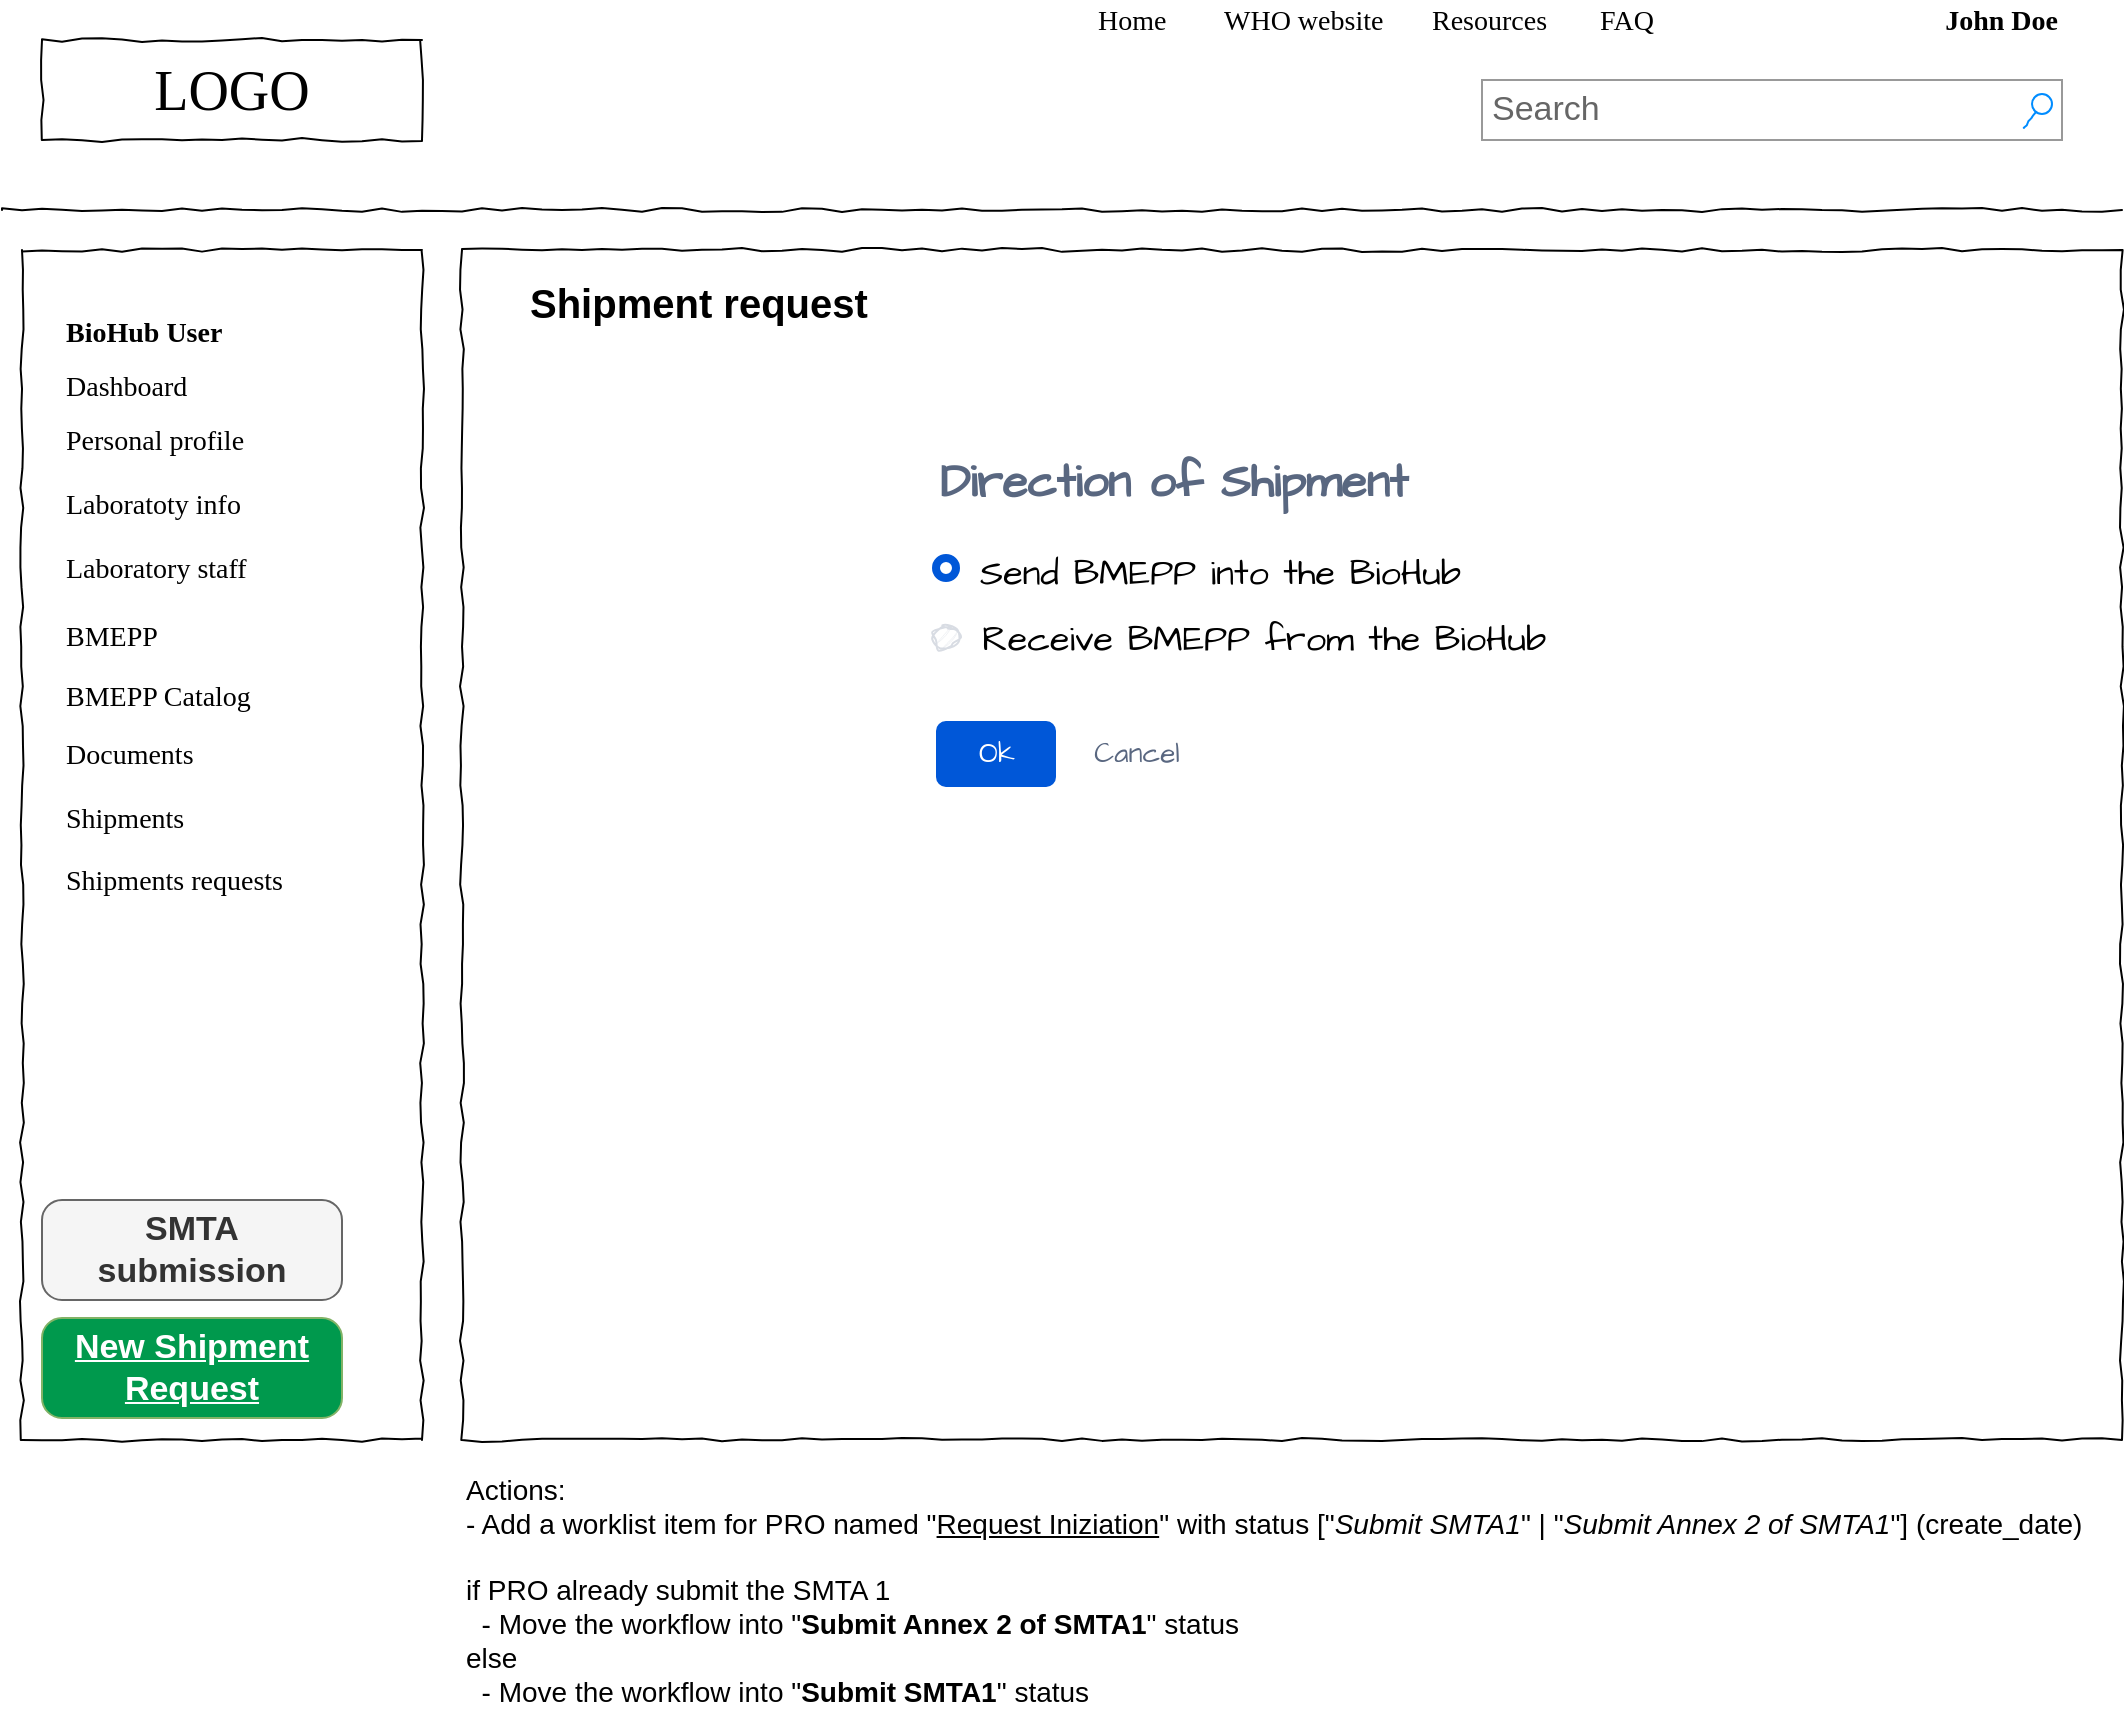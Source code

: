<mxfile version="20.3.0" type="device" pages="13"><diagram name="Lab Area (Shipment request directrion)" id="TJvZ7HsBmeDhm48-A1J6"><mxGraphModel dx="1198" dy="851" grid="1" gridSize="10" guides="1" tooltips="1" connect="1" arrows="1" fold="1" page="1" pageScale="1" pageWidth="1100" pageHeight="850" background="#ffffff" math="0" shadow="0"><root><mxCell id="RkJ89NktNjliPMVmLgUR-0"/><mxCell id="RkJ89NktNjliPMVmLgUR-1" parent="RkJ89NktNjliPMVmLgUR-0"/><mxCell id="RkJ89NktNjliPMVmLgUR-2" value="" style="whiteSpace=wrap;html=1;rounded=0;shadow=0;labelBackgroundColor=none;strokeWidth=1;fillColor=none;fontFamily=Verdana;fontSize=12;align=center;comic=1;" parent="RkJ89NktNjliPMVmLgUR-1" vertex="1"><mxGeometry x="30" y="165" width="200" height="595" as="geometry"/></mxCell><mxCell id="RkJ89NktNjliPMVmLgUR-3" value="" style="line;strokeWidth=1;html=1;rounded=0;shadow=0;labelBackgroundColor=none;fillColor=none;fontFamily=Verdana;fontSize=14;fontColor=#000000;align=center;comic=1;" parent="RkJ89NktNjliPMVmLgUR-1" vertex="1"><mxGeometry x="20" y="140" width="1060" height="10" as="geometry"/></mxCell><mxCell id="RkJ89NktNjliPMVmLgUR-4" value="" style="whiteSpace=wrap;html=1;rounded=0;shadow=0;labelBackgroundColor=none;strokeWidth=1;fillColor=none;fontFamily=Verdana;fontSize=12;align=center;comic=1;" parent="RkJ89NktNjliPMVmLgUR-1" vertex="1"><mxGeometry x="250" y="165" width="830" height="595" as="geometry"/></mxCell><mxCell id="RkJ89NktNjliPMVmLgUR-5" value="LOGO" style="whiteSpace=wrap;html=1;rounded=0;shadow=0;labelBackgroundColor=none;strokeWidth=1;fontFamily=Verdana;fontSize=28;align=center;comic=1;" parent="RkJ89NktNjliPMVmLgUR-1" vertex="1"><mxGeometry x="40" y="60" width="190" height="50" as="geometry"/></mxCell><mxCell id="RkJ89NktNjliPMVmLgUR-6" value="Search" style="strokeWidth=1;shadow=0;dashed=0;align=center;html=1;shape=mxgraph.mockup.forms.searchBox;strokeColor=#999999;mainText=;strokeColor2=#008cff;fontColor=#666666;fontSize=17;align=left;spacingLeft=3;rounded=0;labelBackgroundColor=none;comic=1;" parent="RkJ89NktNjliPMVmLgUR-1" vertex="1"><mxGeometry x="760" y="80" width="290" height="30" as="geometry"/></mxCell><mxCell id="RkJ89NktNjliPMVmLgUR-7" value="&lt;b&gt;John Doe&lt;/b&gt;" style="text;html=1;points=[];align=right;verticalAlign=top;spacingTop=-4;fontSize=14;fontFamily=Verdana" parent="RkJ89NktNjliPMVmLgUR-1" vertex="1"><mxGeometry x="858.5" y="40" width="190" height="20" as="geometry"/></mxCell><mxCell id="RkJ89NktNjliPMVmLgUR-8" value="Home" style="text;html=1;points=[];align=left;verticalAlign=top;spacingTop=-4;fontSize=14;fontFamily=Verdana;fontStyle=0" parent="RkJ89NktNjliPMVmLgUR-1" vertex="1"><mxGeometry x="565.5" y="40" width="60" height="20" as="geometry"/></mxCell><mxCell id="RkJ89NktNjliPMVmLgUR-9" value="WHO website" style="text;html=1;points=[];align=left;verticalAlign=top;spacingTop=-4;fontSize=14;fontFamily=Verdana" parent="RkJ89NktNjliPMVmLgUR-1" vertex="1"><mxGeometry x="628.5" y="40" width="60" height="20" as="geometry"/></mxCell><mxCell id="RkJ89NktNjliPMVmLgUR-10" value="Resources" style="text;html=1;points=[];align=left;verticalAlign=top;spacingTop=-4;fontSize=14;fontFamily=Verdana" parent="RkJ89NktNjliPMVmLgUR-1" vertex="1"><mxGeometry x="732.5" y="40" width="60" height="20" as="geometry"/></mxCell><mxCell id="RkJ89NktNjliPMVmLgUR-11" value="FAQ" style="text;html=1;points=[];align=left;verticalAlign=top;spacingTop=-4;fontSize=14;fontFamily=Verdana" parent="RkJ89NktNjliPMVmLgUR-1" vertex="1"><mxGeometry x="816.5" y="40" width="40" height="20" as="geometry"/></mxCell><mxCell id="RkJ89NktNjliPMVmLgUR-12" value="BioHub User" style="text;html=1;points=[];align=left;verticalAlign=top;spacingTop=-4;fontSize=14;fontFamily=Verdana;fontStyle=1" parent="RkJ89NktNjliPMVmLgUR-1" vertex="1"><mxGeometry x="50" y="196" width="170" height="20" as="geometry"/></mxCell><mxCell id="RkJ89NktNjliPMVmLgUR-13" value="Personal profile" style="text;html=1;points=[];align=left;verticalAlign=top;spacingTop=-4;fontSize=14;fontFamily=Verdana;fontStyle=0" parent="RkJ89NktNjliPMVmLgUR-1" vertex="1"><mxGeometry x="50" y="250" width="170" height="20" as="geometry"/></mxCell><mxCell id="RkJ89NktNjliPMVmLgUR-14" value="Laboratoty info" style="text;html=1;points=[];align=left;verticalAlign=top;spacingTop=-4;fontSize=14;fontFamily=Verdana" parent="RkJ89NktNjliPMVmLgUR-1" vertex="1"><mxGeometry x="50" y="282" width="170" height="20" as="geometry"/></mxCell><mxCell id="RkJ89NktNjliPMVmLgUR-15" value="Laboratory staff" style="text;html=1;points=[];align=left;verticalAlign=top;spacingTop=-4;fontSize=14;fontFamily=Verdana;fontStyle=0" parent="RkJ89NktNjliPMVmLgUR-1" vertex="1"><mxGeometry x="50" y="314" width="170" height="20" as="geometry"/></mxCell><mxCell id="RkJ89NktNjliPMVmLgUR-16" value="BMEPP" style="text;html=1;points=[];align=left;verticalAlign=top;spacingTop=-4;fontSize=14;fontFamily=Verdana" parent="RkJ89NktNjliPMVmLgUR-1" vertex="1"><mxGeometry x="50" y="348" width="170" height="20" as="geometry"/></mxCell><mxCell id="RkJ89NktNjliPMVmLgUR-17" value="BMEPP Catalog" style="text;html=1;points=[];align=left;verticalAlign=top;spacingTop=-4;fontSize=14;fontFamily=Verdana;fontStyle=0" parent="RkJ89NktNjliPMVmLgUR-1" vertex="1"><mxGeometry x="50" y="378" width="170" height="20" as="geometry"/></mxCell><mxCell id="RkJ89NktNjliPMVmLgUR-18" value="Dashboard" style="text;html=1;points=[];align=left;verticalAlign=top;spacingTop=-4;fontSize=14;fontFamily=Verdana;fontStyle=0" parent="RkJ89NktNjliPMVmLgUR-1" vertex="1"><mxGeometry x="50" y="223" width="170" height="20" as="geometry"/></mxCell><mxCell id="RkJ89NktNjliPMVmLgUR-19" value="Documents" style="text;html=1;points=[];align=left;verticalAlign=top;spacingTop=-4;fontSize=14;fontFamily=Verdana" parent="RkJ89NktNjliPMVmLgUR-1" vertex="1"><mxGeometry x="50" y="407" width="170" height="20" as="geometry"/></mxCell><mxCell id="RkJ89NktNjliPMVmLgUR-20" value="New Shipment Request" style="strokeWidth=1;shadow=0;dashed=0;align=center;html=1;shape=mxgraph.mockup.buttons.button;strokeColor=#82b366;mainText=;buttonStyle=round;fontSize=17;fontStyle=5;fillColor=#00994D;whiteSpace=wrap;fontColor=#FFFFFF;" parent="RkJ89NktNjliPMVmLgUR-1" vertex="1"><mxGeometry x="40" y="699" width="150" height="50" as="geometry"/></mxCell><mxCell id="RkJ89NktNjliPMVmLgUR-21" value="&lt;font&gt;SMTA &lt;br&gt;submission&lt;/font&gt;" style="strokeWidth=1;shadow=0;dashed=0;align=center;html=1;shape=mxgraph.mockup.buttons.button;strokeColor=#666666;mainText=;buttonStyle=round;fontSize=17;fontStyle=1;fillColor=#f5f5f5;whiteSpace=wrap;fontColor=#333333;" parent="RkJ89NktNjliPMVmLgUR-1" vertex="1"><mxGeometry x="40" y="640" width="150" height="50" as="geometry"/></mxCell><mxCell id="RkJ89NktNjliPMVmLgUR-22" value="&lt;font size=&quot;1&quot;&gt;&lt;b style=&quot;font-size: 20px;&quot;&gt;Shipment request&lt;/b&gt;&lt;/font&gt;" style="text;html=1;strokeColor=none;fillColor=none;align=left;verticalAlign=middle;whiteSpace=wrap;rounded=0;fontSize=16;" parent="RkJ89NktNjliPMVmLgUR-1" vertex="1"><mxGeometry x="281.75" y="176" width="510" height="30" as="geometry"/></mxCell><mxCell id="3aD9R9YBTD7WvL98j7PC-0" value="Direction of Shipment" style="fillColor=none;strokeColor=none;fontSize=23;fontStyle=1;align=left;fontColor=#596780;sketch=1;hachureGap=4;pointerEvents=0;fontFamily=Architects Daughter;fontSource=https%3A%2F%2Ffonts.googleapis.com%2Fcss%3Ffamily%3DArchitects%2BDaughter;" parent="RkJ89NktNjliPMVmLgUR-1" vertex="1"><mxGeometry x="487" y="258" width="419" height="40" as="geometry"/></mxCell><mxCell id="3aD9R9YBTD7WvL98j7PC-2" value="Send BMEPP into the BioHub" style="shape=ellipse;fillColor=#ffffff;strokeColor=#0057D8;strokeWidth=4;fontColor=#000000;align=left;verticalAlign=middle;fontStyle=0;fontSize=18;labelPosition=right;verticalLabelPosition=middle;spacingLeft=10;sketch=0;hachureGap=4;pointerEvents=0;fontFamily=Architects Daughter;fontSource=https%3A%2F%2Ffonts.googleapis.com%2Fcss%3Ffamily%3DArchitects%2BDaughter;" parent="RkJ89NktNjliPMVmLgUR-1" vertex="1"><mxGeometry x="487" y="319" width="10" height="10" as="geometry"/></mxCell><mxCell id="3aD9R9YBTD7WvL98j7PC-3" value="Receive BMEPP from the BioHub" style="shape=ellipse;rounded=1;fillColor=#F0F2F5;strokeColor=#D8DCE3;fontColor=#000000;align=left;verticalAlign=middle;fontStyle=0;fontSize=18;labelPosition=right;verticalLabelPosition=middle;spacingLeft=10;html=1;shadow=0;dashed=0;sketch=1;hachureGap=4;pointerEvents=0;fontFamily=Architects Daughter;fontSource=https%3A%2F%2Ffonts.googleapis.com%2Fcss%3Ffamily%3DArchitects%2BDaughter;" parent="RkJ89NktNjliPMVmLgUR-1" vertex="1"><mxGeometry x="486" y="353" width="12" height="12" as="geometry"/></mxCell><mxCell id="3aD9R9YBTD7WvL98j7PC-4" value="Ok" style="rounded=1;fillColor=#0057D8;strokeColor=none;fontColor=#ffffff;align=center;verticalAlign=middle;fontStyle=0;fontSize=14;html=1;shadow=0;dashed=0;sketch=0;hachureGap=4;pointerEvents=0;fontFamily=Architects Daughter;fontSource=https%3A%2F%2Ffonts.googleapis.com%2Fcss%3Ffamily%3DArchitects%2BDaughter;" parent="RkJ89NktNjliPMVmLgUR-1" vertex="1"><mxGeometry x="487" y="400.5" width="60" height="33" as="geometry"/></mxCell><mxCell id="3aD9R9YBTD7WvL98j7PC-5" value="Cancel" style="fillColor=none;strokeColor=none;fontColor=#596780;align=center;verticalAlign=middle;fontStyle=0;fontSize=14;html=1;shadow=0;dashed=0;sketch=1;hachureGap=4;pointerEvents=0;fontFamily=Architects Daughter;fontSource=https%3A%2F%2Ffonts.googleapis.com%2Fcss%3Ffamily%3DArchitects%2BDaughter;" parent="RkJ89NktNjliPMVmLgUR-1" vertex="1"><mxGeometry x="557" y="400.5" width="60" height="33" as="geometry"/></mxCell><mxCell id="ZoJ5OuoJOBx1gelhEOA0-0" value="Actions:&lt;br&gt;- Add a worklist item for PRO named &quot;&lt;u&gt;Request Iniziation&lt;/u&gt;&quot; with status [&quot;&lt;i&gt;Submit SMTA1&lt;/i&gt;&quot; | &quot;&lt;i&gt;Submit Annex 2 of SMTA1&lt;/i&gt;&quot;] (create_date)&lt;br&gt;&lt;br&gt;if PRO already submit the SMTA 1&lt;br&gt;&amp;nbsp; - Move the workflow into &quot;&lt;b&gt;Submit Annex 2 of SMTA1&lt;/b&gt;&quot; status&lt;br&gt;else&lt;br&gt;&amp;nbsp; - Move the workflow into &quot;&lt;b&gt;Submit SMTA1&lt;/b&gt;&quot; status" style="text;html=1;strokeColor=none;fillColor=none;align=left;verticalAlign=top;whiteSpace=wrap;rounded=0;fontSize=14;fontColor=#000000;" parent="RkJ89NktNjliPMVmLgUR-1" vertex="1"><mxGeometry x="250" y="770" width="830" height="97" as="geometry"/></mxCell><mxCell id="j8EYenv6OXS4uqzUxcOq-0" value="Shipments requests" style="text;html=1;points=[];align=left;verticalAlign=top;spacingTop=-4;fontSize=14;fontFamily=Verdana;fontStyle=0" parent="RkJ89NktNjliPMVmLgUR-1" vertex="1"><mxGeometry x="50" y="470" width="170" height="20" as="geometry"/></mxCell><mxCell id="AmC1crJrZDai0-GC4kcA-0" value="Shipments" style="text;html=1;points=[];align=left;verticalAlign=top;spacingTop=-4;fontSize=14;fontFamily=Verdana;fontStyle=0" parent="RkJ89NktNjliPMVmLgUR-1" vertex="1"><mxGeometry x="50" y="439" width="170" height="20" as="geometry"/></mxCell></root></mxGraphModel></diagram><diagram name="Lab Area - Shipment requests" id="s6woFeKDzxsePutWkGjS"><mxGraphModel dx="1422" dy="865" grid="1" gridSize="10" guides="1" tooltips="1" connect="1" arrows="1" fold="1" page="1" pageScale="1" pageWidth="1100" pageHeight="850" background="#ffffff" math="0" shadow="0"><root><mxCell id="7OOPrkAoG1nxVQppI9I5-0"/><mxCell id="7OOPrkAoG1nxVQppI9I5-1" parent="7OOPrkAoG1nxVQppI9I5-0"/><mxCell id="7OOPrkAoG1nxVQppI9I5-2" value="" style="whiteSpace=wrap;html=1;rounded=0;shadow=0;labelBackgroundColor=none;strokeWidth=1;fillColor=none;fontFamily=Verdana;fontSize=12;align=center;comic=1;" parent="7OOPrkAoG1nxVQppI9I5-1" vertex="1"><mxGeometry x="30" y="165" width="200" height="595" as="geometry"/></mxCell><mxCell id="7OOPrkAoG1nxVQppI9I5-3" value="" style="line;strokeWidth=1;html=1;rounded=0;shadow=0;labelBackgroundColor=none;fillColor=none;fontFamily=Verdana;fontSize=14;fontColor=#000000;align=center;comic=1;" parent="7OOPrkAoG1nxVQppI9I5-1" vertex="1"><mxGeometry x="20" y="140" width="1060" height="10" as="geometry"/></mxCell><mxCell id="7OOPrkAoG1nxVQppI9I5-4" value="" style="whiteSpace=wrap;html=1;rounded=0;shadow=0;labelBackgroundColor=none;strokeWidth=1;fillColor=none;fontFamily=Verdana;fontSize=12;align=center;comic=1;" parent="7OOPrkAoG1nxVQppI9I5-1" vertex="1"><mxGeometry x="250" y="165" width="830" height="745" as="geometry"/></mxCell><mxCell id="7OOPrkAoG1nxVQppI9I5-5" value="LOGO" style="whiteSpace=wrap;html=1;rounded=0;shadow=0;labelBackgroundColor=none;strokeWidth=1;fontFamily=Verdana;fontSize=28;align=center;comic=1;" parent="7OOPrkAoG1nxVQppI9I5-1" vertex="1"><mxGeometry x="40" y="60" width="190" height="50" as="geometry"/></mxCell><mxCell id="7OOPrkAoG1nxVQppI9I5-6" value="Search" style="strokeWidth=1;shadow=0;dashed=0;align=center;html=1;shape=mxgraph.mockup.forms.searchBox;strokeColor=#999999;mainText=;strokeColor2=#008cff;fontColor=#666666;fontSize=17;align=left;spacingLeft=3;rounded=0;labelBackgroundColor=none;comic=1;" parent="7OOPrkAoG1nxVQppI9I5-1" vertex="1"><mxGeometry x="760" y="80" width="290" height="30" as="geometry"/></mxCell><mxCell id="7OOPrkAoG1nxVQppI9I5-7" value="&lt;b&gt;John Doe&lt;/b&gt;" style="text;html=1;points=[];align=right;verticalAlign=top;spacingTop=-4;fontSize=14;fontFamily=Verdana" parent="7OOPrkAoG1nxVQppI9I5-1" vertex="1"><mxGeometry x="858.5" y="40" width="190" height="20" as="geometry"/></mxCell><mxCell id="7OOPrkAoG1nxVQppI9I5-8" value="Home" style="text;html=1;points=[];align=left;verticalAlign=top;spacingTop=-4;fontSize=14;fontFamily=Verdana;fontStyle=0" parent="7OOPrkAoG1nxVQppI9I5-1" vertex="1"><mxGeometry x="565.5" y="40" width="60" height="20" as="geometry"/></mxCell><mxCell id="7OOPrkAoG1nxVQppI9I5-9" value="WHO website" style="text;html=1;points=[];align=left;verticalAlign=top;spacingTop=-4;fontSize=14;fontFamily=Verdana" parent="7OOPrkAoG1nxVQppI9I5-1" vertex="1"><mxGeometry x="628.5" y="40" width="60" height="20" as="geometry"/></mxCell><mxCell id="7OOPrkAoG1nxVQppI9I5-10" value="Resources" style="text;html=1;points=[];align=left;verticalAlign=top;spacingTop=-4;fontSize=14;fontFamily=Verdana" parent="7OOPrkAoG1nxVQppI9I5-1" vertex="1"><mxGeometry x="732.5" y="40" width="60" height="20" as="geometry"/></mxCell><mxCell id="7OOPrkAoG1nxVQppI9I5-11" value="FAQ" style="text;html=1;points=[];align=left;verticalAlign=top;spacingTop=-4;fontSize=14;fontFamily=Verdana" parent="7OOPrkAoG1nxVQppI9I5-1" vertex="1"><mxGeometry x="816.5" y="40" width="40" height="20" as="geometry"/></mxCell><mxCell id="7OOPrkAoG1nxVQppI9I5-12" value="BioHub User" style="text;html=1;points=[];align=left;verticalAlign=top;spacingTop=-4;fontSize=14;fontFamily=Verdana;fontStyle=1" parent="7OOPrkAoG1nxVQppI9I5-1" vertex="1"><mxGeometry x="50" y="196" width="170" height="20" as="geometry"/></mxCell><mxCell id="7OOPrkAoG1nxVQppI9I5-13" value="Personal profile" style="text;html=1;points=[];align=left;verticalAlign=top;spacingTop=-4;fontSize=14;fontFamily=Verdana;fontStyle=0" parent="7OOPrkAoG1nxVQppI9I5-1" vertex="1"><mxGeometry x="50" y="250" width="170" height="20" as="geometry"/></mxCell><mxCell id="7OOPrkAoG1nxVQppI9I5-14" value="Laboratoty info" style="text;html=1;points=[];align=left;verticalAlign=top;spacingTop=-4;fontSize=14;fontFamily=Verdana" parent="7OOPrkAoG1nxVQppI9I5-1" vertex="1"><mxGeometry x="50" y="282" width="170" height="20" as="geometry"/></mxCell><mxCell id="7OOPrkAoG1nxVQppI9I5-15" value="Laboratory staff" style="text;html=1;points=[];align=left;verticalAlign=top;spacingTop=-4;fontSize=14;fontFamily=Verdana;fontStyle=0" parent="7OOPrkAoG1nxVQppI9I5-1" vertex="1"><mxGeometry x="50" y="314" width="170" height="20" as="geometry"/></mxCell><mxCell id="7OOPrkAoG1nxVQppI9I5-16" value="BMEPP" style="text;html=1;points=[];align=left;verticalAlign=top;spacingTop=-4;fontSize=14;fontFamily=Verdana" parent="7OOPrkAoG1nxVQppI9I5-1" vertex="1"><mxGeometry x="50" y="348" width="170" height="20" as="geometry"/></mxCell><mxCell id="7OOPrkAoG1nxVQppI9I5-17" value="BMEPP Catalog" style="text;html=1;points=[];align=left;verticalAlign=top;spacingTop=-4;fontSize=14;fontFamily=Verdana;fontStyle=0" parent="7OOPrkAoG1nxVQppI9I5-1" vertex="1"><mxGeometry x="50" y="378" width="170" height="20" as="geometry"/></mxCell><mxCell id="7OOPrkAoG1nxVQppI9I5-18" value="Dashboard" style="text;html=1;points=[];align=left;verticalAlign=top;spacingTop=-4;fontSize=14;fontFamily=Verdana;fontStyle=0" parent="7OOPrkAoG1nxVQppI9I5-1" vertex="1"><mxGeometry x="50" y="223" width="170" height="20" as="geometry"/></mxCell><mxCell id="7OOPrkAoG1nxVQppI9I5-19" value="Documents" style="text;html=1;points=[];align=left;verticalAlign=top;spacingTop=-4;fontSize=14;fontFamily=Verdana" parent="7OOPrkAoG1nxVQppI9I5-1" vertex="1"><mxGeometry x="50" y="407" width="170" height="20" as="geometry"/></mxCell><mxCell id="7OOPrkAoG1nxVQppI9I5-20" value="Create Shipment Request" style="strokeWidth=1;shadow=0;dashed=0;align=center;html=1;shape=mxgraph.mockup.buttons.button;strokeColor=#82b366;mainText=;buttonStyle=round;fontSize=17;fontStyle=1;fillColor=#00994D;whiteSpace=wrap;fontColor=#FFFFFF;" parent="7OOPrkAoG1nxVQppI9I5-1" vertex="1"><mxGeometry x="40" y="699" width="150" height="50" as="geometry"/></mxCell><mxCell id="7OOPrkAoG1nxVQppI9I5-21" value="&lt;font&gt;SMTA &lt;br&gt;submission&lt;/font&gt;" style="strokeWidth=1;shadow=0;dashed=0;align=center;html=1;shape=mxgraph.mockup.buttons.button;strokeColor=#666666;mainText=;buttonStyle=round;fontSize=17;fontStyle=1;fillColor=#f5f5f5;whiteSpace=wrap;fontColor=#333333;" parent="7OOPrkAoG1nxVQppI9I5-1" vertex="1"><mxGeometry x="40" y="640" width="150" height="50" as="geometry"/></mxCell><mxCell id="7OOPrkAoG1nxVQppI9I5-22" value="&lt;font size=&quot;1&quot;&gt;&lt;b style=&quot;font-size: 20px;&quot;&gt;Shipment requests&lt;/b&gt;&lt;/font&gt;" style="text;html=1;strokeColor=none;fillColor=none;align=left;verticalAlign=middle;whiteSpace=wrap;rounded=0;fontSize=16;" parent="7OOPrkAoG1nxVQppI9I5-1" vertex="1"><mxGeometry x="280" y="176" width="510" height="30" as="geometry"/></mxCell><mxCell id="7OOPrkAoG1nxVQppI9I5-23" value="" style="shape=line;strokeWidth=2;html=1;strokeColor=#DFE1E5;resizeWidth=1;sketch=1;hachureGap=4;pointerEvents=0;fontFamily=Architects Daughter;fontSource=https%3A%2F%2Ffonts.googleapis.com%2Fcss%3Ffamily%3DArchitects%2BDaughter;fontSize=20;" parent="7OOPrkAoG1nxVQppI9I5-1" vertex="1"><mxGeometry x="260" y="1860" width="750" height="10" as="geometry"/></mxCell><mxCell id="7OOPrkAoG1nxVQppI9I5-37" value="Shipments" style="text;html=1;points=[];align=left;verticalAlign=top;spacingTop=-4;fontSize=14;fontFamily=Verdana;fontStyle=0" parent="7OOPrkAoG1nxVQppI9I5-1" vertex="1"><mxGeometry x="50" y="439" width="170" height="20" as="geometry"/></mxCell><mxCell id="7OOPrkAoG1nxVQppI9I5-38" value="&lt;b style=&quot;font-size: 15px;&quot;&gt;Send BMEPP into the BioHub (outgoing)&lt;br&gt;&lt;/b&gt;" style="text;html=1;strokeColor=none;fillColor=none;align=left;verticalAlign=middle;whiteSpace=wrap;rounded=0;fontSize=16;" parent="7OOPrkAoG1nxVQppI9I5-1" vertex="1"><mxGeometry x="280" y="214" width="510" height="30" as="geometry"/></mxCell><mxCell id="7OOPrkAoG1nxVQppI9I5-41" value="Note:&lt;br&gt;&quot;Download SMTA 1 Template&quot; contains the reference to the latest template version.&lt;br&gt;&lt;br&gt;The uploaded document must be tracked along with the references to:&lt;br&gt;&amp;nbsp;- the document type (&lt;font style=&quot;font-size: 12px;&quot;&gt;SMTA 1&lt;/font&gt;)&lt;br&gt;&amp;nbsp;- status (&lt;font style=&quot;font-size: 12px;&quot;&gt;Waiting for SMTA1 BHF's approval&lt;/font&gt;)&lt;br&gt;&amp;nbsp;- requested operation (&lt;span style=&quot;font-size: 12px;&quot;&gt;Approve SMTA1&lt;/span&gt;)&lt;br&gt;&amp;nbsp;- operation date" style="text;html=1;strokeColor=none;fillColor=none;align=left;verticalAlign=top;whiteSpace=wrap;rounded=0;fontSize=14;fontColor=#000000;" parent="7OOPrkAoG1nxVQppI9I5-1" vertex="1"><mxGeometry x="1100" y="165" width="310" height="585" as="geometry"/></mxCell><mxCell id="7OOPrkAoG1nxVQppI9I5-46" value="Shipments requests" style="text;html=1;points=[];align=left;verticalAlign=top;spacingTop=-4;fontSize=14;fontFamily=Verdana;fontStyle=4" parent="7OOPrkAoG1nxVQppI9I5-1" vertex="1"><mxGeometry x="50" y="470" width="170" height="20" as="geometry"/></mxCell><mxCell id="UvJVMpkDcC7ok-rydytl-0" value="Title" style="html=1;fillColor=none;strokeColor=none;fontSize=11;align=left;fontColor=#596780;whiteSpace=wrap;sketch=1;hachureGap=4;pointerEvents=0;fontFamily=Architects Daughter;fontSource=https%3A%2F%2Ffonts.googleapis.com%2Fcss%3Ffamily%3DArchitects%2BDaughter;" parent="7OOPrkAoG1nxVQppI9I5-1" vertex="1"><mxGeometry x="275" y="250" width="150" height="20" as="geometry"/></mxCell><mxCell id="UvJVMpkDcC7ok-rydytl-1" value="Status" style="html=1;fillColor=none;strokeColor=none;fontSize=11;align=left;fontColor=#596780;whiteSpace=wrap;sketch=1;hachureGap=4;pointerEvents=0;fontFamily=Architects Daughter;fontSource=https%3A%2F%2Ffonts.googleapis.com%2Fcss%3Ffamily%3DArchitects%2BDaughter;" parent="7OOPrkAoG1nxVQppI9I5-1" vertex="1"><mxGeometry x="416" y="250" width="80" height="20" as="geometry"/></mxCell><mxCell id="UvJVMpkDcC7ok-rydytl-2" value="Operation date" style="html=1;fillColor=none;strokeColor=none;fontSize=11;align=left;fontColor=#596780;whiteSpace=wrap;sketch=1;hachureGap=4;pointerEvents=0;fontFamily=Architects Daughter;fontSource=https%3A%2F%2Ffonts.googleapis.com%2Fcss%3Ffamily%3DArchitects%2BDaughter;" parent="7OOPrkAoG1nxVQppI9I5-1" vertex="1"><mxGeometry x="930" y="250" width="90" height="20" as="geometry"/></mxCell><mxCell id="UvJVMpkDcC7ok-rydytl-3" value="TBD" style="html=1;fillColor=none;strokeColor=none;fontSize=11;align=center;fontColor=#596780;whiteSpace=wrap;sketch=1;hachureGap=4;pointerEvents=0;fontFamily=Architects Daughter;fontSource=https%3A%2F%2Ffonts.googleapis.com%2Fcss%3Ffamily%3DArchitects%2BDaughter;" parent="7OOPrkAoG1nxVQppI9I5-1" vertex="1"><mxGeometry x="751" y="250" width="57" height="20" as="geometry"/></mxCell><mxCell id="UvJVMpkDcC7ok-rydytl-5" value="" style="shape=line;strokeWidth=2;html=1;strokeColor=#DFE1E5;resizeWidth=1;sketch=1;hachureGap=4;pointerEvents=0;fontFamily=Architects Daughter;fontSource=https%3A%2F%2Ffonts.googleapis.com%2Fcss%3Ffamily%3DArchitects%2BDaughter;fontSize=20;" parent="7OOPrkAoG1nxVQppI9I5-1" vertex="1"><mxGeometry x="275" y="270" width="750" height="10" as="geometry"/></mxCell><mxCell id="UvJVMpkDcC7ok-rydytl-6" value="&lt;font color=&quot;#007fff&quot;&gt;&lt;u&gt;Request Iniziation&lt;/u&gt;&lt;/font&gt;" style="strokeColor=none;fillColor=none;fontSize=12;fontColor=#596780;align=left;html=1;sketch=1;hachureGap=4;pointerEvents=0;fontFamily=Architects Daughter;fontSource=https%3A%2F%2Ffonts.googleapis.com%2Fcss%3Ffamily%3DArchitects%2BDaughter;" parent="7OOPrkAoG1nxVQppI9I5-1" vertex="1"><mxGeometry x="275" y="286" width="125" height="20" as="geometry"/></mxCell><mxCell id="UvJVMpkDcC7ok-rydytl-7" value="Submit SMTA1" style="strokeColor=none;fillColor=none;fontSize=11;fontColor=#000000;rounded=1;html=1;sketch=1;hachureGap=4;pointerEvents=0;fontFamily=Architects Daughter;fontSource=https%3A%2F%2Ffonts.googleapis.com%2Fcss%3Ffamily%3DArchitects%2BDaughter;fontStyle=0;align=left;" parent="7OOPrkAoG1nxVQppI9I5-1" vertex="1"><mxGeometry x="416" y="280" width="154" height="29" as="geometry"/></mxCell><mxCell id="UvJVMpkDcC7ok-rydytl-8" value="10/10/2022" style="strokeColor=none;fillColor=none;fontSize=12;fontColor=#596780;align=left;html=1;sketch=1;hachureGap=4;pointerEvents=0;fontFamily=Architects Daughter;fontSource=https%3A%2F%2Ffonts.googleapis.com%2Fcss%3Ffamily%3DArchitects%2BDaughter;" parent="7OOPrkAoG1nxVQppI9I5-1" vertex="1"><mxGeometry x="930" y="286" width="50" height="20" as="geometry"/></mxCell><mxCell id="UvJVMpkDcC7ok-rydytl-9" value="" style="shape=line;strokeWidth=2;html=1;strokeColor=#DFE1E5;resizeWidth=1;sketch=1;hachureGap=4;pointerEvents=0;fontFamily=Architects Daughter;fontSource=https%3A%2F%2Ffonts.googleapis.com%2Fcss%3Ffamily%3DArchitects%2BDaughter;fontSize=20;" parent="7OOPrkAoG1nxVQppI9I5-1" vertex="1"><mxGeometry x="275" y="379" width="750" height="10" as="geometry"/></mxCell><mxCell id="UvJVMpkDcC7ok-rydytl-18" value="TBD" style="html=1;fillColor=none;strokeColor=none;fontSize=11;align=left;fontColor=#596780;whiteSpace=wrap;sketch=1;hachureGap=4;pointerEvents=0;fontFamily=Architects Daughter;fontSource=https%3A%2F%2Ffonts.googleapis.com%2Fcss%3Ffamily%3DArchitects%2BDaughter;" parent="7OOPrkAoG1nxVQppI9I5-1" vertex="1"><mxGeometry x="605" y="250" width="80" height="20" as="geometry"/></mxCell><mxCell id="8FAre2MMzBn9lvYWyWqw-0" value="&lt;b style=&quot;font-size: 15px;&quot;&gt;Receive BMEPP from the BioHub (ingoing)&lt;br&gt;&lt;/b&gt;" style="text;html=1;strokeColor=none;fillColor=none;align=left;verticalAlign=middle;whiteSpace=wrap;rounded=0;fontSize=16;" parent="7OOPrkAoG1nxVQppI9I5-1" vertex="1"><mxGeometry x="280" y="480" width="510" height="30" as="geometry"/></mxCell><mxCell id="8FAre2MMzBn9lvYWyWqw-1" value="Shipment ref. number" style="html=1;fillColor=none;strokeColor=none;fontSize=11;align=left;fontColor=#596780;whiteSpace=wrap;sketch=1;hachureGap=4;pointerEvents=0;fontFamily=Architects Daughter;fontSource=https%3A%2F%2Ffonts.googleapis.com%2Fcss%3Ffamily%3DArchitects%2BDaughter;" parent="7OOPrkAoG1nxVQppI9I5-1" vertex="1"><mxGeometry x="275" y="516" width="150" height="20" as="geometry"/></mxCell><mxCell id="8FAre2MMzBn9lvYWyWqw-2" value="Status" style="html=1;fillColor=none;strokeColor=none;fontSize=11;align=left;fontColor=#596780;whiteSpace=wrap;sketch=1;hachureGap=4;pointerEvents=0;fontFamily=Architects Daughter;fontSource=https%3A%2F%2Ffonts.googleapis.com%2Fcss%3Ffamily%3DArchitects%2BDaughter;" parent="7OOPrkAoG1nxVQppI9I5-1" vertex="1"><mxGeometry x="416" y="516" width="80" height="20" as="geometry"/></mxCell><mxCell id="8FAre2MMzBn9lvYWyWqw-3" value="Operation date" style="html=1;fillColor=none;strokeColor=none;fontSize=11;align=left;fontColor=#596780;whiteSpace=wrap;sketch=1;hachureGap=4;pointerEvents=0;fontFamily=Architects Daughter;fontSource=https%3A%2F%2Ffonts.googleapis.com%2Fcss%3Ffamily%3DArchitects%2BDaughter;" parent="7OOPrkAoG1nxVQppI9I5-1" vertex="1"><mxGeometry x="930" y="516" width="90" height="20" as="geometry"/></mxCell><mxCell id="8FAre2MMzBn9lvYWyWqw-4" value="TBD" style="html=1;fillColor=none;strokeColor=none;fontSize=11;align=center;fontColor=#596780;whiteSpace=wrap;sketch=1;hachureGap=4;pointerEvents=0;fontFamily=Architects Daughter;fontSource=https%3A%2F%2Ffonts.googleapis.com%2Fcss%3Ffamily%3DArchitects%2BDaughter;" parent="7OOPrkAoG1nxVQppI9I5-1" vertex="1"><mxGeometry x="751" y="516" width="57" height="20" as="geometry"/></mxCell><mxCell id="8FAre2MMzBn9lvYWyWqw-5" value="" style="shape=line;strokeWidth=2;html=1;strokeColor=#DFE1E5;resizeWidth=1;sketch=1;hachureGap=4;pointerEvents=0;fontFamily=Architects Daughter;fontSource=https%3A%2F%2Ffonts.googleapis.com%2Fcss%3Ffamily%3DArchitects%2BDaughter;fontSize=20;" parent="7OOPrkAoG1nxVQppI9I5-1" vertex="1"><mxGeometry x="275" y="536" width="750" height="10" as="geometry"/></mxCell><mxCell id="8FAre2MMzBn9lvYWyWqw-11" value="TBD" style="html=1;fillColor=none;strokeColor=none;fontSize=11;align=left;fontColor=#596780;whiteSpace=wrap;sketch=1;hachureGap=4;pointerEvents=0;fontFamily=Architects Daughter;fontSource=https%3A%2F%2Ffonts.googleapis.com%2Fcss%3Ffamily%3DArchitects%2BDaughter;" parent="7OOPrkAoG1nxVQppI9I5-1" vertex="1"><mxGeometry x="605" y="516" width="80" height="20" as="geometry"/></mxCell><mxCell id="cB6xm1r0buOlQ9hCF7v0-0" value="" style="shape=line;strokeWidth=2;html=1;strokeColor=#DFE1E5;resizeWidth=1;sketch=1;hachureGap=4;pointerEvents=0;fontFamily=Architects Daughter;fontSource=https%3A%2F%2Ffonts.googleapis.com%2Fcss%3Ffamily%3DArchitects%2BDaughter;fontSize=20;" parent="7OOPrkAoG1nxVQppI9I5-1" vertex="1"><mxGeometry x="275" y="620" width="750" height="10" as="geometry"/></mxCell></root></mxGraphModel></diagram><diagram name="Lab Area (SR: Send BMEPP to the BioHub)" id="Bk5T787C9Qi8BQfPvWR-"><mxGraphModel dx="1422" dy="865" grid="1" gridSize="10" guides="1" tooltips="1" connect="1" arrows="1" fold="1" page="1" pageScale="1" pageWidth="1100" pageHeight="850" background="#ffffff" math="0" shadow="0"><root><mxCell id="yBj6trRhn69RnDbL-oRI-0"/><mxCell id="yBj6trRhn69RnDbL-oRI-1" parent="yBj6trRhn69RnDbL-oRI-0"/><mxCell id="yBj6trRhn69RnDbL-oRI-2" value="" style="whiteSpace=wrap;html=1;rounded=0;shadow=0;labelBackgroundColor=none;strokeWidth=1;fillColor=none;fontFamily=Verdana;fontSize=12;align=center;comic=1;" parent="yBj6trRhn69RnDbL-oRI-1" vertex="1"><mxGeometry x="30" y="165" width="200" height="595" as="geometry"/></mxCell><mxCell id="yBj6trRhn69RnDbL-oRI-3" value="" style="line;strokeWidth=1;html=1;rounded=0;shadow=0;labelBackgroundColor=none;fillColor=none;fontFamily=Verdana;fontSize=14;fontColor=#000000;align=center;comic=1;" parent="yBj6trRhn69RnDbL-oRI-1" vertex="1"><mxGeometry x="20" y="140" width="1060" height="10" as="geometry"/></mxCell><mxCell id="yBj6trRhn69RnDbL-oRI-4" value="" style="whiteSpace=wrap;html=1;rounded=0;shadow=0;labelBackgroundColor=none;strokeWidth=1;fillColor=none;fontFamily=Verdana;fontSize=12;align=center;comic=1;" parent="yBj6trRhn69RnDbL-oRI-1" vertex="1"><mxGeometry x="250" y="165" width="830" height="865" as="geometry"/></mxCell><mxCell id="yBj6trRhn69RnDbL-oRI-5" value="LOGO" style="whiteSpace=wrap;html=1;rounded=0;shadow=0;labelBackgroundColor=none;strokeWidth=1;fontFamily=Verdana;fontSize=28;align=center;comic=1;" parent="yBj6trRhn69RnDbL-oRI-1" vertex="1"><mxGeometry x="40" y="60" width="190" height="50" as="geometry"/></mxCell><mxCell id="yBj6trRhn69RnDbL-oRI-6" value="Search" style="strokeWidth=1;shadow=0;dashed=0;align=center;html=1;shape=mxgraph.mockup.forms.searchBox;strokeColor=#999999;mainText=;strokeColor2=#008cff;fontColor=#666666;fontSize=17;align=left;spacingLeft=3;rounded=0;labelBackgroundColor=none;comic=1;" parent="yBj6trRhn69RnDbL-oRI-1" vertex="1"><mxGeometry x="760" y="80" width="290" height="30" as="geometry"/></mxCell><mxCell id="yBj6trRhn69RnDbL-oRI-7" value="&lt;b&gt;John Doe&lt;/b&gt;" style="text;html=1;points=[];align=right;verticalAlign=top;spacingTop=-4;fontSize=14;fontFamily=Verdana" parent="yBj6trRhn69RnDbL-oRI-1" vertex="1"><mxGeometry x="858.5" y="40" width="190" height="20" as="geometry"/></mxCell><mxCell id="yBj6trRhn69RnDbL-oRI-8" value="Home" style="text;html=1;points=[];align=left;verticalAlign=top;spacingTop=-4;fontSize=14;fontFamily=Verdana;fontStyle=0" parent="yBj6trRhn69RnDbL-oRI-1" vertex="1"><mxGeometry x="565.5" y="40" width="60" height="20" as="geometry"/></mxCell><mxCell id="yBj6trRhn69RnDbL-oRI-9" value="WHO website" style="text;html=1;points=[];align=left;verticalAlign=top;spacingTop=-4;fontSize=14;fontFamily=Verdana" parent="yBj6trRhn69RnDbL-oRI-1" vertex="1"><mxGeometry x="628.5" y="40" width="60" height="20" as="geometry"/></mxCell><mxCell id="yBj6trRhn69RnDbL-oRI-10" value="Resources" style="text;html=1;points=[];align=left;verticalAlign=top;spacingTop=-4;fontSize=14;fontFamily=Verdana" parent="yBj6trRhn69RnDbL-oRI-1" vertex="1"><mxGeometry x="732.5" y="40" width="60" height="20" as="geometry"/></mxCell><mxCell id="yBj6trRhn69RnDbL-oRI-11" value="FAQ" style="text;html=1;points=[];align=left;verticalAlign=top;spacingTop=-4;fontSize=14;fontFamily=Verdana" parent="yBj6trRhn69RnDbL-oRI-1" vertex="1"><mxGeometry x="816.5" y="40" width="40" height="20" as="geometry"/></mxCell><mxCell id="yBj6trRhn69RnDbL-oRI-12" value="BioHub User" style="text;html=1;points=[];align=left;verticalAlign=top;spacingTop=-4;fontSize=14;fontFamily=Verdana;fontStyle=1" parent="yBj6trRhn69RnDbL-oRI-1" vertex="1"><mxGeometry x="50" y="196" width="170" height="20" as="geometry"/></mxCell><mxCell id="yBj6trRhn69RnDbL-oRI-13" value="Personal profile" style="text;html=1;points=[];align=left;verticalAlign=top;spacingTop=-4;fontSize=14;fontFamily=Verdana;fontStyle=0" parent="yBj6trRhn69RnDbL-oRI-1" vertex="1"><mxGeometry x="50" y="250" width="170" height="20" as="geometry"/></mxCell><mxCell id="yBj6trRhn69RnDbL-oRI-14" value="Laboratoty info" style="text;html=1;points=[];align=left;verticalAlign=top;spacingTop=-4;fontSize=14;fontFamily=Verdana" parent="yBj6trRhn69RnDbL-oRI-1" vertex="1"><mxGeometry x="50" y="282" width="170" height="20" as="geometry"/></mxCell><mxCell id="yBj6trRhn69RnDbL-oRI-15" value="Laboratory staff" style="text;html=1;points=[];align=left;verticalAlign=top;spacingTop=-4;fontSize=14;fontFamily=Verdana;fontStyle=0" parent="yBj6trRhn69RnDbL-oRI-1" vertex="1"><mxGeometry x="50" y="314" width="170" height="20" as="geometry"/></mxCell><mxCell id="yBj6trRhn69RnDbL-oRI-16" value="BMEPP" style="text;html=1;points=[];align=left;verticalAlign=top;spacingTop=-4;fontSize=14;fontFamily=Verdana" parent="yBj6trRhn69RnDbL-oRI-1" vertex="1"><mxGeometry x="50" y="348" width="170" height="20" as="geometry"/></mxCell><mxCell id="yBj6trRhn69RnDbL-oRI-17" value="BMEPP Catalog" style="text;html=1;points=[];align=left;verticalAlign=top;spacingTop=-4;fontSize=14;fontFamily=Verdana;fontStyle=0" parent="yBj6trRhn69RnDbL-oRI-1" vertex="1"><mxGeometry x="50" y="378" width="170" height="20" as="geometry"/></mxCell><mxCell id="yBj6trRhn69RnDbL-oRI-18" value="Dashboard" style="text;html=1;points=[];align=left;verticalAlign=top;spacingTop=-4;fontSize=14;fontFamily=Verdana;fontStyle=0" parent="yBj6trRhn69RnDbL-oRI-1" vertex="1"><mxGeometry x="50" y="223" width="170" height="20" as="geometry"/></mxCell><mxCell id="yBj6trRhn69RnDbL-oRI-19" value="Documents" style="text;html=1;points=[];align=left;verticalAlign=top;spacingTop=-4;fontSize=14;fontFamily=Verdana" parent="yBj6trRhn69RnDbL-oRI-1" vertex="1"><mxGeometry x="50" y="407" width="170" height="20" as="geometry"/></mxCell><mxCell id="yBj6trRhn69RnDbL-oRI-20" value="New Shipment Request" style="strokeWidth=1;shadow=0;dashed=0;align=center;html=1;shape=mxgraph.mockup.buttons.button;strokeColor=#82b366;mainText=;buttonStyle=round;fontSize=17;fontStyle=1;fillColor=#00994D;whiteSpace=wrap;fontColor=#FFFFFF;" parent="yBj6trRhn69RnDbL-oRI-1" vertex="1"><mxGeometry x="40" y="699" width="150" height="50" as="geometry"/></mxCell><mxCell id="yBj6trRhn69RnDbL-oRI-21" value="&lt;font&gt;SMTA &lt;br&gt;submission&lt;/font&gt;" style="strokeWidth=1;shadow=0;dashed=0;align=center;html=1;shape=mxgraph.mockup.buttons.button;strokeColor=#666666;mainText=;buttonStyle=round;fontSize=17;fontStyle=1;fillColor=#f5f5f5;whiteSpace=wrap;fontColor=#333333;" parent="yBj6trRhn69RnDbL-oRI-1" vertex="1"><mxGeometry x="40" y="640" width="150" height="50" as="geometry"/></mxCell><mxCell id="yBj6trRhn69RnDbL-oRI-22" value="&lt;font size=&quot;1&quot;&gt;&lt;b style=&quot;font-size: 20px;&quot;&gt;SMTA 1&lt;/b&gt;&lt;/font&gt;" style="text;html=1;strokeColor=none;fillColor=none;align=left;verticalAlign=middle;whiteSpace=wrap;rounded=0;fontSize=16;" parent="yBj6trRhn69RnDbL-oRI-1" vertex="1"><mxGeometry x="280" y="176" width="510" height="30" as="geometry"/></mxCell><mxCell id="yBj6trRhn69RnDbL-oRI-75" value="" style="shape=line;strokeWidth=2;html=1;strokeColor=#DFE1E5;resizeWidth=1;sketch=1;hachureGap=4;pointerEvents=0;fontFamily=Architects Daughter;fontSource=https%3A%2F%2Ffonts.googleapis.com%2Fcss%3Ffamily%3DArchitects%2BDaughter;fontSize=20;" parent="yBj6trRhn69RnDbL-oRI-1" vertex="1"><mxGeometry x="260" y="1860" width="750" height="10" as="geometry"/></mxCell><mxCell id="ModG4d0VBopKjLZu2YUu-0" value="" style="edgeStyle=orthogonalEdgeStyle;rounded=0;orthogonalLoop=1;jettySize=auto;html=1;fontSize=15;" parent="yBj6trRhn69RnDbL-oRI-1" source="vuQfwEgg9mRXcN9okaeV-6" target="vuQfwEgg9mRXcN9okaeV-7" edge="1"><mxGeometry relative="1" as="geometry"/></mxCell><mxCell id="vuQfwEgg9mRXcN9okaeV-6" value="SMTA 1" style="rounded=1;whiteSpace=wrap;html=1;fillColor=#fff2cc;strokeColor=#d6b656;fontSize=12;fontStyle=1" parent="yBj6trRhn69RnDbL-oRI-1" vertex="1"><mxGeometry x="281.75" y="292" width="120" height="60" as="geometry"/></mxCell><mxCell id="ModG4d0VBopKjLZu2YUu-1" value="" style="edgeStyle=orthogonalEdgeStyle;rounded=0;orthogonalLoop=1;jettySize=auto;html=1;fontSize=15;" parent="yBj6trRhn69RnDbL-oRI-1" source="vuQfwEgg9mRXcN9okaeV-7" target="vuQfwEgg9mRXcN9okaeV-8" edge="1"><mxGeometry relative="1" as="geometry"/></mxCell><mxCell id="vuQfwEgg9mRXcN9okaeV-7" value="Pre-Shipment" style="rounded=1;whiteSpace=wrap;html=1;fillColor=#f5f5f5;fontColor=#333333;strokeColor=#666666;" parent="yBj6trRhn69RnDbL-oRI-1" vertex="1"><mxGeometry x="490" y="292" width="120" height="60" as="geometry"/></mxCell><mxCell id="ModG4d0VBopKjLZu2YUu-2" value="" style="edgeStyle=orthogonalEdgeStyle;rounded=0;orthogonalLoop=1;jettySize=auto;html=1;fontSize=15;" parent="yBj6trRhn69RnDbL-oRI-1" source="vuQfwEgg9mRXcN9okaeV-8" target="vuQfwEgg9mRXcN9okaeV-9" edge="1"><mxGeometry relative="1" as="geometry"/></mxCell><mxCell id="vuQfwEgg9mRXcN9okaeV-8" value="Shipment" style="rounded=1;whiteSpace=wrap;html=1;fillColor=#f5f5f5;fontColor=#333333;strokeColor=#666666;" parent="yBj6trRhn69RnDbL-oRI-1" vertex="1"><mxGeometry x="710" y="292" width="120" height="60" as="geometry"/></mxCell><mxCell id="vuQfwEgg9mRXcN9okaeV-9" value="Post-Shipment" style="rounded=1;whiteSpace=wrap;html=1;fillColor=#f5f5f5;fontColor=#333333;strokeColor=#666666;" parent="yBj6trRhn69RnDbL-oRI-1" vertex="1"><mxGeometry x="910" y="292" width="120" height="60" as="geometry"/></mxCell><mxCell id="yBj6trRhn69RnDbL-oRI-45" value="&lt;font style=&quot;font-size: 16px;&quot;&gt;&amp;nbsp; &amp;nbsp;&lt;font color=&quot;#000000&quot;&gt;Upload here the signed SMTA 1&lt;/font&gt;&lt;/font&gt;" style="sketch=0;pointerEvents=1;shadow=0;dashed=0;html=1;strokeColor=none;fillColor=#505050;labelPosition=right;verticalLabelPosition=middle;verticalAlign=middle;outlineConnect=0;align=left;shape=mxgraph.office.concepts.upload;fontColor=#FFFFFF;fontStyle=4;fontSize=16;" parent="yBj6trRhn69RnDbL-oRI-1" vertex="1"><mxGeometry x="320" y="671" width="48" height="55" as="geometry"/></mxCell><mxCell id="vpFQjsgkXDBxKSNJf9lr-4" value="&lt;font style=&quot;font-size: 16px;&quot;&gt;Submit&lt;/font&gt;" style="strokeWidth=1;shadow=0;dashed=0;align=center;html=1;shape=mxgraph.mockup.buttons.button;strokeColor=#82b366;mainText=;buttonStyle=round;fontSize=17;fontStyle=1;fillColor=#00994D;whiteSpace=wrap;fontColor=#FFFFFF;" parent="yBj6trRhn69RnDbL-oRI-1" vertex="1"><mxGeometry x="880" y="757" width="150" height="50" as="geometry"/></mxCell><mxCell id="iHDrcSpOa1zDg6NOaqzc-1" value="Actions:&lt;br&gt;- Open the form related to the status &quot;&lt;b&gt;Submit SMTA1&lt;/b&gt;&quot;&lt;br&gt;- Complete the form steps&lt;br&gt;- Send and email to PRO, BHF, SEC&lt;br&gt;- Add a worklist item for PRO named &quot;&lt;u&gt;SMTA 1 submitted&lt;/u&gt;&quot; with status &quot;&lt;i&gt;Waiting for SMTA1 BHF's approval&lt;/i&gt;&quot; (submission_date, BHF's name, smta1_expiry_date**, )&lt;br&gt;- Add a worklist item for BHF named&amp;nbsp;&quot;&lt;u&gt;SMTA 1 submitted&lt;/u&gt;&quot; with status &quot;&lt;i&gt;Waiting for SMTA1 BHF's approval&lt;/i&gt;&quot; (submission_date, PRO's name)&lt;br&gt;- SEC can access to &quot;&lt;u&gt;SMTA 1 submitted&lt;/u&gt;&quot; with status &quot;&lt;i&gt;Waiting for SMTA1 BHF's approval&lt;/i&gt;&quot; (submission_date, PRO's name, BHF's name) only from the Shipment Requests tab on the left menu, because this step do not requires a direct action. But SEC is able to see what's going on&lt;br&gt;- Move the workflow into &quot;&lt;b&gt;Waiting for SMTA1 BHF's approval&lt;/b&gt;&quot; status" style="text;html=1;strokeColor=none;fillColor=none;align=left;verticalAlign=top;whiteSpace=wrap;rounded=0;fontSize=14;fontColor=#000000;" parent="yBj6trRhn69RnDbL-oRI-1" vertex="1"><mxGeometry x="250" y="1043" width="830" height="217" as="geometry"/></mxCell><mxCell id="sGnm0XB-qBFBd24d0Ge9-0" value="&lt;h4&gt;&lt;font size=&quot;1&quot;&gt;&lt;span style=&quot;font-size: 15px;&quot;&gt;[[Submit SMTA1]]&lt;/span&gt;&lt;/font&gt;&lt;/h4&gt;" style="text;html=1;strokeColor=none;fillColor=none;align=left;verticalAlign=middle;whiteSpace=wrap;rounded=0;fontSize=16;sketch=0;shadow=0;glass=0;" parent="yBj6trRhn69RnDbL-oRI-1" vertex="1"><mxGeometry x="280" y="383" width="510" height="30" as="geometry"/></mxCell><mxCell id="CEfwGn8p1Mh6dHSJ-p6d-0" value="Shipments" style="text;html=1;points=[];align=left;verticalAlign=top;spacingTop=-4;fontSize=14;fontFamily=Verdana;fontStyle=0" parent="yBj6trRhn69RnDbL-oRI-1" vertex="1"><mxGeometry x="50" y="439" width="170" height="20" as="geometry"/></mxCell><mxCell id="fSqpurOxAl_Pwzvmm7Cv-0" value="&lt;b style=&quot;font-size: 15px;&quot;&gt;Shipment direction: Send BMEPP into the BioHub&lt;br&gt;&lt;/b&gt;" style="text;html=1;strokeColor=none;fillColor=none;align=left;verticalAlign=middle;whiteSpace=wrap;rounded=0;fontSize=16;" parent="yBj6trRhn69RnDbL-oRI-1" vertex="1"><mxGeometry x="280" y="214" width="510" height="30" as="geometry"/></mxCell><mxCell id="962uLLyNbAQDL8LOYfMN-0" value="Shipment workflow" style="text;html=1;strokeColor=none;fillColor=none;align=center;verticalAlign=middle;whiteSpace=wrap;rounded=0;fontSize=15;fontColor=#000000;fontStyle=1" parent="yBj6trRhn69RnDbL-oRI-1" vertex="1"><mxGeometry x="578.5" y="250" width="160" height="30" as="geometry"/></mxCell><mxCell id="962uLLyNbAQDL8LOYfMN-1" value="" style="shape=line;strokeWidth=2;html=1;strokeColor=#DFE1E5;resizeWidth=1;sketch=1;hachureGap=4;pointerEvents=0;fontFamily=Architects Daughter;fontSource=https%3A%2F%2Ffonts.googleapis.com%2Fcss%3Ffamily%3DArchitects%2BDaughter;fontSize=20;" parent="yBj6trRhn69RnDbL-oRI-1" vertex="1"><mxGeometry x="280" y="242" width="750" height="10" as="geometry"/></mxCell><mxCell id="9NEOZq7RdLDeFAvuf62P-0" value="Note:&lt;br&gt;&quot;Download SMTA 1 Template&quot; contains the reference to the latest template version.&lt;br&gt;&lt;br&gt;The uploaded document must be tracked along with the references to:&lt;br&gt;&amp;nbsp;- the document type (&lt;font style=&quot;font-size: 12px;&quot;&gt;SMTA 1&lt;/font&gt;)&lt;br&gt;&amp;nbsp;- status (&lt;font style=&quot;font-size: 12px;&quot;&gt;Waiting for SMTA1 BHF's approval&lt;/font&gt;)&lt;br&gt;&amp;nbsp;- requested operation (&lt;span style=&quot;font-size: 12px;&quot;&gt;Approve SMTA1&lt;/span&gt;)&lt;br&gt;&amp;nbsp;- operation date" style="text;html=1;strokeColor=none;fillColor=none;align=left;verticalAlign=top;whiteSpace=wrap;rounded=0;fontSize=14;fontColor=#000000;" parent="yBj6trRhn69RnDbL-oRI-1" vertex="1"><mxGeometry x="1100" y="165" width="310" height="585" as="geometry"/></mxCell><mxCell id="Bb4AJj5oe0Z7k1mp6V05-14" value="Workflow timeline" style="swimlane;" parent="yBj6trRhn69RnDbL-oRI-1" vertex="1"><mxGeometry x="262.5" y="851" width="805" height="170" as="geometry"/></mxCell><mxCell id="Bb4AJj5oe0Z7k1mp6V05-15" value="" style="ellipse;whiteSpace=wrap;html=1;aspect=fixed;sketch=0;shadow=0;gradientColor=#FFD966;fillColor=default;gradientDirection=radial;" parent="yBj6trRhn69RnDbL-oRI-1" vertex="1"><mxGeometry x="287.5" y="891" width="20" height="20" as="geometry"/></mxCell><mxCell id="Bb4AJj5oe0Z7k1mp6V05-16" value="Status: &lt;b style=&quot;&quot;&gt;Submit SMTA1&lt;/b&gt;&lt;br&gt;Worklist item: Request Iniziation&lt;br&gt;Created By: PRO&lt;br&gt;Request Iniziazion Date: 10/10/2022" style="text;html=1;strokeColor=none;fillColor=none;align=left;verticalAlign=top;whiteSpace=wrap;rounded=0;" parent="yBj6trRhn69RnDbL-oRI-1" vertex="1"><mxGeometry x="316" y="881" width="680" height="80" as="geometry"/></mxCell><mxCell id="DY6VNCrhm4Fs8YS2k5BM-0" value="" style="shape=line;strokeWidth=2;html=1;strokeColor=#DFE1E5;resizeWidth=1;sketch=1;hachureGap=4;pointerEvents=0;fontFamily=Architects Daughter;fontSource=https%3A%2F%2Ffonts.googleapis.com%2Fcss%3Ffamily%3DArchitects%2BDaughter;fontSize=20;" parent="yBj6trRhn69RnDbL-oRI-1" vertex="1"><mxGeometry x="280" y="366" width="750" height="10" as="geometry"/></mxCell><mxCell id="DLv0PYxn5XLMtUlq85-2-0" value="Shipments requests" style="text;html=1;points=[];align=left;verticalAlign=top;spacingTop=-4;fontSize=14;fontFamily=Verdana;fontStyle=0" parent="yBj6trRhn69RnDbL-oRI-1" vertex="1"><mxGeometry x="50" y="470" width="170" height="20" as="geometry"/></mxCell><mxCell id="k3NmK9U3DWToh9SXAQFe-0" value="Download SMTA 1 Template" style="strokeWidth=1;shadow=0;dashed=0;align=center;html=1;shape=mxgraph.mockup.buttons.button;strokeColor=#82b366;mainText=;buttonStyle=round;fontSize=17;fontStyle=1;fillColor=#007FFF;whiteSpace=wrap;fontColor=#FFFFFF;" parent="yBj6trRhn69RnDbL-oRI-1" vertex="1"><mxGeometry x="280" y="545" width="170" height="50" as="geometry"/></mxCell><mxCell id="k3NmK9U3DWToh9SXAQFe-1" value="Please download the SMTA 1 Template and fulfill with all the requested information.&lt;br&gt;Read carefully the document then:&lt;br&gt;1) Print and manually sign the agreement&lt;br&gt;2) Upload a scanned copy of the document&lt;br&gt;3) Submit the document" style="text;html=1;strokeColor=none;fillColor=none;align=left;verticalAlign=top;whiteSpace=wrap;rounded=0;fontSize=14;fontColor=#000000;" parent="yBj6trRhn69RnDbL-oRI-1" vertex="1"><mxGeometry x="455.5" y="545" width="524.5" height="97" as="geometry"/></mxCell><mxCell id="fePqOQuZUpbaDZQWXcZZ-0" value="Request status:&lt;font style=&quot;font-size: 14px;&quot;&gt;&amp;nbsp;&lt;b&gt;Submit SMTA1&lt;/b&gt;&lt;br&gt;Worklist item: Request Iniziation&lt;br&gt;CreatedBy: PRO (e.g. Laboratoire National de Sante)&lt;br&gt;Request Iniziation Date: 10/10/2022&lt;br&gt;&lt;br&gt;&lt;/font&gt;" style="text;html=1;strokeColor=none;fillColor=none;align=left;verticalAlign=top;whiteSpace=wrap;rounded=0;fontSize=14;fontColor=#000000;" parent="yBj6trRhn69RnDbL-oRI-1" vertex="1"><mxGeometry x="318.5" y="439" width="741.5" height="81" as="geometry"/></mxCell><mxCell id="fePqOQuZUpbaDZQWXcZZ-1" value="" style="ellipse;whiteSpace=wrap;html=1;aspect=fixed;sketch=0;shadow=0;gradientColor=#FFD966;fillColor=default;gradientDirection=radial;" parent="yBj6trRhn69RnDbL-oRI-1" vertex="1"><mxGeometry x="290" y="447.5" width="20" height="20" as="geometry"/></mxCell></root></mxGraphModel></diagram><diagram name="Lab Area - Shipment requests" id="A0Y2sU5oPX4Ec262CHmj"><mxGraphModel dx="1422" dy="865" grid="1" gridSize="10" guides="1" tooltips="1" connect="1" arrows="1" fold="1" page="1" pageScale="1" pageWidth="1100" pageHeight="850" background="#ffffff" math="0" shadow="0"><root><mxCell id="Us_XE0a7osrlztZIrbhC-0"/><mxCell id="Us_XE0a7osrlztZIrbhC-1" parent="Us_XE0a7osrlztZIrbhC-0"/><mxCell id="Us_XE0a7osrlztZIrbhC-2" value="" style="whiteSpace=wrap;html=1;rounded=0;shadow=0;labelBackgroundColor=none;strokeWidth=1;fillColor=none;fontFamily=Verdana;fontSize=12;align=center;comic=1;" parent="Us_XE0a7osrlztZIrbhC-1" vertex="1"><mxGeometry x="30" y="165" width="200" height="595" as="geometry"/></mxCell><mxCell id="Us_XE0a7osrlztZIrbhC-3" value="" style="line;strokeWidth=1;html=1;rounded=0;shadow=0;labelBackgroundColor=none;fillColor=none;fontFamily=Verdana;fontSize=14;fontColor=#000000;align=center;comic=1;" parent="Us_XE0a7osrlztZIrbhC-1" vertex="1"><mxGeometry x="20" y="140" width="1060" height="10" as="geometry"/></mxCell><mxCell id="Us_XE0a7osrlztZIrbhC-4" value="" style="whiteSpace=wrap;html=1;rounded=0;shadow=0;labelBackgroundColor=none;strokeWidth=1;fillColor=none;fontFamily=Verdana;fontSize=12;align=center;comic=1;" parent="Us_XE0a7osrlztZIrbhC-1" vertex="1"><mxGeometry x="250" y="165" width="830" height="745" as="geometry"/></mxCell><mxCell id="Us_XE0a7osrlztZIrbhC-5" value="LOGO" style="whiteSpace=wrap;html=1;rounded=0;shadow=0;labelBackgroundColor=none;strokeWidth=1;fontFamily=Verdana;fontSize=28;align=center;comic=1;" parent="Us_XE0a7osrlztZIrbhC-1" vertex="1"><mxGeometry x="40" y="60" width="190" height="50" as="geometry"/></mxCell><mxCell id="Us_XE0a7osrlztZIrbhC-6" value="Search" style="strokeWidth=1;shadow=0;dashed=0;align=center;html=1;shape=mxgraph.mockup.forms.searchBox;strokeColor=#999999;mainText=;strokeColor2=#008cff;fontColor=#666666;fontSize=17;align=left;spacingLeft=3;rounded=0;labelBackgroundColor=none;comic=1;" parent="Us_XE0a7osrlztZIrbhC-1" vertex="1"><mxGeometry x="760" y="80" width="290" height="30" as="geometry"/></mxCell><mxCell id="Us_XE0a7osrlztZIrbhC-7" value="&lt;b&gt;John Doe&lt;/b&gt;" style="text;html=1;points=[];align=right;verticalAlign=top;spacingTop=-4;fontSize=14;fontFamily=Verdana" parent="Us_XE0a7osrlztZIrbhC-1" vertex="1"><mxGeometry x="858.5" y="40" width="190" height="20" as="geometry"/></mxCell><mxCell id="Us_XE0a7osrlztZIrbhC-8" value="Home" style="text;html=1;points=[];align=left;verticalAlign=top;spacingTop=-4;fontSize=14;fontFamily=Verdana;fontStyle=0" parent="Us_XE0a7osrlztZIrbhC-1" vertex="1"><mxGeometry x="565.5" y="40" width="60" height="20" as="geometry"/></mxCell><mxCell id="Us_XE0a7osrlztZIrbhC-9" value="WHO website" style="text;html=1;points=[];align=left;verticalAlign=top;spacingTop=-4;fontSize=14;fontFamily=Verdana" parent="Us_XE0a7osrlztZIrbhC-1" vertex="1"><mxGeometry x="628.5" y="40" width="60" height="20" as="geometry"/></mxCell><mxCell id="Us_XE0a7osrlztZIrbhC-10" value="Resources" style="text;html=1;points=[];align=left;verticalAlign=top;spacingTop=-4;fontSize=14;fontFamily=Verdana" parent="Us_XE0a7osrlztZIrbhC-1" vertex="1"><mxGeometry x="732.5" y="40" width="60" height="20" as="geometry"/></mxCell><mxCell id="Us_XE0a7osrlztZIrbhC-11" value="FAQ" style="text;html=1;points=[];align=left;verticalAlign=top;spacingTop=-4;fontSize=14;fontFamily=Verdana" parent="Us_XE0a7osrlztZIrbhC-1" vertex="1"><mxGeometry x="816.5" y="40" width="40" height="20" as="geometry"/></mxCell><mxCell id="Us_XE0a7osrlztZIrbhC-12" value="BioHub User" style="text;html=1;points=[];align=left;verticalAlign=top;spacingTop=-4;fontSize=14;fontFamily=Verdana;fontStyle=1" parent="Us_XE0a7osrlztZIrbhC-1" vertex="1"><mxGeometry x="50" y="196" width="170" height="20" as="geometry"/></mxCell><mxCell id="Us_XE0a7osrlztZIrbhC-13" value="Personal profile" style="text;html=1;points=[];align=left;verticalAlign=top;spacingTop=-4;fontSize=14;fontFamily=Verdana;fontStyle=0" parent="Us_XE0a7osrlztZIrbhC-1" vertex="1"><mxGeometry x="50" y="250" width="170" height="20" as="geometry"/></mxCell><mxCell id="Us_XE0a7osrlztZIrbhC-14" value="Laboratoty info" style="text;html=1;points=[];align=left;verticalAlign=top;spacingTop=-4;fontSize=14;fontFamily=Verdana" parent="Us_XE0a7osrlztZIrbhC-1" vertex="1"><mxGeometry x="50" y="282" width="170" height="20" as="geometry"/></mxCell><mxCell id="Us_XE0a7osrlztZIrbhC-15" value="Laboratory staff" style="text;html=1;points=[];align=left;verticalAlign=top;spacingTop=-4;fontSize=14;fontFamily=Verdana;fontStyle=0" parent="Us_XE0a7osrlztZIrbhC-1" vertex="1"><mxGeometry x="50" y="314" width="170" height="20" as="geometry"/></mxCell><mxCell id="Us_XE0a7osrlztZIrbhC-16" value="BMEPP" style="text;html=1;points=[];align=left;verticalAlign=top;spacingTop=-4;fontSize=14;fontFamily=Verdana" parent="Us_XE0a7osrlztZIrbhC-1" vertex="1"><mxGeometry x="50" y="348" width="170" height="20" as="geometry"/></mxCell><mxCell id="Us_XE0a7osrlztZIrbhC-17" value="BMEPP Catalog" style="text;html=1;points=[];align=left;verticalAlign=top;spacingTop=-4;fontSize=14;fontFamily=Verdana;fontStyle=0" parent="Us_XE0a7osrlztZIrbhC-1" vertex="1"><mxGeometry x="50" y="378" width="170" height="20" as="geometry"/></mxCell><mxCell id="Us_XE0a7osrlztZIrbhC-18" value="Dashboard" style="text;html=1;points=[];align=left;verticalAlign=top;spacingTop=-4;fontSize=14;fontFamily=Verdana;fontStyle=0" parent="Us_XE0a7osrlztZIrbhC-1" vertex="1"><mxGeometry x="50" y="223" width="170" height="20" as="geometry"/></mxCell><mxCell id="Us_XE0a7osrlztZIrbhC-19" value="Documents" style="text;html=1;points=[];align=left;verticalAlign=top;spacingTop=-4;fontSize=14;fontFamily=Verdana" parent="Us_XE0a7osrlztZIrbhC-1" vertex="1"><mxGeometry x="50" y="407" width="170" height="20" as="geometry"/></mxCell><mxCell id="Us_XE0a7osrlztZIrbhC-20" value="Create Shipment Request" style="strokeWidth=1;shadow=0;dashed=0;align=center;html=1;shape=mxgraph.mockup.buttons.button;strokeColor=#82b366;mainText=;buttonStyle=round;fontSize=17;fontStyle=1;fillColor=#00994D;whiteSpace=wrap;fontColor=#FFFFFF;" parent="Us_XE0a7osrlztZIrbhC-1" vertex="1"><mxGeometry x="40" y="699" width="150" height="50" as="geometry"/></mxCell><mxCell id="Us_XE0a7osrlztZIrbhC-21" value="&lt;font&gt;SMTA &lt;br&gt;submission&lt;/font&gt;" style="strokeWidth=1;shadow=0;dashed=0;align=center;html=1;shape=mxgraph.mockup.buttons.button;strokeColor=#666666;mainText=;buttonStyle=round;fontSize=17;fontStyle=1;fillColor=#f5f5f5;whiteSpace=wrap;fontColor=#333333;" parent="Us_XE0a7osrlztZIrbhC-1" vertex="1"><mxGeometry x="40" y="640" width="150" height="50" as="geometry"/></mxCell><mxCell id="Us_XE0a7osrlztZIrbhC-22" value="&lt;font size=&quot;1&quot;&gt;&lt;b style=&quot;font-size: 20px;&quot;&gt;Shipment requests&lt;/b&gt;&lt;/font&gt;" style="text;html=1;strokeColor=none;fillColor=none;align=left;verticalAlign=middle;whiteSpace=wrap;rounded=0;fontSize=16;" parent="Us_XE0a7osrlztZIrbhC-1" vertex="1"><mxGeometry x="280" y="176" width="510" height="30" as="geometry"/></mxCell><mxCell id="Us_XE0a7osrlztZIrbhC-23" value="" style="shape=line;strokeWidth=2;html=1;strokeColor=#DFE1E5;resizeWidth=1;sketch=1;hachureGap=4;pointerEvents=0;fontFamily=Architects Daughter;fontSource=https%3A%2F%2Ffonts.googleapis.com%2Fcss%3Ffamily%3DArchitects%2BDaughter;fontSize=20;" parent="Us_XE0a7osrlztZIrbhC-1" vertex="1"><mxGeometry x="260" y="1860" width="750" height="10" as="geometry"/></mxCell><mxCell id="Us_XE0a7osrlztZIrbhC-24" value="Shipments" style="text;html=1;points=[];align=left;verticalAlign=top;spacingTop=-4;fontSize=14;fontFamily=Verdana;fontStyle=0" parent="Us_XE0a7osrlztZIrbhC-1" vertex="1"><mxGeometry x="50" y="439" width="170" height="20" as="geometry"/></mxCell><mxCell id="Us_XE0a7osrlztZIrbhC-25" value="&lt;b style=&quot;font-size: 15px;&quot;&gt;Send BMEPP into the BioHub (outgoing)&lt;br&gt;&lt;/b&gt;" style="text;html=1;strokeColor=none;fillColor=none;align=left;verticalAlign=middle;whiteSpace=wrap;rounded=0;fontSize=16;" parent="Us_XE0a7osrlztZIrbhC-1" vertex="1"><mxGeometry x="280" y="214" width="510" height="30" as="geometry"/></mxCell><mxCell id="Us_XE0a7osrlztZIrbhC-26" value="Note:&lt;br&gt;&quot;Download SMTA 1 Template&quot; contains the reference to the latest template version.&lt;br&gt;&lt;br&gt;The uploaded document must be tracked along with the references to:&lt;br&gt;&amp;nbsp;- the document type (&lt;font style=&quot;font-size: 12px;&quot;&gt;SMTA 1&lt;/font&gt;)&lt;br&gt;&amp;nbsp;- status (&lt;font style=&quot;font-size: 12px;&quot;&gt;Waiting for SMTA1 BHF's approval&lt;/font&gt;)&lt;br&gt;&amp;nbsp;- requested operation (&lt;span style=&quot;font-size: 12px;&quot;&gt;Approve SMTA1&lt;/span&gt;)&lt;br&gt;&amp;nbsp;- operation date" style="text;html=1;strokeColor=none;fillColor=none;align=left;verticalAlign=top;whiteSpace=wrap;rounded=0;fontSize=14;fontColor=#000000;" parent="Us_XE0a7osrlztZIrbhC-1" vertex="1"><mxGeometry x="1100" y="165" width="310" height="585" as="geometry"/></mxCell><mxCell id="Us_XE0a7osrlztZIrbhC-27" value="Shipments requests" style="text;html=1;points=[];align=left;verticalAlign=top;spacingTop=-4;fontSize=14;fontFamily=Verdana;fontStyle=4" parent="Us_XE0a7osrlztZIrbhC-1" vertex="1"><mxGeometry x="50" y="470" width="170" height="20" as="geometry"/></mxCell><mxCell id="Us_XE0a7osrlztZIrbhC-28" value="Title" style="html=1;fillColor=none;strokeColor=none;fontSize=11;align=left;fontColor=#596780;whiteSpace=wrap;sketch=1;hachureGap=4;pointerEvents=0;fontFamily=Architects Daughter;fontSource=https%3A%2F%2Ffonts.googleapis.com%2Fcss%3Ffamily%3DArchitects%2BDaughter;" parent="Us_XE0a7osrlztZIrbhC-1" vertex="1"><mxGeometry x="275" y="250" width="150" height="20" as="geometry"/></mxCell><mxCell id="Us_XE0a7osrlztZIrbhC-29" value="Status" style="html=1;fillColor=none;strokeColor=none;fontSize=11;align=left;fontColor=#596780;whiteSpace=wrap;sketch=1;hachureGap=4;pointerEvents=0;fontFamily=Architects Daughter;fontSource=https%3A%2F%2Ffonts.googleapis.com%2Fcss%3Ffamily%3DArchitects%2BDaughter;" parent="Us_XE0a7osrlztZIrbhC-1" vertex="1"><mxGeometry x="416" y="250" width="80" height="20" as="geometry"/></mxCell><mxCell id="Us_XE0a7osrlztZIrbhC-30" value="Operation date" style="html=1;fillColor=none;strokeColor=none;fontSize=11;align=left;fontColor=#596780;whiteSpace=wrap;sketch=1;hachureGap=4;pointerEvents=0;fontFamily=Architects Daughter;fontSource=https%3A%2F%2Ffonts.googleapis.com%2Fcss%3Ffamily%3DArchitects%2BDaughter;" parent="Us_XE0a7osrlztZIrbhC-1" vertex="1"><mxGeometry x="930" y="250" width="90" height="20" as="geometry"/></mxCell><mxCell id="Us_XE0a7osrlztZIrbhC-31" value="TBD" style="html=1;fillColor=none;strokeColor=none;fontSize=11;align=center;fontColor=#596780;whiteSpace=wrap;sketch=1;hachureGap=4;pointerEvents=0;fontFamily=Architects Daughter;fontSource=https%3A%2F%2Ffonts.googleapis.com%2Fcss%3Ffamily%3DArchitects%2BDaughter;" parent="Us_XE0a7osrlztZIrbhC-1" vertex="1"><mxGeometry x="751" y="250" width="57" height="20" as="geometry"/></mxCell><mxCell id="Us_XE0a7osrlztZIrbhC-32" value="" style="shape=line;strokeWidth=2;html=1;strokeColor=#DFE1E5;resizeWidth=1;sketch=1;hachureGap=4;pointerEvents=0;fontFamily=Architects Daughter;fontSource=https%3A%2F%2Ffonts.googleapis.com%2Fcss%3Ffamily%3DArchitects%2BDaughter;fontSize=20;" parent="Us_XE0a7osrlztZIrbhC-1" vertex="1"><mxGeometry x="275" y="270" width="750" height="10" as="geometry"/></mxCell><mxCell id="Us_XE0a7osrlztZIrbhC-33" value="&lt;font color=&quot;#007fff&quot;&gt;&lt;u&gt;SMTA1 Submitted&lt;/u&gt;&lt;/font&gt;" style="strokeColor=none;fillColor=none;fontSize=12;fontColor=#596780;align=left;html=1;sketch=1;hachureGap=4;pointerEvents=0;fontFamily=Architects Daughter;fontSource=https%3A%2F%2Ffonts.googleapis.com%2Fcss%3Ffamily%3DArchitects%2BDaughter;" parent="Us_XE0a7osrlztZIrbhC-1" vertex="1"><mxGeometry x="275" y="286" width="125" height="20" as="geometry"/></mxCell><mxCell id="Us_XE0a7osrlztZIrbhC-34" value="Waiting for SMTA1 BHF's approval" style="strokeColor=none;fillColor=none;fontSize=11;fontColor=#000000;rounded=1;html=1;sketch=1;hachureGap=4;pointerEvents=0;fontFamily=Architects Daughter;fontSource=https%3A%2F%2Ffonts.googleapis.com%2Fcss%3Ffamily%3DArchitects%2BDaughter;fontStyle=0;align=left;" parent="Us_XE0a7osrlztZIrbhC-1" vertex="1"><mxGeometry x="416" y="280" width="117" height="29" as="geometry"/></mxCell><mxCell id="Us_XE0a7osrlztZIrbhC-35" value="10/10/2022" style="strokeColor=none;fillColor=none;fontSize=12;fontColor=#596780;align=left;html=1;sketch=1;hachureGap=4;pointerEvents=0;fontFamily=Architects Daughter;fontSource=https%3A%2F%2Ffonts.googleapis.com%2Fcss%3Ffamily%3DArchitects%2BDaughter;" parent="Us_XE0a7osrlztZIrbhC-1" vertex="1"><mxGeometry x="930" y="286" width="50" height="20" as="geometry"/></mxCell><mxCell id="Us_XE0a7osrlztZIrbhC-36" value="" style="shape=line;strokeWidth=2;html=1;strokeColor=#DFE1E5;resizeWidth=1;sketch=1;hachureGap=4;pointerEvents=0;fontFamily=Architects Daughter;fontSource=https%3A%2F%2Ffonts.googleapis.com%2Fcss%3Ffamily%3DArchitects%2BDaughter;fontSize=20;" parent="Us_XE0a7osrlztZIrbhC-1" vertex="1"><mxGeometry x="275" y="379" width="750" height="10" as="geometry"/></mxCell><mxCell id="Us_XE0a7osrlztZIrbhC-37" value="TBD" style="html=1;fillColor=none;strokeColor=none;fontSize=11;align=left;fontColor=#596780;whiteSpace=wrap;sketch=1;hachureGap=4;pointerEvents=0;fontFamily=Architects Daughter;fontSource=https%3A%2F%2Ffonts.googleapis.com%2Fcss%3Ffamily%3DArchitects%2BDaughter;" parent="Us_XE0a7osrlztZIrbhC-1" vertex="1"><mxGeometry x="605" y="250" width="80" height="20" as="geometry"/></mxCell><mxCell id="Us_XE0a7osrlztZIrbhC-38" value="&lt;b style=&quot;font-size: 15px;&quot;&gt;Receive BMEPP from the BioHub (ingoing)&lt;br&gt;&lt;/b&gt;" style="text;html=1;strokeColor=none;fillColor=none;align=left;verticalAlign=middle;whiteSpace=wrap;rounded=0;fontSize=16;" parent="Us_XE0a7osrlztZIrbhC-1" vertex="1"><mxGeometry x="280" y="480" width="510" height="30" as="geometry"/></mxCell><mxCell id="Us_XE0a7osrlztZIrbhC-39" value="Shipment ref. number" style="html=1;fillColor=none;strokeColor=none;fontSize=11;align=left;fontColor=#596780;whiteSpace=wrap;sketch=1;hachureGap=4;pointerEvents=0;fontFamily=Architects Daughter;fontSource=https%3A%2F%2Ffonts.googleapis.com%2Fcss%3Ffamily%3DArchitects%2BDaughter;" parent="Us_XE0a7osrlztZIrbhC-1" vertex="1"><mxGeometry x="275" y="516" width="150" height="20" as="geometry"/></mxCell><mxCell id="Us_XE0a7osrlztZIrbhC-40" value="Status" style="html=1;fillColor=none;strokeColor=none;fontSize=11;align=left;fontColor=#596780;whiteSpace=wrap;sketch=1;hachureGap=4;pointerEvents=0;fontFamily=Architects Daughter;fontSource=https%3A%2F%2Ffonts.googleapis.com%2Fcss%3Ffamily%3DArchitects%2BDaughter;" parent="Us_XE0a7osrlztZIrbhC-1" vertex="1"><mxGeometry x="416" y="516" width="80" height="20" as="geometry"/></mxCell><mxCell id="Us_XE0a7osrlztZIrbhC-41" value="Operation date" style="html=1;fillColor=none;strokeColor=none;fontSize=11;align=left;fontColor=#596780;whiteSpace=wrap;sketch=1;hachureGap=4;pointerEvents=0;fontFamily=Architects Daughter;fontSource=https%3A%2F%2Ffonts.googleapis.com%2Fcss%3Ffamily%3DArchitects%2BDaughter;" parent="Us_XE0a7osrlztZIrbhC-1" vertex="1"><mxGeometry x="930" y="516" width="90" height="20" as="geometry"/></mxCell><mxCell id="Us_XE0a7osrlztZIrbhC-42" value="TBD" style="html=1;fillColor=none;strokeColor=none;fontSize=11;align=center;fontColor=#596780;whiteSpace=wrap;sketch=1;hachureGap=4;pointerEvents=0;fontFamily=Architects Daughter;fontSource=https%3A%2F%2Ffonts.googleapis.com%2Fcss%3Ffamily%3DArchitects%2BDaughter;" parent="Us_XE0a7osrlztZIrbhC-1" vertex="1"><mxGeometry x="751" y="516" width="57" height="20" as="geometry"/></mxCell><mxCell id="Us_XE0a7osrlztZIrbhC-43" value="" style="shape=line;strokeWidth=2;html=1;strokeColor=#DFE1E5;resizeWidth=1;sketch=1;hachureGap=4;pointerEvents=0;fontFamily=Architects Daughter;fontSource=https%3A%2F%2Ffonts.googleapis.com%2Fcss%3Ffamily%3DArchitects%2BDaughter;fontSize=20;" parent="Us_XE0a7osrlztZIrbhC-1" vertex="1"><mxGeometry x="275" y="536" width="750" height="10" as="geometry"/></mxCell><mxCell id="Us_XE0a7osrlztZIrbhC-44" value="TBD" style="html=1;fillColor=none;strokeColor=none;fontSize=11;align=left;fontColor=#596780;whiteSpace=wrap;sketch=1;hachureGap=4;pointerEvents=0;fontFamily=Architects Daughter;fontSource=https%3A%2F%2Ffonts.googleapis.com%2Fcss%3Ffamily%3DArchitects%2BDaughter;" parent="Us_XE0a7osrlztZIrbhC-1" vertex="1"><mxGeometry x="605" y="516" width="80" height="20" as="geometry"/></mxCell><mxCell id="Us_XE0a7osrlztZIrbhC-45" value="" style="shape=line;strokeWidth=2;html=1;strokeColor=#DFE1E5;resizeWidth=1;sketch=1;hachureGap=4;pointerEvents=0;fontFamily=Architects Daughter;fontSource=https%3A%2F%2Ffonts.googleapis.com%2Fcss%3Ffamily%3DArchitects%2BDaughter;fontSize=20;" parent="Us_XE0a7osrlztZIrbhC-1" vertex="1"><mxGeometry x="275" y="620" width="750" height="10" as="geometry"/></mxCell></root></mxGraphModel></diagram><diagram name="Lab Area (SR: Send BMEPP to the BioHub | Wait for BHF approval))" id="w3R8h-XJPJMTvJxDD2nn"><mxGraphModel dx="1422" dy="865" grid="1" gridSize="10" guides="1" tooltips="1" connect="1" arrows="1" fold="1" page="1" pageScale="1" pageWidth="1100" pageHeight="850" background="#ffffff" math="0" shadow="0"><root><mxCell id="-mhUJM2z4YfJtTZCwKkj-0"/><mxCell id="-mhUJM2z4YfJtTZCwKkj-1" parent="-mhUJM2z4YfJtTZCwKkj-0"/><mxCell id="-mhUJM2z4YfJtTZCwKkj-2" value="" style="whiteSpace=wrap;html=1;rounded=0;shadow=0;labelBackgroundColor=none;strokeWidth=1;fillColor=none;fontFamily=Verdana;fontSize=12;align=center;comic=1;" parent="-mhUJM2z4YfJtTZCwKkj-1" vertex="1"><mxGeometry x="30" y="165" width="200" height="595" as="geometry"/></mxCell><mxCell id="-mhUJM2z4YfJtTZCwKkj-3" value="" style="line;strokeWidth=1;html=1;rounded=0;shadow=0;labelBackgroundColor=none;fillColor=none;fontFamily=Verdana;fontSize=14;fontColor=#000000;align=center;comic=1;" parent="-mhUJM2z4YfJtTZCwKkj-1" vertex="1"><mxGeometry x="20" y="140" width="1060" height="10" as="geometry"/></mxCell><mxCell id="-mhUJM2z4YfJtTZCwKkj-4" value="" style="whiteSpace=wrap;html=1;rounded=0;shadow=0;labelBackgroundColor=none;strokeWidth=1;fillColor=none;fontFamily=Verdana;fontSize=12;align=center;comic=1;" parent="-mhUJM2z4YfJtTZCwKkj-1" vertex="1"><mxGeometry x="250" y="165" width="830" height="745" as="geometry"/></mxCell><mxCell id="-mhUJM2z4YfJtTZCwKkj-5" value="LOGO" style="whiteSpace=wrap;html=1;rounded=0;shadow=0;labelBackgroundColor=none;strokeWidth=1;fontFamily=Verdana;fontSize=28;align=center;comic=1;" parent="-mhUJM2z4YfJtTZCwKkj-1" vertex="1"><mxGeometry x="40" y="60" width="190" height="50" as="geometry"/></mxCell><mxCell id="-mhUJM2z4YfJtTZCwKkj-6" value="Search" style="strokeWidth=1;shadow=0;dashed=0;align=center;html=1;shape=mxgraph.mockup.forms.searchBox;strokeColor=#999999;mainText=;strokeColor2=#008cff;fontColor=#666666;fontSize=17;align=left;spacingLeft=3;rounded=0;labelBackgroundColor=none;comic=1;" parent="-mhUJM2z4YfJtTZCwKkj-1" vertex="1"><mxGeometry x="760" y="80" width="290" height="30" as="geometry"/></mxCell><mxCell id="-mhUJM2z4YfJtTZCwKkj-7" value="&lt;b&gt;John Doe&lt;/b&gt;" style="text;html=1;points=[];align=right;verticalAlign=top;spacingTop=-4;fontSize=14;fontFamily=Verdana" parent="-mhUJM2z4YfJtTZCwKkj-1" vertex="1"><mxGeometry x="858.5" y="40" width="190" height="20" as="geometry"/></mxCell><mxCell id="-mhUJM2z4YfJtTZCwKkj-8" value="Home" style="text;html=1;points=[];align=left;verticalAlign=top;spacingTop=-4;fontSize=14;fontFamily=Verdana;fontStyle=0" parent="-mhUJM2z4YfJtTZCwKkj-1" vertex="1"><mxGeometry x="565.5" y="40" width="60" height="20" as="geometry"/></mxCell><mxCell id="-mhUJM2z4YfJtTZCwKkj-9" value="WHO website" style="text;html=1;points=[];align=left;verticalAlign=top;spacingTop=-4;fontSize=14;fontFamily=Verdana" parent="-mhUJM2z4YfJtTZCwKkj-1" vertex="1"><mxGeometry x="628.5" y="40" width="60" height="20" as="geometry"/></mxCell><mxCell id="-mhUJM2z4YfJtTZCwKkj-10" value="Resources" style="text;html=1;points=[];align=left;verticalAlign=top;spacingTop=-4;fontSize=14;fontFamily=Verdana" parent="-mhUJM2z4YfJtTZCwKkj-1" vertex="1"><mxGeometry x="732.5" y="40" width="60" height="20" as="geometry"/></mxCell><mxCell id="-mhUJM2z4YfJtTZCwKkj-11" value="FAQ" style="text;html=1;points=[];align=left;verticalAlign=top;spacingTop=-4;fontSize=14;fontFamily=Verdana" parent="-mhUJM2z4YfJtTZCwKkj-1" vertex="1"><mxGeometry x="816.5" y="40" width="40" height="20" as="geometry"/></mxCell><mxCell id="-mhUJM2z4YfJtTZCwKkj-12" value="BioHub User" style="text;html=1;points=[];align=left;verticalAlign=top;spacingTop=-4;fontSize=14;fontFamily=Verdana;fontStyle=1" parent="-mhUJM2z4YfJtTZCwKkj-1" vertex="1"><mxGeometry x="50" y="196" width="170" height="20" as="geometry"/></mxCell><mxCell id="-mhUJM2z4YfJtTZCwKkj-13" value="Personal profile" style="text;html=1;points=[];align=left;verticalAlign=top;spacingTop=-4;fontSize=14;fontFamily=Verdana;fontStyle=0" parent="-mhUJM2z4YfJtTZCwKkj-1" vertex="1"><mxGeometry x="50" y="250" width="170" height="20" as="geometry"/></mxCell><mxCell id="-mhUJM2z4YfJtTZCwKkj-14" value="Laboratoty info" style="text;html=1;points=[];align=left;verticalAlign=top;spacingTop=-4;fontSize=14;fontFamily=Verdana" parent="-mhUJM2z4YfJtTZCwKkj-1" vertex="1"><mxGeometry x="50" y="282" width="170" height="20" as="geometry"/></mxCell><mxCell id="-mhUJM2z4YfJtTZCwKkj-15" value="Laboratory staff" style="text;html=1;points=[];align=left;verticalAlign=top;spacingTop=-4;fontSize=14;fontFamily=Verdana;fontStyle=0" parent="-mhUJM2z4YfJtTZCwKkj-1" vertex="1"><mxGeometry x="50" y="314" width="170" height="20" as="geometry"/></mxCell><mxCell id="-mhUJM2z4YfJtTZCwKkj-16" value="BMEPP" style="text;html=1;points=[];align=left;verticalAlign=top;spacingTop=-4;fontSize=14;fontFamily=Verdana" parent="-mhUJM2z4YfJtTZCwKkj-1" vertex="1"><mxGeometry x="50" y="348" width="170" height="20" as="geometry"/></mxCell><mxCell id="-mhUJM2z4YfJtTZCwKkj-17" value="BMEPP Catalog" style="text;html=1;points=[];align=left;verticalAlign=top;spacingTop=-4;fontSize=14;fontFamily=Verdana;fontStyle=0" parent="-mhUJM2z4YfJtTZCwKkj-1" vertex="1"><mxGeometry x="50" y="378" width="170" height="20" as="geometry"/></mxCell><mxCell id="-mhUJM2z4YfJtTZCwKkj-18" value="Dashboard" style="text;html=1;points=[];align=left;verticalAlign=top;spacingTop=-4;fontSize=14;fontFamily=Verdana;fontStyle=0" parent="-mhUJM2z4YfJtTZCwKkj-1" vertex="1"><mxGeometry x="50" y="223" width="170" height="20" as="geometry"/></mxCell><mxCell id="-mhUJM2z4YfJtTZCwKkj-19" value="Documents" style="text;html=1;points=[];align=left;verticalAlign=top;spacingTop=-4;fontSize=14;fontFamily=Verdana" parent="-mhUJM2z4YfJtTZCwKkj-1" vertex="1"><mxGeometry x="50" y="407" width="170" height="20" as="geometry"/></mxCell><mxCell id="-mhUJM2z4YfJtTZCwKkj-20" value="Shipment Request" style="strokeWidth=1;shadow=0;dashed=0;align=center;html=1;shape=mxgraph.mockup.buttons.button;strokeColor=#82b366;mainText=;buttonStyle=round;fontSize=17;fontStyle=5;fillColor=#00994D;whiteSpace=wrap;fontColor=#FFFFFF;" parent="-mhUJM2z4YfJtTZCwKkj-1" vertex="1"><mxGeometry x="40" y="699" width="150" height="50" as="geometry"/></mxCell><mxCell id="-mhUJM2z4YfJtTZCwKkj-21" value="&lt;font&gt;SMTA &lt;br&gt;submission&lt;/font&gt;" style="strokeWidth=1;shadow=0;dashed=0;align=center;html=1;shape=mxgraph.mockup.buttons.button;strokeColor=#666666;mainText=;buttonStyle=round;fontSize=17;fontStyle=1;fillColor=#f5f5f5;whiteSpace=wrap;fontColor=#333333;" parent="-mhUJM2z4YfJtTZCwKkj-1" vertex="1"><mxGeometry x="40" y="640" width="150" height="50" as="geometry"/></mxCell><mxCell id="-mhUJM2z4YfJtTZCwKkj-22" value="&lt;b style=&quot;font-size: 20px;&quot;&gt;SMTA 1&lt;/b&gt;" style="text;html=1;strokeColor=none;fillColor=none;align=left;verticalAlign=middle;whiteSpace=wrap;rounded=0;fontSize=16;" parent="-mhUJM2z4YfJtTZCwKkj-1" vertex="1"><mxGeometry x="280" y="176" width="510" height="30" as="geometry"/></mxCell><mxCell id="-mhUJM2z4YfJtTZCwKkj-23" value="" style="shape=line;strokeWidth=2;html=1;strokeColor=#DFE1E5;resizeWidth=1;sketch=1;hachureGap=4;pointerEvents=0;fontFamily=Architects Daughter;fontSource=https%3A%2F%2Ffonts.googleapis.com%2Fcss%3Ffamily%3DArchitects%2BDaughter;fontSize=20;" parent="-mhUJM2z4YfJtTZCwKkj-1" vertex="1"><mxGeometry x="260" y="1860" width="750" height="10" as="geometry"/></mxCell><mxCell id="-mhUJM2z4YfJtTZCwKkj-24" value="" style="edgeStyle=orthogonalEdgeStyle;rounded=0;orthogonalLoop=1;jettySize=auto;html=1;fontSize=15;" parent="-mhUJM2z4YfJtTZCwKkj-1" source="-mhUJM2z4YfJtTZCwKkj-25" target="-mhUJM2z4YfJtTZCwKkj-27" edge="1"><mxGeometry relative="1" as="geometry"/></mxCell><mxCell id="-mhUJM2z4YfJtTZCwKkj-25" value="SMTA 1" style="rounded=1;whiteSpace=wrap;html=1;fillColor=#fff2cc;strokeColor=#d6b656;fontSize=12;fontStyle=1" parent="-mhUJM2z4YfJtTZCwKkj-1" vertex="1"><mxGeometry x="281.75" y="292" width="120" height="60" as="geometry"/></mxCell><mxCell id="-mhUJM2z4YfJtTZCwKkj-26" value="" style="edgeStyle=orthogonalEdgeStyle;rounded=0;orthogonalLoop=1;jettySize=auto;html=1;fontSize=15;" parent="-mhUJM2z4YfJtTZCwKkj-1" source="-mhUJM2z4YfJtTZCwKkj-27" target="-mhUJM2z4YfJtTZCwKkj-29" edge="1"><mxGeometry relative="1" as="geometry"/></mxCell><mxCell id="-mhUJM2z4YfJtTZCwKkj-27" value="Pre-Shipment" style="rounded=1;whiteSpace=wrap;html=1;fillColor=#f5f5f5;fontColor=#333333;strokeColor=#666666;" parent="-mhUJM2z4YfJtTZCwKkj-1" vertex="1"><mxGeometry x="490" y="292" width="120" height="60" as="geometry"/></mxCell><mxCell id="-mhUJM2z4YfJtTZCwKkj-28" value="" style="edgeStyle=orthogonalEdgeStyle;rounded=0;orthogonalLoop=1;jettySize=auto;html=1;fontSize=15;" parent="-mhUJM2z4YfJtTZCwKkj-1" source="-mhUJM2z4YfJtTZCwKkj-29" target="-mhUJM2z4YfJtTZCwKkj-30" edge="1"><mxGeometry relative="1" as="geometry"/></mxCell><mxCell id="-mhUJM2z4YfJtTZCwKkj-29" value="Shipment" style="rounded=1;whiteSpace=wrap;html=1;fillColor=#f5f5f5;fontColor=#333333;strokeColor=#666666;" parent="-mhUJM2z4YfJtTZCwKkj-1" vertex="1"><mxGeometry x="710" y="292" width="120" height="60" as="geometry"/></mxCell><mxCell id="-mhUJM2z4YfJtTZCwKkj-30" value="Post-Shipment" style="rounded=1;whiteSpace=wrap;html=1;fillColor=#f5f5f5;fontColor=#333333;strokeColor=#666666;" parent="-mhUJM2z4YfJtTZCwKkj-1" vertex="1"><mxGeometry x="910" y="292" width="120" height="60" as="geometry"/></mxCell><mxCell id="-mhUJM2z4YfJtTZCwKkj-32" value="" style="shape=line;strokeWidth=2;html=1;strokeColor=#DFE1E5;resizeWidth=1;sketch=1;hachureGap=4;pointerEvents=0;fontFamily=Architects Daughter;fontSource=https%3A%2F%2Ffonts.googleapis.com%2Fcss%3Ffamily%3DArchitects%2BDaughter;fontSize=20;" parent="-mhUJM2z4YfJtTZCwKkj-1" vertex="1"><mxGeometry x="280" y="366" width="750" height="10" as="geometry"/></mxCell><mxCell id="-mhUJM2z4YfJtTZCwKkj-36" value="Request status:&lt;font style=&quot;font-size: 14px;&quot;&gt;&amp;nbsp;&lt;b style=&quot;&quot;&gt;Waiting for SMTA1 BHF's approval&lt;/b&gt;.&lt;br&gt;Worklist item: SMTA1 Submitted&lt;span style=&quot;&quot;&gt;&amp;nbsp;|&amp;nbsp;&lt;/span&gt;&lt;font style=&quot;font-size: 14px;&quot; color=&quot;#007fff&quot;&gt;&lt;u&gt;Document&lt;/u&gt;&lt;/font&gt;&lt;br&gt;Uploaded By: &amp;lt;user_name&amp;gt;&lt;br&gt;From: PRO (e.g. Laboratoire National de Sante)&lt;br&gt;To: BHF (e.g. Spiez Lab)&lt;br&gt;SMTA1 Submission Date: 10/10/2022&lt;br&gt;&lt;br&gt;No action should be taken from your side at this stage.&lt;br&gt;&lt;/font&gt;" style="text;html=1;strokeColor=none;fillColor=none;align=left;verticalAlign=top;whiteSpace=wrap;rounded=0;fontSize=14;fontColor=#000000;" parent="-mhUJM2z4YfJtTZCwKkj-1" vertex="1"><mxGeometry x="318.5" y="439" width="741.5" height="160" as="geometry"/></mxCell><mxCell id="-mhUJM2z4YfJtTZCwKkj-37" value="&lt;h4&gt;[[Waiting for SMTA1 BHF's approval]]&lt;/h4&gt;" style="text;html=1;strokeColor=none;fillColor=none;align=left;verticalAlign=middle;whiteSpace=wrap;rounded=0;fontSize=16;sketch=0;shadow=0;glass=0;" parent="-mhUJM2z4YfJtTZCwKkj-1" vertex="1"><mxGeometry x="280" y="383" width="510" height="30" as="geometry"/></mxCell><mxCell id="-mhUJM2z4YfJtTZCwKkj-38" value="Shipments" style="text;html=1;points=[];align=left;verticalAlign=top;spacingTop=-4;fontSize=14;fontFamily=Verdana;fontStyle=0" parent="-mhUJM2z4YfJtTZCwKkj-1" vertex="1"><mxGeometry x="50" y="439" width="170" height="20" as="geometry"/></mxCell><mxCell id="-mhUJM2z4YfJtTZCwKkj-39" value="&lt;b style=&quot;font-size: 15px;&quot;&gt;Shipment direction: Send BMEPP into the BioHub&lt;br&gt;&lt;/b&gt;" style="text;html=1;strokeColor=none;fillColor=none;align=left;verticalAlign=middle;whiteSpace=wrap;rounded=0;fontSize=16;" parent="-mhUJM2z4YfJtTZCwKkj-1" vertex="1"><mxGeometry x="280" y="214" width="510" height="30" as="geometry"/></mxCell><mxCell id="-mhUJM2z4YfJtTZCwKkj-40" value="Shipment workflow" style="text;html=1;strokeColor=none;fillColor=none;align=center;verticalAlign=middle;whiteSpace=wrap;rounded=0;fontSize=15;fontColor=#000000;fontStyle=1" parent="-mhUJM2z4YfJtTZCwKkj-1" vertex="1"><mxGeometry x="578.5" y="250" width="160" height="30" as="geometry"/></mxCell><mxCell id="-mhUJM2z4YfJtTZCwKkj-41" value="" style="shape=line;strokeWidth=2;html=1;strokeColor=#DFE1E5;resizeWidth=1;sketch=1;hachureGap=4;pointerEvents=0;fontFamily=Architects Daughter;fontSource=https%3A%2F%2Ffonts.googleapis.com%2Fcss%3Ffamily%3DArchitects%2BDaughter;fontSize=20;" parent="-mhUJM2z4YfJtTZCwKkj-1" vertex="1"><mxGeometry x="280" y="242" width="750" height="10" as="geometry"/></mxCell><mxCell id="-mhUJM2z4YfJtTZCwKkj-42" value="Note:&lt;br&gt;This is the view thet the BioHub User see after click the item under the &quot;Pending Request&quot; page in the section &quot;outgoing&quot;." style="text;html=1;strokeColor=none;fillColor=none;align=left;verticalAlign=top;whiteSpace=wrap;rounded=0;fontSize=14;fontColor=#000000;" parent="-mhUJM2z4YfJtTZCwKkj-1" vertex="1"><mxGeometry x="1100" y="165" width="310" height="585" as="geometry"/></mxCell><mxCell id="-mhUJM2z4YfJtTZCwKkj-43" value="Workflow timeline" style="swimlane;" parent="-mhUJM2z4YfJtTZCwKkj-1" vertex="1"><mxGeometry x="262.5" y="650" width="805" height="250" as="geometry"/></mxCell><mxCell id="-vwHcWIKopoA1mrzEuzr-0" value="" style="ellipse;whiteSpace=wrap;html=1;aspect=fixed;sketch=0;shadow=0;gradientColor=#FFD966;fillColor=default;gradientDirection=radial;" parent="-mhUJM2z4YfJtTZCwKkj-1" vertex="1"><mxGeometry x="290" y="700" width="20" height="20" as="geometry"/></mxCell><mxCell id="-vwHcWIKopoA1mrzEuzr-1" value="&lt;font style=&quot;font-size: 12px;&quot;&gt;Status:&lt;font style=&quot;font-size: 12px;&quot;&gt;&amp;nbsp;&lt;b style=&quot;&quot;&gt;Waiting for SMTA1 BHF's approval&lt;/b&gt;.&lt;br&gt;Worklist item: SMTA1 Submitted&amp;nbsp;|&amp;nbsp;&lt;font style=&quot;font-size: 12px;&quot; color=&quot;#007fff&quot;&gt;&lt;u&gt;Document&lt;/u&gt;&lt;/font&gt;&lt;br&gt;Uploaded By: &amp;lt;user_name&amp;gt;&lt;br&gt;From: PRO (e.g. Laboratoire National de Sante)&lt;br&gt;To: BHF (Spiez Lab)&lt;br&gt;SMTA1 Submission Date: 10/10/2022&lt;/font&gt;&lt;/font&gt;" style="text;html=1;strokeColor=none;fillColor=none;align=left;verticalAlign=top;whiteSpace=wrap;rounded=0;" parent="-mhUJM2z4YfJtTZCwKkj-1" vertex="1"><mxGeometry x="318.5" y="690" width="680" height="100" as="geometry"/></mxCell><mxCell id="-vwHcWIKopoA1mrzEuzr-2" value="" style="ellipse;whiteSpace=wrap;html=1;aspect=fixed;sketch=0;shadow=0;gradientColor=#CCCCCC;fillColor=default;gradientDirection=radial;" parent="-mhUJM2z4YfJtTZCwKkj-1" vertex="1"><mxGeometry x="290" y="806" width="20" height="20" as="geometry"/></mxCell><mxCell id="-vwHcWIKopoA1mrzEuzr-3" value="Status:&amp;nbsp;&lt;b&gt;Submit SMTA1&lt;/b&gt;&lt;br&gt;Worklist item: Request Iniziation&lt;br&gt;Created By: PRO&lt;br&gt;Request Iniziazion Date: 10/10/2022" style="text;html=1;strokeColor=none;fillColor=none;align=left;verticalAlign=top;whiteSpace=wrap;rounded=0;" parent="-mhUJM2z4YfJtTZCwKkj-1" vertex="1"><mxGeometry x="318.5" y="796" width="680" height="80" as="geometry"/></mxCell><mxCell id="-vwHcWIKopoA1mrzEuzr-4" value="" style="endArrow=none;html=1;rounded=0;entryX=0.5;entryY=1;entryDx=0;entryDy=0;exitX=0.5;exitY=0;exitDx=0;exitDy=0;" parent="-mhUJM2z4YfJtTZCwKkj-1" source="-vwHcWIKopoA1mrzEuzr-2" target="-vwHcWIKopoA1mrzEuzr-0" edge="1"><mxGeometry width="50" height="50" relative="1" as="geometry"><mxPoint x="310" y="710" as="sourcePoint"/><mxPoint x="310" y="640" as="targetPoint"/></mxGeometry></mxCell><mxCell id="2PmWohfPuON39OaLl5Nv-0" value="" style="ellipse;whiteSpace=wrap;html=1;aspect=fixed;sketch=0;shadow=0;gradientColor=#FFD966;fillColor=default;gradientDirection=radial;" parent="-mhUJM2z4YfJtTZCwKkj-1" vertex="1"><mxGeometry x="290" y="447.5" width="20" height="20" as="geometry"/></mxCell><mxCell id="iXYPeI53JWble2eNzPQV-0" value="Shipments requests" style="text;html=1;points=[];align=left;verticalAlign=top;spacingTop=-4;fontSize=14;fontFamily=Verdana;fontStyle=0" parent="-mhUJM2z4YfJtTZCwKkj-1" vertex="1"><mxGeometry x="50" y="470" width="170" height="20" as="geometry"/></mxCell></root></mxGraphModel></diagram><diagram name="WHO Area (SR: Send BMEPP to the BioHub | Wait for BHF approval))" id="MNYLXMbHjtZXI7zLLnjN"><mxGraphModel dx="1422" dy="865" grid="1" gridSize="10" guides="1" tooltips="1" connect="1" arrows="1" fold="1" page="1" pageScale="1" pageWidth="1100" pageHeight="850" background="#ffffff" math="0" shadow="0"><root><mxCell id="4cMfcWXsbzZ72a-Abze8-0"/><mxCell id="4cMfcWXsbzZ72a-Abze8-1" parent="4cMfcWXsbzZ72a-Abze8-0"/><mxCell id="4cMfcWXsbzZ72a-Abze8-2" value="" style="whiteSpace=wrap;html=1;rounded=0;shadow=0;labelBackgroundColor=none;strokeWidth=1;fillColor=none;fontFamily=Verdana;fontSize=12;align=center;comic=1;" parent="4cMfcWXsbzZ72a-Abze8-1" vertex="1"><mxGeometry x="30" y="165" width="200" height="705" as="geometry"/></mxCell><mxCell id="4cMfcWXsbzZ72a-Abze8-3" value="" style="line;strokeWidth=1;html=1;rounded=0;shadow=0;labelBackgroundColor=none;fillColor=none;fontFamily=Verdana;fontSize=14;fontColor=#000000;align=center;comic=1;" parent="4cMfcWXsbzZ72a-Abze8-1" vertex="1"><mxGeometry x="20" y="140" width="1060" height="10" as="geometry"/></mxCell><mxCell id="4cMfcWXsbzZ72a-Abze8-4" value="Secretariat" style="text;html=1;points=[];align=left;verticalAlign=top;spacingTop=-4;fontSize=14;fontFamily=Verdana;fontStyle=1" parent="4cMfcWXsbzZ72a-Abze8-1" vertex="1"><mxGeometry x="40" y="186" width="170" height="20" as="geometry"/></mxCell><mxCell id="4cMfcWXsbzZ72a-Abze8-5" value="LOGO" style="whiteSpace=wrap;html=1;rounded=0;shadow=0;labelBackgroundColor=none;strokeWidth=1;fontFamily=Verdana;fontSize=28;align=center;comic=1;" parent="4cMfcWXsbzZ72a-Abze8-1" vertex="1"><mxGeometry x="40" y="60" width="190" height="50" as="geometry"/></mxCell><mxCell id="4cMfcWXsbzZ72a-Abze8-6" value="Search" style="strokeWidth=1;shadow=0;dashed=0;align=center;html=1;shape=mxgraph.mockup.forms.searchBox;strokeColor=#999999;mainText=;strokeColor2=#008cff;fontColor=#666666;fontSize=17;align=left;spacingLeft=3;rounded=0;labelBackgroundColor=none;comic=1;" parent="4cMfcWXsbzZ72a-Abze8-1" vertex="1"><mxGeometry x="760" y="80" width="290" height="30" as="geometry"/></mxCell><mxCell id="4cMfcWXsbzZ72a-Abze8-7" value="&lt;b&gt;ENDO, Yutaka&lt;/b&gt;" style="text;html=1;points=[];align=right;verticalAlign=top;spacingTop=-4;fontSize=14;fontFamily=Verdana" parent="4cMfcWXsbzZ72a-Abze8-1" vertex="1"><mxGeometry x="835" y="40" width="190" height="20" as="geometry"/></mxCell><mxCell id="4cMfcWXsbzZ72a-Abze8-8" value="BMEPP" style="text;html=1;points=[];align=left;verticalAlign=top;spacingTop=-4;fontSize=14;fontFamily=Verdana" parent="4cMfcWXsbzZ72a-Abze8-1" vertex="1"><mxGeometry x="45" y="252" width="170" height="20" as="geometry"/></mxCell><mxCell id="4cMfcWXsbzZ72a-Abze8-9" value="Laboratories" style="text;html=1;points=[];align=left;verticalAlign=top;spacingTop=-4;fontSize=14;fontFamily=Verdana" parent="4cMfcWXsbzZ72a-Abze8-1" vertex="1"><mxGeometry x="45" y="285" width="170" height="20" as="geometry"/></mxCell><mxCell id="4cMfcWXsbzZ72a-Abze8-10" value="BioHub Facilities" style="text;html=1;points=[];align=left;verticalAlign=top;spacingTop=-4;fontSize=14;fontFamily=Verdana" parent="4cMfcWXsbzZ72a-Abze8-1" vertex="1"><mxGeometry x="45" y="319" width="170" height="20" as="geometry"/></mxCell><mxCell id="4cMfcWXsbzZ72a-Abze8-11" value="Templates" style="text;html=1;points=[];align=left;verticalAlign=top;spacingTop=-4;fontSize=14;fontFamily=Verdana;fontStyle=0" parent="4cMfcWXsbzZ72a-Abze8-1" vertex="1"><mxGeometry x="45" y="353" width="170" height="20" as="geometry"/></mxCell><mxCell id="4cMfcWXsbzZ72a-Abze8-12" value="&lt;span&gt;Dashboard&lt;/span&gt;" style="text;html=1;points=[];align=left;verticalAlign=top;spacingTop=-4;fontSize=14;fontFamily=Verdana;fontStyle=0" parent="4cMfcWXsbzZ72a-Abze8-1" vertex="1"><mxGeometry x="45" y="220" width="170" height="20" as="geometry"/></mxCell><mxCell id="4cMfcWXsbzZ72a-Abze8-13" value="" style="whiteSpace=wrap;html=1;rounded=0;shadow=0;labelBackgroundColor=none;strokeWidth=1;fillColor=none;fontFamily=Verdana;fontSize=12;align=center;comic=1;" parent="4cMfcWXsbzZ72a-Abze8-1" vertex="1"><mxGeometry x="240" y="165" width="840" height="745" as="geometry"/></mxCell><mxCell id="4cMfcWXsbzZ72a-Abze8-36" value="Home" style="text;html=1;points=[];align=left;verticalAlign=top;spacingTop=-4;fontSize=14;fontFamily=Verdana;fontStyle=0" parent="4cMfcWXsbzZ72a-Abze8-1" vertex="1"><mxGeometry x="533" y="40" width="60" height="20" as="geometry"/></mxCell><mxCell id="4cMfcWXsbzZ72a-Abze8-37" value="WHO website" style="text;html=1;points=[];align=left;verticalAlign=top;spacingTop=-4;fontSize=14;fontFamily=Verdana" parent="4cMfcWXsbzZ72a-Abze8-1" vertex="1"><mxGeometry x="596" y="40" width="60" height="20" as="geometry"/></mxCell><mxCell id="4cMfcWXsbzZ72a-Abze8-38" value="Resources" style="text;html=1;points=[];align=left;verticalAlign=top;spacingTop=-4;fontSize=14;fontFamily=Verdana" parent="4cMfcWXsbzZ72a-Abze8-1" vertex="1"><mxGeometry x="700" y="40" width="60" height="20" as="geometry"/></mxCell><mxCell id="4cMfcWXsbzZ72a-Abze8-39" value="FAQ" style="text;html=1;points=[];align=left;verticalAlign=top;spacingTop=-4;fontSize=14;fontFamily=Verdana" parent="4cMfcWXsbzZ72a-Abze8-1" vertex="1"><mxGeometry x="784" y="40" width="40" height="20" as="geometry"/></mxCell><mxCell id="4cMfcWXsbzZ72a-Abze8-40" value="Documents" style="text;html=1;points=[];align=left;verticalAlign=top;spacingTop=-4;fontSize=14;fontFamily=Verdana;fontStyle=0" parent="4cMfcWXsbzZ72a-Abze8-1" vertex="1"><mxGeometry x="45" y="382" width="170" height="20" as="geometry"/></mxCell><mxCell id="eKPCw_q6VqAgPe2c7GSh-0" value="Shipments" style="text;html=1;points=[];align=left;verticalAlign=top;spacingTop=-4;fontSize=14;fontFamily=Verdana;fontStyle=0" parent="4cMfcWXsbzZ72a-Abze8-1" vertex="1"><mxGeometry x="45" y="413" width="170" height="20" as="geometry"/></mxCell><mxCell id="eKPCw_q6VqAgPe2c7GSh-1" value="Shipments requests" style="text;html=1;points=[];align=left;verticalAlign=top;spacingTop=-4;fontSize=14;fontFamily=Verdana;fontStyle=0" parent="4cMfcWXsbzZ72a-Abze8-1" vertex="1"><mxGeometry x="45" y="443" width="170" height="20" as="geometry"/></mxCell><mxCell id="SaS9TWhmf7Bg0hGaq381-0" value="&lt;b style=&quot;font-size: 20px;&quot;&gt;SMTA 1&lt;/b&gt;" style="text;html=1;strokeColor=none;fillColor=none;align=left;verticalAlign=middle;whiteSpace=wrap;rounded=0;fontSize=16;" parent="4cMfcWXsbzZ72a-Abze8-1" vertex="1"><mxGeometry x="280" y="176" width="510" height="30" as="geometry"/></mxCell><mxCell id="SaS9TWhmf7Bg0hGaq381-1" value="" style="edgeStyle=orthogonalEdgeStyle;rounded=0;orthogonalLoop=1;jettySize=auto;html=1;fontSize=15;" parent="4cMfcWXsbzZ72a-Abze8-1" source="SaS9TWhmf7Bg0hGaq381-2" target="SaS9TWhmf7Bg0hGaq381-4" edge="1"><mxGeometry relative="1" as="geometry"/></mxCell><mxCell id="SaS9TWhmf7Bg0hGaq381-2" value="SMTA 1" style="rounded=1;whiteSpace=wrap;html=1;fillColor=#fff2cc;strokeColor=#d6b656;fontSize=12;fontStyle=1" parent="4cMfcWXsbzZ72a-Abze8-1" vertex="1"><mxGeometry x="281.75" y="292" width="120" height="60" as="geometry"/></mxCell><mxCell id="SaS9TWhmf7Bg0hGaq381-3" value="" style="edgeStyle=orthogonalEdgeStyle;rounded=0;orthogonalLoop=1;jettySize=auto;html=1;fontSize=15;" parent="4cMfcWXsbzZ72a-Abze8-1" source="SaS9TWhmf7Bg0hGaq381-4" target="SaS9TWhmf7Bg0hGaq381-6" edge="1"><mxGeometry relative="1" as="geometry"/></mxCell><mxCell id="SaS9TWhmf7Bg0hGaq381-4" value="Pre-Shipment" style="rounded=1;whiteSpace=wrap;html=1;fillColor=#f5f5f5;fontColor=#333333;strokeColor=#666666;" parent="4cMfcWXsbzZ72a-Abze8-1" vertex="1"><mxGeometry x="490" y="292" width="120" height="60" as="geometry"/></mxCell><mxCell id="SaS9TWhmf7Bg0hGaq381-5" value="" style="edgeStyle=orthogonalEdgeStyle;rounded=0;orthogonalLoop=1;jettySize=auto;html=1;fontSize=15;" parent="4cMfcWXsbzZ72a-Abze8-1" source="SaS9TWhmf7Bg0hGaq381-6" target="SaS9TWhmf7Bg0hGaq381-7" edge="1"><mxGeometry relative="1" as="geometry"/></mxCell><mxCell id="SaS9TWhmf7Bg0hGaq381-6" value="Shipment" style="rounded=1;whiteSpace=wrap;html=1;fillColor=#f5f5f5;fontColor=#333333;strokeColor=#666666;" parent="4cMfcWXsbzZ72a-Abze8-1" vertex="1"><mxGeometry x="710" y="292" width="120" height="60" as="geometry"/></mxCell><mxCell id="SaS9TWhmf7Bg0hGaq381-7" value="Post-Shipment" style="rounded=1;whiteSpace=wrap;html=1;fillColor=#f5f5f5;fontColor=#333333;strokeColor=#666666;" parent="4cMfcWXsbzZ72a-Abze8-1" vertex="1"><mxGeometry x="910" y="292" width="120" height="60" as="geometry"/></mxCell><mxCell id="SaS9TWhmf7Bg0hGaq381-8" value="" style="shape=line;strokeWidth=2;html=1;strokeColor=#DFE1E5;resizeWidth=1;sketch=1;hachureGap=4;pointerEvents=0;fontFamily=Architects Daughter;fontSource=https%3A%2F%2Ffonts.googleapis.com%2Fcss%3Ffamily%3DArchitects%2BDaughter;fontSize=20;" parent="4cMfcWXsbzZ72a-Abze8-1" vertex="1"><mxGeometry x="280" y="366" width="750" height="10" as="geometry"/></mxCell><mxCell id="SaS9TWhmf7Bg0hGaq381-9" value="Request status:&lt;font style=&quot;font-size: 14px;&quot;&gt;&amp;nbsp;&lt;b style=&quot;&quot;&gt;Waiting for SMTA1 BHF's approval&lt;/b&gt;.&lt;br&gt;Worklist item: SMTA1 Submitted&lt;span style=&quot;&quot;&gt;&amp;nbsp;|&amp;nbsp;&lt;/span&gt;&lt;font style=&quot;font-size: 14px;&quot; color=&quot;#007fff&quot;&gt;&lt;u&gt;Document&lt;/u&gt;&lt;/font&gt;&lt;br&gt;Uploaded By: &amp;lt;user_name&amp;gt;&lt;br&gt;From: PRO (e.g. Laboratoire National de Sante)&lt;br&gt;To: BHF (e.g. Spiez Lab)&lt;br&gt;SMTA1 Submission Date: 10/10/2022&lt;br&gt;&lt;br&gt;No action should be taken from your side at this stage.&lt;br&gt;&lt;/font&gt;" style="text;html=1;strokeColor=none;fillColor=none;align=left;verticalAlign=top;whiteSpace=wrap;rounded=0;fontSize=14;fontColor=#000000;" parent="4cMfcWXsbzZ72a-Abze8-1" vertex="1"><mxGeometry x="318.5" y="439" width="741.5" height="160" as="geometry"/></mxCell><mxCell id="SaS9TWhmf7Bg0hGaq381-10" value="&lt;h4&gt;[[Waiting for SMTA1 BHF's approval]]&lt;/h4&gt;" style="text;html=1;strokeColor=none;fillColor=none;align=left;verticalAlign=middle;whiteSpace=wrap;rounded=0;fontSize=16;sketch=0;shadow=0;glass=0;" parent="4cMfcWXsbzZ72a-Abze8-1" vertex="1"><mxGeometry x="280" y="383" width="510" height="30" as="geometry"/></mxCell><mxCell id="SaS9TWhmf7Bg0hGaq381-11" value="&lt;b style=&quot;font-size: 15px;&quot;&gt;Shipment direction: Send BMEPP into the BioHub&lt;br&gt;&lt;/b&gt;" style="text;html=1;strokeColor=none;fillColor=none;align=left;verticalAlign=middle;whiteSpace=wrap;rounded=0;fontSize=16;" parent="4cMfcWXsbzZ72a-Abze8-1" vertex="1"><mxGeometry x="280" y="214" width="510" height="30" as="geometry"/></mxCell><mxCell id="SaS9TWhmf7Bg0hGaq381-12" value="Shipment workflow" style="text;html=1;strokeColor=none;fillColor=none;align=center;verticalAlign=middle;whiteSpace=wrap;rounded=0;fontSize=15;fontColor=#000000;fontStyle=1" parent="4cMfcWXsbzZ72a-Abze8-1" vertex="1"><mxGeometry x="578.5" y="250" width="160" height="30" as="geometry"/></mxCell><mxCell id="SaS9TWhmf7Bg0hGaq381-13" value="" style="shape=line;strokeWidth=2;html=1;strokeColor=#DFE1E5;resizeWidth=1;sketch=1;hachureGap=4;pointerEvents=0;fontFamily=Architects Daughter;fontSource=https%3A%2F%2Ffonts.googleapis.com%2Fcss%3Ffamily%3DArchitects%2BDaughter;fontSize=20;" parent="4cMfcWXsbzZ72a-Abze8-1" vertex="1"><mxGeometry x="280" y="242" width="750" height="10" as="geometry"/></mxCell><mxCell id="SaS9TWhmf7Bg0hGaq381-14" value="Workflow timeline" style="swimlane;" parent="4cMfcWXsbzZ72a-Abze8-1" vertex="1"><mxGeometry x="262.5" y="650" width="805" height="250" as="geometry"/></mxCell><mxCell id="SaS9TWhmf7Bg0hGaq381-15" value="" style="ellipse;whiteSpace=wrap;html=1;aspect=fixed;sketch=0;shadow=0;gradientColor=#FFD966;fillColor=default;gradientDirection=radial;" parent="4cMfcWXsbzZ72a-Abze8-1" vertex="1"><mxGeometry x="290" y="700" width="20" height="20" as="geometry"/></mxCell><mxCell id="SaS9TWhmf7Bg0hGaq381-16" value="&lt;font style=&quot;font-size: 12px;&quot;&gt;Status:&lt;font style=&quot;font-size: 12px;&quot;&gt;&amp;nbsp;&lt;b style=&quot;&quot;&gt;Waiting for SMTA1 BHF's approval&lt;/b&gt;.&lt;br&gt;Worklist item: SMTA1 Submitted&amp;nbsp;|&amp;nbsp;&lt;font style=&quot;font-size: 12px;&quot; color=&quot;#007fff&quot;&gt;&lt;u&gt;Document&lt;/u&gt;&lt;/font&gt;&lt;br&gt;Uploaded By: &amp;lt;user_name&amp;gt;&lt;br&gt;From: PRO (e.g. Laboratoire National de Sante)&lt;br&gt;To: BHF (Spiez Lab)&lt;br&gt;SMTA1 Submission Date: 10/10/2022&lt;/font&gt;&lt;/font&gt;" style="text;html=1;strokeColor=none;fillColor=none;align=left;verticalAlign=top;whiteSpace=wrap;rounded=0;" parent="4cMfcWXsbzZ72a-Abze8-1" vertex="1"><mxGeometry x="318.5" y="690" width="680" height="100" as="geometry"/></mxCell><mxCell id="SaS9TWhmf7Bg0hGaq381-17" value="" style="ellipse;whiteSpace=wrap;html=1;aspect=fixed;sketch=0;shadow=0;gradientColor=#CCCCCC;fillColor=default;gradientDirection=radial;" parent="4cMfcWXsbzZ72a-Abze8-1" vertex="1"><mxGeometry x="290" y="806" width="20" height="20" as="geometry"/></mxCell><mxCell id="SaS9TWhmf7Bg0hGaq381-18" value="Status:&amp;nbsp;&lt;b&gt;Submit SMTA1&lt;/b&gt;&lt;br&gt;Worklist item: Request Iniziation&lt;br&gt;Created By: PRO&lt;br&gt;Request Iniziazion Date: 10/10/2022" style="text;html=1;strokeColor=none;fillColor=none;align=left;verticalAlign=top;whiteSpace=wrap;rounded=0;" parent="4cMfcWXsbzZ72a-Abze8-1" vertex="1"><mxGeometry x="318.5" y="796" width="680" height="80" as="geometry"/></mxCell><mxCell id="SaS9TWhmf7Bg0hGaq381-19" value="" style="endArrow=none;html=1;rounded=0;entryX=0.5;entryY=1;entryDx=0;entryDy=0;exitX=0.5;exitY=0;exitDx=0;exitDy=0;" parent="4cMfcWXsbzZ72a-Abze8-1" source="SaS9TWhmf7Bg0hGaq381-17" target="SaS9TWhmf7Bg0hGaq381-15" edge="1"><mxGeometry width="50" height="50" relative="1" as="geometry"><mxPoint x="310" y="710" as="sourcePoint"/><mxPoint x="310" y="640" as="targetPoint"/></mxGeometry></mxCell><mxCell id="SaS9TWhmf7Bg0hGaq381-20" value="" style="ellipse;whiteSpace=wrap;html=1;aspect=fixed;sketch=0;shadow=0;gradientColor=#FFD966;fillColor=default;gradientDirection=radial;" parent="4cMfcWXsbzZ72a-Abze8-1" vertex="1"><mxGeometry x="290" y="447.5" width="20" height="20" as="geometry"/></mxCell></root></mxGraphModel></diagram><diagram name="BHF Area (SR: Send BMEPP to the BioHub)" id="Tpagb7moFR4EHWce_E7n"><mxGraphModel dx="1182" dy="835" grid="1" gridSize="10" guides="1" tooltips="1" connect="1" arrows="1" fold="1" page="1" pageScale="1" pageWidth="1100" pageHeight="850" background="#ffffff" math="0" shadow="0"><root><mxCell id="_K78hDCyupv9U6qaMOqk-0"/><mxCell id="_K78hDCyupv9U6qaMOqk-1" parent="_K78hDCyupv9U6qaMOqk-0"/><mxCell id="_K78hDCyupv9U6qaMOqk-3" value="" style="whiteSpace=wrap;html=1;rounded=0;shadow=0;labelBackgroundColor=none;strokeWidth=1;fillColor=none;fontFamily=Verdana;fontSize=12;align=center;comic=1;" parent="_K78hDCyupv9U6qaMOqk-1" vertex="1"><mxGeometry x="30" y="165" width="200" height="865" as="geometry"/></mxCell><mxCell id="_K78hDCyupv9U6qaMOqk-4" value="" style="line;strokeWidth=1;html=1;rounded=0;shadow=0;labelBackgroundColor=none;fillColor=none;fontFamily=Verdana;fontSize=14;fontColor=#000000;align=center;comic=1;" parent="_K78hDCyupv9U6qaMOqk-1" vertex="1"><mxGeometry x="20" y="140" width="1060" height="10" as="geometry"/></mxCell><mxCell id="_K78hDCyupv9U6qaMOqk-5" value="BioHub Facility" style="text;html=1;points=[];align=left;verticalAlign=top;spacingTop=-4;fontSize=14;fontFamily=Verdana;fontStyle=1" parent="_K78hDCyupv9U6qaMOqk-1" vertex="1"><mxGeometry x="40" y="186" width="170" height="20" as="geometry"/></mxCell><mxCell id="_K78hDCyupv9U6qaMOqk-6" value="LOGO" style="whiteSpace=wrap;html=1;rounded=0;shadow=0;labelBackgroundColor=none;strokeWidth=1;fontFamily=Verdana;fontSize=28;align=center;comic=1;" parent="_K78hDCyupv9U6qaMOqk-1" vertex="1"><mxGeometry x="40" y="60" width="190" height="50" as="geometry"/></mxCell><mxCell id="_K78hDCyupv9U6qaMOqk-7" value="Search" style="strokeWidth=1;shadow=0;dashed=0;align=center;html=1;shape=mxgraph.mockup.forms.searchBox;strokeColor=#999999;mainText=;strokeColor2=#008cff;fontColor=#666666;fontSize=17;align=left;spacingLeft=3;rounded=0;labelBackgroundColor=none;comic=1;" parent="_K78hDCyupv9U6qaMOqk-1" vertex="1"><mxGeometry x="760" y="80" width="290" height="30" as="geometry"/></mxCell><mxCell id="_K78hDCyupv9U6qaMOqk-8" value="BMEPP" style="text;html=1;points=[];align=left;verticalAlign=top;spacingTop=-4;fontSize=14;fontFamily=Verdana" parent="_K78hDCyupv9U6qaMOqk-1" vertex="1"><mxGeometry x="45" y="252" width="170" height="20" as="geometry"/></mxCell><mxCell id="_K78hDCyupv9U6qaMOqk-9" value="Laboratories (read-only)" style="text;html=1;points=[];align=left;verticalAlign=top;spacingTop=-4;fontSize=14;fontFamily=Verdana" parent="_K78hDCyupv9U6qaMOqk-1" vertex="1"><mxGeometry x="45" y="285" width="170" height="20" as="geometry"/></mxCell><mxCell id="_K78hDCyupv9U6qaMOqk-10" value="Documents" style="text;html=1;points=[];align=left;verticalAlign=top;spacingTop=-4;fontSize=14;fontFamily=Verdana;fontStyle=0" parent="_K78hDCyupv9U6qaMOqk-1" vertex="1"><mxGeometry x="45" y="320" width="170" height="20" as="geometry"/></mxCell><mxCell id="_K78hDCyupv9U6qaMOqk-11" value="&lt;span&gt;Dashboard&lt;/span&gt;" style="text;html=1;points=[];align=left;verticalAlign=top;spacingTop=-4;fontSize=14;fontFamily=Verdana;fontStyle=0" parent="_K78hDCyupv9U6qaMOqk-1" vertex="1"><mxGeometry x="45" y="220" width="170" height="20" as="geometry"/></mxCell><mxCell id="_K78hDCyupv9U6qaMOqk-39" value="&lt;b&gt;Jane Doe&lt;/b&gt;" style="text;html=1;points=[];align=right;verticalAlign=top;spacingTop=-4;fontSize=14;fontFamily=Verdana" parent="_K78hDCyupv9U6qaMOqk-1" vertex="1"><mxGeometry x="858.5" y="40" width="190" height="20" as="geometry"/></mxCell><mxCell id="_K78hDCyupv9U6qaMOqk-40" value="Home" style="text;html=1;points=[];align=left;verticalAlign=top;spacingTop=-4;fontSize=14;fontFamily=Verdana;fontStyle=0" parent="_K78hDCyupv9U6qaMOqk-1" vertex="1"><mxGeometry x="565.5" y="40" width="60" height="20" as="geometry"/></mxCell><mxCell id="_K78hDCyupv9U6qaMOqk-41" value="WHO website" style="text;html=1;points=[];align=left;verticalAlign=top;spacingTop=-4;fontSize=14;fontFamily=Verdana" parent="_K78hDCyupv9U6qaMOqk-1" vertex="1"><mxGeometry x="628.5" y="40" width="60" height="20" as="geometry"/></mxCell><mxCell id="_K78hDCyupv9U6qaMOqk-42" value="Resources" style="text;html=1;points=[];align=left;verticalAlign=top;spacingTop=-4;fontSize=14;fontFamily=Verdana" parent="_K78hDCyupv9U6qaMOqk-1" vertex="1"><mxGeometry x="732.5" y="40" width="60" height="20" as="geometry"/></mxCell><mxCell id="_K78hDCyupv9U6qaMOqk-43" value="FAQ" style="text;html=1;points=[];align=left;verticalAlign=top;spacingTop=-4;fontSize=14;fontFamily=Verdana" parent="_K78hDCyupv9U6qaMOqk-1" vertex="1"><mxGeometry x="816.5" y="40" width="40" height="20" as="geometry"/></mxCell><mxCell id="ISB5b2GdBWic8E_9dTNw-0" value="" style="whiteSpace=wrap;html=1;rounded=0;shadow=0;labelBackgroundColor=none;strokeWidth=1;fillColor=none;fontFamily=Verdana;fontSize=12;align=center;comic=1;" parent="_K78hDCyupv9U6qaMOqk-1" vertex="1"><mxGeometry x="250" y="165" width="830" height="1225" as="geometry"/></mxCell><mxCell id="ISB5b2GdBWic8E_9dTNw-6" value="Download SMTA 1" style="strokeWidth=1;shadow=0;dashed=0;align=center;html=1;shape=mxgraph.mockup.buttons.button;strokeColor=#82b366;mainText=;buttonStyle=round;fontSize=17;fontStyle=1;fillColor=#007FFF;whiteSpace=wrap;fontColor=#FFFFFF;" parent="_K78hDCyupv9U6qaMOqk-1" vertex="1"><mxGeometry x="280" y="578" width="170" height="50" as="geometry"/></mxCell><mxCell id="ISB5b2GdBWic8E_9dTNw-9" value="Please download the &amp;lt;SMTA 1 Submitted&amp;gt; and fulfill with all the requested information.&lt;br&gt;1) Approve or Reject the submitted document&lt;br&gt;2) If &lt;b&gt;rejected&lt;/b&gt;: The PRO must submit again the SMTA1&lt;br&gt;3) If &lt;b&gt;approved&lt;/b&gt;: &lt;br&gt;&amp;nbsp; &amp;nbsp; 3a) Print and manually sign the agreement&lt;br&gt;&amp;nbsp; &amp;nbsp; 3b) Upload a scanned copy of the document&lt;br&gt;&amp;nbsp; &amp;nbsp; 3c) Submit the document" style="text;html=1;strokeColor=none;fillColor=none;align=left;verticalAlign=top;whiteSpace=wrap;rounded=0;fontSize=14;fontColor=#000000;" parent="_K78hDCyupv9U6qaMOqk-1" vertex="1"><mxGeometry x="455.5" y="578" width="524.5" height="146" as="geometry"/></mxCell><mxCell id="ISB5b2GdBWic8E_9dTNw-11" value="&lt;font style=&quot;font-size: 16px;&quot;&gt;Submit&lt;/font&gt;" style="strokeWidth=1;shadow=0;dashed=0;align=center;html=1;shape=mxgraph.mockup.buttons.button;strokeColor=#82b366;mainText=;buttonStyle=round;fontSize=17;fontStyle=1;fillColor=#00994D;whiteSpace=wrap;fontColor=#FFFFFF;" parent="_K78hDCyupv9U6qaMOqk-1" vertex="1"><mxGeometry x="898.5" y="1064" width="150" height="50" as="geometry"/></mxCell><mxCell id="ISB5b2GdBWic8E_9dTNw-12" value="Actions:&lt;br&gt;- Open the form related to the status &quot;&lt;b&gt;Waiting for SMTA1 BHF's approval&lt;/b&gt;&quot;&lt;br&gt;- Complete the form steps&lt;br&gt;- If &lt;b&gt;approved&lt;br&gt;&lt;/b&gt;&amp;nbsp; - Send and email to BHF, SEC&lt;br&gt;&amp;nbsp; - Add a worklist item for SEC named &quot;&lt;u&gt;SMTA1 approved and signed by BHF&lt;/u&gt;&quot; with status &quot;&lt;i&gt;Waiting for SMTA1 SEC's approval&lt;/i&gt;&quot; (bhf_approved_date, bhf_approved_by, bhf_approved_bhf_id)&lt;br&gt;&amp;nbsp; - Move the workflow into &quot;&lt;b&gt;Waiting for SMTA1 SEC's approval&lt;/b&gt;&quot; status&lt;br&gt;&lt;br&gt;&lt;br&gt;- If &lt;b&gt;rejected&lt;br&gt;&lt;/b&gt;&amp;nbsp; - Send and email to PRO, SEC&lt;br&gt;&amp;nbsp; - Add a worklist item for PRO named &quot;&lt;u&gt;SMTA 1 rejected&lt;/u&gt;&quot; with status &quot;&lt;i&gt;Submit SMTA1&lt;/i&gt;&quot; (bhf_rejected_date, bhf_rejected_by, bhf_rejected_bhf_id)&lt;br&gt;&amp;nbsp; - Move the workflow into &quot;&lt;b&gt;Submit SMTA1&lt;/b&gt;&quot; status" style="text;html=1;strokeColor=none;fillColor=none;align=left;verticalAlign=top;whiteSpace=wrap;rounded=0;fontSize=14;fontColor=#000000;" parent="_K78hDCyupv9U6qaMOqk-1" vertex="1"><mxGeometry x="250" y="1392" width="830" height="265" as="geometry"/></mxCell><mxCell id="ISB5b2GdBWic8E_9dTNw-13" value="&lt;h4&gt;[[Waiting for SMTA1 BHF's approval]]&lt;/h4&gt;" style="text;html=1;strokeColor=none;fillColor=none;align=left;verticalAlign=middle;whiteSpace=wrap;rounded=0;fontSize=16;" parent="_K78hDCyupv9U6qaMOqk-1" vertex="1"><mxGeometry x="280" y="389" width="510" height="30" as="geometry"/></mxCell><mxCell id="5fWrWVyM0I4B3Rjj6_e1-0" value="Shipments" style="text;html=1;points=[];align=left;verticalAlign=top;spacingTop=-4;fontSize=14;fontFamily=Verdana;fontStyle=0" parent="_K78hDCyupv9U6qaMOqk-1" vertex="1"><mxGeometry x="45" y="360" width="170" height="20" as="geometry"/></mxCell><mxCell id="jLFPXOCmQdOJshhTGRwR-0" value="Suspend the process" style="swimlane;fillColor=#f8cecc;strokeColor=#b85450;" parent="_K78hDCyupv9U6qaMOqk-1" vertex="1"><mxGeometry x="668.5" y="813" width="380" height="230" as="geometry"/></mxCell><mxCell id="bW8ywfjbv_G4WDPM75K--0" value="Add a comment" style="fillColor=none;strokeColor=none;align=left;fontSize=14;" parent="_K78hDCyupv9U6qaMOqk-1" vertex="1"><mxGeometry x="678.5" y="853" width="260" height="40" as="geometry"/></mxCell><mxCell id="bW8ywfjbv_G4WDPM75K--1" value="... text that describe the reject motivations ..." style="html=1;shadow=0;dashed=0;shape=mxgraph.bootstrap.rrect;rSize=5;fillColor=none;strokeColor=#999999;align=left;spacing=15;fontSize=14;fontColor=#6C767D;" parent="_K78hDCyupv9U6qaMOqk-1" vertex="1"><mxGeometry x="678.5" y="893" width="360" height="120" as="geometry"/></mxCell><mxCell id="ZaTDQ6ZKNpFtRqE0PQFW-0" value="Proceed to approval (open the green box)" style="shape=ellipse;fillColor=#ffffff;strokeColor=#0057D8;strokeWidth=4;fontColor=#000000;align=left;verticalAlign=middle;fontStyle=0;fontSize=15;labelPosition=right;verticalLabelPosition=middle;spacingLeft=10;sketch=0;hachureGap=4;pointerEvents=0;fontFamily=Architects Daughter;fontSource=https%3A%2F%2Ffonts.googleapis.com%2Fcss%3Ffamily%3DArchitects%2BDaughter;" parent="_K78hDCyupv9U6qaMOqk-1" vertex="1"><mxGeometry x="309" y="746" width="10" height="10" as="geometry"/></mxCell><mxCell id="ZaTDQ6ZKNpFtRqE0PQFW-1" value="Suspend the process (open the red box)" style="shape=ellipse;rounded=1;fillColor=#F0F2F5;strokeColor=#D8DCE3;fontColor=#000000;align=left;verticalAlign=middle;fontStyle=0;fontSize=15;labelPosition=right;verticalLabelPosition=middle;spacingLeft=10;html=1;shadow=0;dashed=0;sketch=1;hachureGap=4;pointerEvents=0;fontFamily=Architects Daughter;fontSource=https%3A%2F%2Ffonts.googleapis.com%2Fcss%3Ffamily%3DArchitects%2BDaughter;" parent="_K78hDCyupv9U6qaMOqk-1" vertex="1"><mxGeometry x="308" y="780" width="12" height="12" as="geometry"/></mxCell><mxCell id="ZaTDQ6ZKNpFtRqE0PQFW-5" value="Proceed to approval" style="swimlane;fillColor=#d5e8d4;strokeColor=#82b366;" parent="_K78hDCyupv9U6qaMOqk-1" vertex="1"><mxGeometry x="280" y="813" width="380" height="230" as="geometry"/></mxCell><mxCell id="ZaTDQ6ZKNpFtRqE0PQFW-6" value="&lt;font style=&quot;font-size: 16px;&quot;&gt;&amp;nbsp; &amp;nbsp;&lt;font color=&quot;#000000&quot;&gt;Upload here the signed SMTA 1&lt;/font&gt;&lt;/font&gt;" style="sketch=0;pointerEvents=1;shadow=0;dashed=0;html=1;strokeColor=none;fillColor=#505050;labelPosition=right;verticalLabelPosition=middle;verticalAlign=middle;outlineConnect=0;align=left;shape=mxgraph.office.concepts.upload;fontColor=#FFFFFF;fontStyle=4;fontSize=16;" parent="ZaTDQ6ZKNpFtRqE0PQFW-5" vertex="1"><mxGeometry x="61.5" y="87.5" width="48" height="55" as="geometry"/></mxCell><mxCell id="Z2AHFxX5S6n4rHcZBXzV-0" value="Workflow timeline" style="swimlane;" parent="_K78hDCyupv9U6qaMOqk-1" vertex="1"><mxGeometry x="262.5" y="1140" width="805" height="240" as="geometry"/></mxCell><mxCell id="hZcAu8U8rNsNJmaQXsXH-0" value="" style="shape=line;strokeWidth=2;html=1;strokeColor=#DFE1E5;resizeWidth=1;sketch=1;hachureGap=4;pointerEvents=0;fontFamily=Architects Daughter;fontSource=https%3A%2F%2Ffonts.googleapis.com%2Fcss%3Ffamily%3DArchitects%2BDaughter;fontSize=20;" parent="_K78hDCyupv9U6qaMOqk-1" vertex="1"><mxGeometry x="280" y="565" width="750" height="10" as="geometry"/></mxCell><mxCell id="nsn9xtEYPYSjLcf4tfBk-0" value="Shipments requests" style="text;html=1;points=[];align=left;verticalAlign=top;spacingTop=-4;fontSize=14;fontFamily=Verdana;fontStyle=0" parent="_K78hDCyupv9U6qaMOqk-1" vertex="1"><mxGeometry x="50" y="470" width="170" height="20" as="geometry"/></mxCell><mxCell id="eWfTKcZ9-22CJL97uYY3-0" value="&lt;b style=&quot;font-size: 15px;&quot;&gt;Shipment direction: Send BMEPP into the BioHub&lt;br&gt;&lt;/b&gt;" style="text;html=1;strokeColor=none;fillColor=none;align=left;verticalAlign=middle;whiteSpace=wrap;rounded=0;fontSize=16;" parent="_K78hDCyupv9U6qaMOqk-1" vertex="1"><mxGeometry x="280" y="214" width="510" height="30" as="geometry"/></mxCell><mxCell id="Qm5qMvUQah0zL0mqvlOZ-0" value="" style="edgeStyle=orthogonalEdgeStyle;rounded=0;orthogonalLoop=1;jettySize=auto;html=1;fontSize=15;" parent="_K78hDCyupv9U6qaMOqk-1" source="Qm5qMvUQah0zL0mqvlOZ-1" target="Qm5qMvUQah0zL0mqvlOZ-3" edge="1"><mxGeometry relative="1" as="geometry"/></mxCell><mxCell id="Qm5qMvUQah0zL0mqvlOZ-1" value="SMTA 1" style="rounded=1;whiteSpace=wrap;html=1;fillColor=#fff2cc;strokeColor=#d6b656;fontSize=12;fontStyle=1" parent="_K78hDCyupv9U6qaMOqk-1" vertex="1"><mxGeometry x="281.75" y="292" width="120" height="60" as="geometry"/></mxCell><mxCell id="Qm5qMvUQah0zL0mqvlOZ-2" value="" style="edgeStyle=orthogonalEdgeStyle;rounded=0;orthogonalLoop=1;jettySize=auto;html=1;fontSize=15;" parent="_K78hDCyupv9U6qaMOqk-1" source="Qm5qMvUQah0zL0mqvlOZ-3" target="Qm5qMvUQah0zL0mqvlOZ-5" edge="1"><mxGeometry relative="1" as="geometry"/></mxCell><mxCell id="Qm5qMvUQah0zL0mqvlOZ-3" value="Pre-Shipment" style="rounded=1;whiteSpace=wrap;html=1;fillColor=#f5f5f5;fontColor=#333333;strokeColor=#666666;" parent="_K78hDCyupv9U6qaMOqk-1" vertex="1"><mxGeometry x="490" y="292" width="120" height="60" as="geometry"/></mxCell><mxCell id="Qm5qMvUQah0zL0mqvlOZ-4" value="" style="edgeStyle=orthogonalEdgeStyle;rounded=0;orthogonalLoop=1;jettySize=auto;html=1;fontSize=15;" parent="_K78hDCyupv9U6qaMOqk-1" source="Qm5qMvUQah0zL0mqvlOZ-5" target="Qm5qMvUQah0zL0mqvlOZ-6" edge="1"><mxGeometry relative="1" as="geometry"/></mxCell><mxCell id="Qm5qMvUQah0zL0mqvlOZ-5" value="Shipment" style="rounded=1;whiteSpace=wrap;html=1;fillColor=#f5f5f5;fontColor=#333333;strokeColor=#666666;" parent="_K78hDCyupv9U6qaMOqk-1" vertex="1"><mxGeometry x="710" y="292" width="120" height="60" as="geometry"/></mxCell><mxCell id="Qm5qMvUQah0zL0mqvlOZ-6" value="Post-Shipment" style="rounded=1;whiteSpace=wrap;html=1;fillColor=#f5f5f5;fontColor=#333333;strokeColor=#666666;" parent="_K78hDCyupv9U6qaMOqk-1" vertex="1"><mxGeometry x="910" y="292" width="120" height="60" as="geometry"/></mxCell><mxCell id="Qm5qMvUQah0zL0mqvlOZ-7" value="" style="shape=line;strokeWidth=2;html=1;strokeColor=#DFE1E5;resizeWidth=1;sketch=1;hachureGap=4;pointerEvents=0;fontFamily=Architects Daughter;fontSource=https%3A%2F%2Ffonts.googleapis.com%2Fcss%3Ffamily%3DArchitects%2BDaughter;fontSize=20;" parent="_K78hDCyupv9U6qaMOqk-1" vertex="1"><mxGeometry x="280" y="366" width="750" height="10" as="geometry"/></mxCell><mxCell id="Qm5qMvUQah0zL0mqvlOZ-8" value="Shipment workflow" style="text;html=1;strokeColor=none;fillColor=none;align=center;verticalAlign=middle;whiteSpace=wrap;rounded=0;fontSize=15;fontColor=#000000;fontStyle=1" parent="_K78hDCyupv9U6qaMOqk-1" vertex="1"><mxGeometry x="578.5" y="250" width="160" height="30" as="geometry"/></mxCell><mxCell id="Qm5qMvUQah0zL0mqvlOZ-9" value="" style="shape=line;strokeWidth=2;html=1;strokeColor=#DFE1E5;resizeWidth=1;sketch=1;hachureGap=4;pointerEvents=0;fontFamily=Architects Daughter;fontSource=https%3A%2F%2Ffonts.googleapis.com%2Fcss%3Ffamily%3DArchitects%2BDaughter;fontSize=20;" parent="_K78hDCyupv9U6qaMOqk-1" vertex="1"><mxGeometry x="280" y="242" width="750" height="10" as="geometry"/></mxCell><mxCell id="QGt18ZKL-ReFW1QmCNmQ-0" value="" style="ellipse;whiteSpace=wrap;html=1;aspect=fixed;sketch=0;shadow=0;gradientColor=#FFD966;fillColor=default;gradientDirection=radial;" parent="_K78hDCyupv9U6qaMOqk-1" vertex="1"><mxGeometry x="290" y="1186" width="20" height="20" as="geometry"/></mxCell><mxCell id="QGt18ZKL-ReFW1QmCNmQ-1" value="&lt;font style=&quot;font-size: 12px;&quot;&gt;Status:&lt;font style=&quot;font-size: 12px;&quot;&gt;&amp;nbsp;&lt;b style=&quot;&quot;&gt;Waiting for SMTA1 BHF's approval&lt;/b&gt;.&lt;br&gt;Worklist item: SMTA1 Submitted&amp;nbsp;|&amp;nbsp;&lt;font style=&quot;font-size: 12px;&quot; color=&quot;#007fff&quot;&gt;&lt;u&gt;Document&lt;/u&gt;&lt;/font&gt;&lt;br&gt;Uploaded By: &amp;lt;user_name&amp;gt;&lt;br&gt;From: PRO (e.g. Laboratoire National de Sante)&lt;br&gt;To: BHF (Spiez Lab)&lt;br&gt;SMTA1 Submission Date: 10/10/2022&lt;/font&gt;&lt;/font&gt;" style="text;html=1;strokeColor=none;fillColor=none;align=left;verticalAlign=top;whiteSpace=wrap;rounded=0;" parent="_K78hDCyupv9U6qaMOqk-1" vertex="1"><mxGeometry x="318.5" y="1176" width="680" height="94" as="geometry"/></mxCell><mxCell id="QGt18ZKL-ReFW1QmCNmQ-2" value="" style="ellipse;whiteSpace=wrap;html=1;aspect=fixed;sketch=0;shadow=0;gradientColor=#CCCCCC;fillColor=default;gradientDirection=radial;" parent="_K78hDCyupv9U6qaMOqk-1" vertex="1"><mxGeometry x="290" y="1292" width="20" height="20" as="geometry"/></mxCell><mxCell id="QGt18ZKL-ReFW1QmCNmQ-3" value="Status:&amp;nbsp;&lt;b&gt;Submit SMTA1&lt;/b&gt;&lt;br&gt;Worklist item: Request Iniziation&lt;br&gt;Created By: PRO&lt;br&gt;Request Iniziazion Date: 10/10/2022" style="text;html=1;strokeColor=none;fillColor=none;align=left;verticalAlign=top;whiteSpace=wrap;rounded=0;" parent="_K78hDCyupv9U6qaMOqk-1" vertex="1"><mxGeometry x="318.5" y="1282" width="680" height="80" as="geometry"/></mxCell><mxCell id="QGt18ZKL-ReFW1QmCNmQ-4" value="" style="endArrow=none;html=1;rounded=0;entryX=0.5;entryY=1;entryDx=0;entryDy=0;exitX=0.5;exitY=0;exitDx=0;exitDy=0;" parent="_K78hDCyupv9U6qaMOqk-1" source="QGt18ZKL-ReFW1QmCNmQ-2" target="QGt18ZKL-ReFW1QmCNmQ-0" edge="1"><mxGeometry width="50" height="50" relative="1" as="geometry"><mxPoint x="310" y="1196" as="sourcePoint"/><mxPoint x="310" y="1126" as="targetPoint"/></mxGeometry></mxCell><mxCell id="WblUEnC8XwthXXWrthqb-0" value="Request status:&lt;font style=&quot;font-size: 14px;&quot;&gt;&amp;nbsp;&lt;b style=&quot;&quot;&gt;Waiting for SMTA1 BHF's approval&lt;/b&gt;.&lt;br&gt;Worklist item: SMTA1 Submitted&lt;span style=&quot;&quot;&gt;&amp;nbsp;|&amp;nbsp;&lt;/span&gt;&lt;font style=&quot;font-size: 14px;&quot; color=&quot;#007fff&quot;&gt;&lt;u&gt;Document&lt;/u&gt;&lt;/font&gt;&lt;br&gt;Uploaded By: &amp;lt;user_name&amp;gt;&lt;br&gt;From: PRO (e.g. Laboratoire National de Sante)&lt;br&gt;To: BHF (e.g. Spiez Lab)&lt;br&gt;SMTA1 Submission Date: 10/10/2022&lt;br&gt;&lt;/font&gt;" style="text;html=1;strokeColor=none;fillColor=none;align=left;verticalAlign=top;whiteSpace=wrap;rounded=0;fontSize=14;fontColor=#000000;" parent="_K78hDCyupv9U6qaMOqk-1" vertex="1"><mxGeometry x="318.5" y="439" width="741.5" height="111" as="geometry"/></mxCell><mxCell id="WblUEnC8XwthXXWrthqb-1" value="" style="ellipse;whiteSpace=wrap;html=1;aspect=fixed;sketch=0;shadow=0;gradientColor=#FFD966;fillColor=default;gradientDirection=radial;" parent="_K78hDCyupv9U6qaMOqk-1" vertex="1"><mxGeometry x="290" y="447.5" width="20" height="20" as="geometry"/></mxCell><mxCell id="qKM41y19iGAvPM6WpuD7-0" value="&lt;b style=&quot;font-size: 20px;&quot;&gt;SMTA 1&lt;/b&gt;" style="text;html=1;strokeColor=none;fillColor=none;align=left;verticalAlign=middle;whiteSpace=wrap;rounded=0;fontSize=16;" parent="_K78hDCyupv9U6qaMOqk-1" vertex="1"><mxGeometry x="280" y="176" width="510" height="30" as="geometry"/></mxCell></root></mxGraphModel></diagram><diagram name="Lab Area (SR: Send BMEPP to the BioHub - Historical info | Rejected by BHF)" id="-4jCDZ6zL09orzxcldJx"><mxGraphModel dx="1422" dy="865" grid="1" gridSize="10" guides="1" tooltips="1" connect="1" arrows="1" fold="1" page="1" pageScale="1" pageWidth="1100" pageHeight="850" background="#ffffff" math="0" shadow="0"><root><mxCell id="XPN1flg3IdsCCzwAZTzc-0"/><mxCell id="XPN1flg3IdsCCzwAZTzc-1" parent="XPN1flg3IdsCCzwAZTzc-0"/><mxCell id="XPN1flg3IdsCCzwAZTzc-2" value="" style="whiteSpace=wrap;html=1;rounded=0;shadow=0;labelBackgroundColor=none;strokeWidth=1;fillColor=none;fontFamily=Verdana;fontSize=12;align=center;comic=1;" parent="XPN1flg3IdsCCzwAZTzc-1" vertex="1"><mxGeometry x="30" y="165" width="200" height="590" as="geometry"/></mxCell><mxCell id="XPN1flg3IdsCCzwAZTzc-3" value="" style="line;strokeWidth=1;html=1;rounded=0;shadow=0;labelBackgroundColor=none;fillColor=none;fontFamily=Verdana;fontSize=14;fontColor=#000000;align=center;comic=1;" parent="XPN1flg3IdsCCzwAZTzc-1" vertex="1"><mxGeometry x="20" y="140" width="1060" height="10" as="geometry"/></mxCell><mxCell id="XPN1flg3IdsCCzwAZTzc-4" value="" style="whiteSpace=wrap;html=1;rounded=0;shadow=0;labelBackgroundColor=none;strokeWidth=1;fillColor=none;fontFamily=Verdana;fontSize=12;align=center;comic=1;" parent="XPN1flg3IdsCCzwAZTzc-1" vertex="1"><mxGeometry x="250" y="167" width="830" height="1183" as="geometry"/></mxCell><mxCell id="XPN1flg3IdsCCzwAZTzc-5" value="LOGO" style="whiteSpace=wrap;html=1;rounded=0;shadow=0;labelBackgroundColor=none;strokeWidth=1;fontFamily=Verdana;fontSize=28;align=center;comic=1;" parent="XPN1flg3IdsCCzwAZTzc-1" vertex="1"><mxGeometry x="40" y="60" width="190" height="50" as="geometry"/></mxCell><mxCell id="XPN1flg3IdsCCzwAZTzc-6" value="Search" style="strokeWidth=1;shadow=0;dashed=0;align=center;html=1;shape=mxgraph.mockup.forms.searchBox;strokeColor=#999999;mainText=;strokeColor2=#008cff;fontColor=#666666;fontSize=17;align=left;spacingLeft=3;rounded=0;labelBackgroundColor=none;comic=1;" parent="XPN1flg3IdsCCzwAZTzc-1" vertex="1"><mxGeometry x="760" y="80" width="290" height="30" as="geometry"/></mxCell><mxCell id="XPN1flg3IdsCCzwAZTzc-7" value="&lt;b&gt;John Doe&lt;/b&gt;" style="text;html=1;points=[];align=right;verticalAlign=top;spacingTop=-4;fontSize=14;fontFamily=Verdana" parent="XPN1flg3IdsCCzwAZTzc-1" vertex="1"><mxGeometry x="858.5" y="40" width="190" height="20" as="geometry"/></mxCell><mxCell id="XPN1flg3IdsCCzwAZTzc-8" value="Home" style="text;html=1;points=[];align=left;verticalAlign=top;spacingTop=-4;fontSize=14;fontFamily=Verdana;fontStyle=0" parent="XPN1flg3IdsCCzwAZTzc-1" vertex="1"><mxGeometry x="565.5" y="40" width="60" height="20" as="geometry"/></mxCell><mxCell id="XPN1flg3IdsCCzwAZTzc-9" value="WHO website" style="text;html=1;points=[];align=left;verticalAlign=top;spacingTop=-4;fontSize=14;fontFamily=Verdana" parent="XPN1flg3IdsCCzwAZTzc-1" vertex="1"><mxGeometry x="628.5" y="40" width="60" height="20" as="geometry"/></mxCell><mxCell id="XPN1flg3IdsCCzwAZTzc-10" value="Resources" style="text;html=1;points=[];align=left;verticalAlign=top;spacingTop=-4;fontSize=14;fontFamily=Verdana" parent="XPN1flg3IdsCCzwAZTzc-1" vertex="1"><mxGeometry x="732.5" y="40" width="60" height="20" as="geometry"/></mxCell><mxCell id="XPN1flg3IdsCCzwAZTzc-11" value="FAQ" style="text;html=1;points=[];align=left;verticalAlign=top;spacingTop=-4;fontSize=14;fontFamily=Verdana" parent="XPN1flg3IdsCCzwAZTzc-1" vertex="1"><mxGeometry x="816.5" y="40" width="40" height="20" as="geometry"/></mxCell><mxCell id="XPN1flg3IdsCCzwAZTzc-12" value="BioHub User" style="text;html=1;points=[];align=left;verticalAlign=top;spacingTop=-4;fontSize=14;fontFamily=Verdana;fontStyle=1" parent="XPN1flg3IdsCCzwAZTzc-1" vertex="1"><mxGeometry x="50" y="196" width="170" height="20" as="geometry"/></mxCell><mxCell id="XPN1flg3IdsCCzwAZTzc-13" value="Personal profile" style="text;html=1;points=[];align=left;verticalAlign=top;spacingTop=-4;fontSize=14;fontFamily=Verdana;fontStyle=0" parent="XPN1flg3IdsCCzwAZTzc-1" vertex="1"><mxGeometry x="50" y="250" width="170" height="20" as="geometry"/></mxCell><mxCell id="XPN1flg3IdsCCzwAZTzc-14" value="Laboratoty info" style="text;html=1;points=[];align=left;verticalAlign=top;spacingTop=-4;fontSize=14;fontFamily=Verdana" parent="XPN1flg3IdsCCzwAZTzc-1" vertex="1"><mxGeometry x="50" y="282" width="170" height="20" as="geometry"/></mxCell><mxCell id="XPN1flg3IdsCCzwAZTzc-15" value="Laboratory staff" style="text;html=1;points=[];align=left;verticalAlign=top;spacingTop=-4;fontSize=14;fontFamily=Verdana;fontStyle=0" parent="XPN1flg3IdsCCzwAZTzc-1" vertex="1"><mxGeometry x="50" y="314" width="170" height="20" as="geometry"/></mxCell><mxCell id="XPN1flg3IdsCCzwAZTzc-16" value="BMEPP" style="text;html=1;points=[];align=left;verticalAlign=top;spacingTop=-4;fontSize=14;fontFamily=Verdana" parent="XPN1flg3IdsCCzwAZTzc-1" vertex="1"><mxGeometry x="50" y="348" width="170" height="20" as="geometry"/></mxCell><mxCell id="XPN1flg3IdsCCzwAZTzc-17" value="BMEPP Catalog" style="text;html=1;points=[];align=left;verticalAlign=top;spacingTop=-4;fontSize=14;fontFamily=Verdana;fontStyle=0" parent="XPN1flg3IdsCCzwAZTzc-1" vertex="1"><mxGeometry x="50" y="378" width="170" height="20" as="geometry"/></mxCell><mxCell id="XPN1flg3IdsCCzwAZTzc-18" value="Dashboard" style="text;html=1;points=[];align=left;verticalAlign=top;spacingTop=-4;fontSize=14;fontFamily=Verdana;fontStyle=0" parent="XPN1flg3IdsCCzwAZTzc-1" vertex="1"><mxGeometry x="50" y="223" width="170" height="20" as="geometry"/></mxCell><mxCell id="XPN1flg3IdsCCzwAZTzc-19" value="Documents" style="text;html=1;points=[];align=left;verticalAlign=top;spacingTop=-4;fontSize=14;fontFamily=Verdana" parent="XPN1flg3IdsCCzwAZTzc-1" vertex="1"><mxGeometry x="50" y="407" width="170" height="20" as="geometry"/></mxCell><mxCell id="XPN1flg3IdsCCzwAZTzc-20" value="Shipment Request" style="strokeWidth=1;shadow=0;dashed=0;align=center;html=1;shape=mxgraph.mockup.buttons.button;strokeColor=#82b366;mainText=;buttonStyle=round;fontSize=17;fontStyle=1;fillColor=#00994D;whiteSpace=wrap;fontColor=#FFFFFF;" parent="XPN1flg3IdsCCzwAZTzc-1" vertex="1"><mxGeometry x="40" y="699" width="150" height="50" as="geometry"/></mxCell><mxCell id="XPN1flg3IdsCCzwAZTzc-21" value="&lt;font&gt;SMTA &lt;br&gt;submission&lt;/font&gt;" style="strokeWidth=1;shadow=0;dashed=0;align=center;html=1;shape=mxgraph.mockup.buttons.button;strokeColor=#666666;mainText=;buttonStyle=round;fontSize=17;fontStyle=1;fillColor=#f5f5f5;whiteSpace=wrap;fontColor=#333333;" parent="XPN1flg3IdsCCzwAZTzc-1" vertex="1"><mxGeometry x="40" y="640" width="150" height="50" as="geometry"/></mxCell><mxCell id="XPN1flg3IdsCCzwAZTzc-39" value="Shipments" style="text;html=1;points=[];align=left;verticalAlign=top;spacingTop=-4;fontSize=14;fontFamily=Verdana;fontStyle=0" parent="XPN1flg3IdsCCzwAZTzc-1" vertex="1"><mxGeometry x="50" y="439" width="170" height="20" as="geometry"/></mxCell><mxCell id="sIcB4Pv52mSqM1zwQf-A-1" value="" style="edgeStyle=orthogonalEdgeStyle;rounded=0;orthogonalLoop=1;jettySize=auto;html=1;fontSize=15;" parent="XPN1flg3IdsCCzwAZTzc-1" source="sIcB4Pv52mSqM1zwQf-A-2" target="sIcB4Pv52mSqM1zwQf-A-4" edge="1"><mxGeometry relative="1" as="geometry"/></mxCell><mxCell id="sIcB4Pv52mSqM1zwQf-A-2" value="SMTA 1" style="rounded=1;whiteSpace=wrap;html=1;fillColor=#fff2cc;strokeColor=#d6b656;fontSize=12;fontStyle=1" parent="XPN1flg3IdsCCzwAZTzc-1" vertex="1"><mxGeometry x="281.75" y="292" width="120" height="60" as="geometry"/></mxCell><mxCell id="sIcB4Pv52mSqM1zwQf-A-3" value="" style="edgeStyle=orthogonalEdgeStyle;rounded=0;orthogonalLoop=1;jettySize=auto;html=1;fontSize=15;" parent="XPN1flg3IdsCCzwAZTzc-1" source="sIcB4Pv52mSqM1zwQf-A-4" target="sIcB4Pv52mSqM1zwQf-A-6" edge="1"><mxGeometry relative="1" as="geometry"/></mxCell><mxCell id="sIcB4Pv52mSqM1zwQf-A-4" value="Pre-Shipment" style="rounded=1;whiteSpace=wrap;html=1;fillColor=#f5f5f5;fontColor=#333333;strokeColor=#666666;" parent="XPN1flg3IdsCCzwAZTzc-1" vertex="1"><mxGeometry x="490" y="292" width="120" height="60" as="geometry"/></mxCell><mxCell id="sIcB4Pv52mSqM1zwQf-A-5" value="" style="edgeStyle=orthogonalEdgeStyle;rounded=0;orthogonalLoop=1;jettySize=auto;html=1;fontSize=15;" parent="XPN1flg3IdsCCzwAZTzc-1" source="sIcB4Pv52mSqM1zwQf-A-6" target="sIcB4Pv52mSqM1zwQf-A-7" edge="1"><mxGeometry relative="1" as="geometry"/></mxCell><mxCell id="sIcB4Pv52mSqM1zwQf-A-6" value="Shipment" style="rounded=1;whiteSpace=wrap;html=1;fillColor=#f5f5f5;fontColor=#333333;strokeColor=#666666;" parent="XPN1flg3IdsCCzwAZTzc-1" vertex="1"><mxGeometry x="710" y="292" width="120" height="60" as="geometry"/></mxCell><mxCell id="sIcB4Pv52mSqM1zwQf-A-7" value="Post-Shipment" style="rounded=1;whiteSpace=wrap;html=1;fillColor=#f5f5f5;fontColor=#333333;strokeColor=#666666;" parent="XPN1flg3IdsCCzwAZTzc-1" vertex="1"><mxGeometry x="910" y="292" width="120" height="60" as="geometry"/></mxCell><mxCell id="sIcB4Pv52mSqM1zwQf-A-9" value="" style="shape=line;strokeWidth=2;html=1;strokeColor=#DFE1E5;resizeWidth=1;sketch=1;hachureGap=4;pointerEvents=0;fontFamily=Architects Daughter;fontSource=https%3A%2F%2Ffonts.googleapis.com%2Fcss%3Ffamily%3DArchitects%2BDaughter;fontSize=20;" parent="XPN1flg3IdsCCzwAZTzc-1" vertex="1"><mxGeometry x="280" y="366" width="750" height="10" as="geometry"/></mxCell><mxCell id="sIcB4Pv52mSqM1zwQf-A-13" value="&lt;h4&gt;&lt;font size=&quot;1&quot;&gt;&lt;span style=&quot;font-size: 15px;&quot;&gt;[[Submit SMTA1]]&lt;/span&gt;&lt;/font&gt;&lt;/h4&gt;" style="text;html=1;strokeColor=none;fillColor=none;align=left;verticalAlign=middle;whiteSpace=wrap;rounded=0;fontSize=16;sketch=0;shadow=0;glass=0;" parent="XPN1flg3IdsCCzwAZTzc-1" vertex="1"><mxGeometry x="280" y="383" width="510" height="30" as="geometry"/></mxCell><mxCell id="sIcB4Pv52mSqM1zwQf-A-14" value="&lt;b style=&quot;font-size: 15px;&quot;&gt;Shipment direction: Send BMEPP into the BioHub&lt;br&gt;&lt;/b&gt;" style="text;html=1;strokeColor=none;fillColor=none;align=left;verticalAlign=middle;whiteSpace=wrap;rounded=0;fontSize=16;" parent="XPN1flg3IdsCCzwAZTzc-1" vertex="1"><mxGeometry x="280" y="214" width="510" height="30" as="geometry"/></mxCell><mxCell id="sIcB4Pv52mSqM1zwQf-A-15" value="Shipment workflow" style="text;html=1;strokeColor=none;fillColor=none;align=center;verticalAlign=middle;whiteSpace=wrap;rounded=0;fontSize=15;fontColor=#000000;fontStyle=1" parent="XPN1flg3IdsCCzwAZTzc-1" vertex="1"><mxGeometry x="578.5" y="250" width="160" height="30" as="geometry"/></mxCell><mxCell id="sIcB4Pv52mSqM1zwQf-A-16" value="" style="shape=line;strokeWidth=2;html=1;strokeColor=#DFE1E5;resizeWidth=1;sketch=1;hachureGap=4;pointerEvents=0;fontFamily=Architects Daughter;fontSource=https%3A%2F%2Ffonts.googleapis.com%2Fcss%3Ffamily%3DArchitects%2BDaughter;fontSize=20;" parent="XPN1flg3IdsCCzwAZTzc-1" vertex="1"><mxGeometry x="280" y="242" width="750" height="10" as="geometry"/></mxCell><mxCell id="wAoV9yC_aNUSoUzK-ea9-0" value="Advanced scenarios: &lt;u&gt;SMTA1 page with actions taken in the lifecycle of this step.&lt;/u&gt;&lt;br&gt;- This form related to the status &quot;&lt;b&gt;Submit SMTA1&lt;/b&gt;&quot; should contains at the bottom of the page all the historical operations&amp;nbsp;&lt;br&gt;made on this step of the workflow, otherwise is not possible to recover the back and forth from the various stakeholders." style="text;html=1;strokeColor=none;fillColor=none;align=left;verticalAlign=top;whiteSpace=wrap;rounded=0;fontSize=14;fontColor=#000000;" parent="XPN1flg3IdsCCzwAZTzc-1" vertex="1"><mxGeometry x="260" y="879" width="810" height="80" as="geometry"/></mxCell><mxCell id="5Snglk9ttzu_MVtSuaYx-0" value="" style="ellipse;whiteSpace=wrap;html=1;aspect=fixed;gradientColor=#FF3333;gradientDirection=radial;" parent="XPN1flg3IdsCCzwAZTzc-1" vertex="1"><mxGeometry x="290" y="1009" width="20" height="20" as="geometry"/></mxCell><mxCell id="5Snglk9ttzu_MVtSuaYx-2" value="&lt;font style=&quot;font-size: 12px;&quot;&gt;Status:&lt;/font&gt;&lt;font style=&quot;font-size: 12px;&quot;&gt;&lt;font style=&quot;font-size: 12px;&quot;&gt;&amp;nbsp;&lt;/font&gt;&lt;b style=&quot;font-size: 12px;&quot;&gt;Submit SMTA1&lt;/b&gt;&lt;br&gt;&lt;font style=&quot;font-size: 12px;&quot;&gt;Worklist item: SMTA1 Rejected&lt;br&gt;BHF Rejected By: BHF &amp;lt;user_name&amp;gt;&lt;br&gt;From: BHF (e.g. Spiez Lab)&lt;br&gt;SMTA 1 BHF Rejected Date: 12/10/2022&lt;/font&gt;&lt;/font&gt;&lt;font style=&quot;font-size: 12px;&quot;&gt;&lt;br&gt;&lt;/font&gt;Comment: ... the reason why the SMTA 1 is rejected ..." style="text;html=1;strokeColor=none;fillColor=none;align=left;verticalAlign=top;whiteSpace=wrap;rounded=0;" parent="XPN1flg3IdsCCzwAZTzc-1" vertex="1"><mxGeometry x="318.5" y="999" width="680" height="101" as="geometry"/></mxCell><mxCell id="vCZcyXcTqfwHPizI4QgP-2" value="" style="ellipse;whiteSpace=wrap;html=1;aspect=fixed;sketch=0;shadow=0;gradientColor=#CCCCCC;fillColor=default;gradientDirection=radial;" parent="XPN1flg3IdsCCzwAZTzc-1" vertex="1"><mxGeometry x="290" y="1116" width="20" height="20" as="geometry"/></mxCell><mxCell id="vCZcyXcTqfwHPizI4QgP-3" value="Status:&amp;nbsp;&lt;b&gt;Waiting for SMTA1 BHF's approval&lt;/b&gt;.&lt;br&gt;Worklist item: SMTA1 Submitted&amp;nbsp;|&amp;nbsp;&lt;font color=&quot;#007fff&quot;&gt;&lt;u&gt;Document&lt;/u&gt;&lt;/font&gt;&lt;br&gt;Uploaded By: &amp;lt;user_name&amp;gt;&lt;br&gt;From: PRO (e.g. Laboratoire National de Sante)&lt;br&gt;To: BHF (Spiez Lab)&lt;br&gt;SMTA1 Submission Date: 10/10/2022" style="text;html=1;strokeColor=none;fillColor=none;align=left;verticalAlign=top;whiteSpace=wrap;rounded=0;" parent="XPN1flg3IdsCCzwAZTzc-1" vertex="1"><mxGeometry x="318.5" y="1106" width="680" height="98" as="geometry"/></mxCell><mxCell id="vCZcyXcTqfwHPizI4QgP-5" value="" style="endArrow=none;html=1;rounded=0;entryX=0.5;entryY=1;entryDx=0;entryDy=0;exitX=0.5;exitY=0;exitDx=0;exitDy=0;" parent="XPN1flg3IdsCCzwAZTzc-1" source="vCZcyXcTqfwHPizI4QgP-2" target="5Snglk9ttzu_MVtSuaYx-0" edge="1"><mxGeometry width="50" height="50" relative="1" as="geometry"><mxPoint x="640" y="769" as="sourcePoint"/><mxPoint x="690" y="719" as="targetPoint"/></mxGeometry></mxCell><mxCell id="TOMWgUo8jVILGL27PZB_-0" value="Actions:&lt;br&gt;- Open the form related to the status &quot;&lt;b&gt;Submit SMTA1&lt;/b&gt;&quot;&lt;br&gt;- Complete the form steps&lt;br&gt;- Send and email to PRO, BHF, SEC&lt;br&gt;- Add a worklist item for PRO named &quot;&lt;u&gt;SMTA 1 submitted&lt;/u&gt;&quot; with status &quot;&lt;i&gt;Waiting for SMTA1 BHF's approval&lt;/i&gt;&quot; (submission_date, BHF's name, smta1_expiry_date**, )&lt;br&gt;- Add a worklist item for BHF named&amp;nbsp;&quot;&lt;u&gt;SMTA 1 submitted&lt;/u&gt;&quot; with status &quot;&lt;i&gt;Waiting for SMTA1 BHF's approval&lt;/i&gt;&quot; (submission_date, PRO's name)&lt;br&gt;- Move the workflow into &quot;&lt;b&gt;Waiting for SMTA1 BHF's approval&lt;/b&gt;&quot; status" style="text;html=1;strokeColor=none;fillColor=none;align=left;verticalAlign=top;whiteSpace=wrap;rounded=0;fontSize=14;fontColor=#000000;" parent="XPN1flg3IdsCCzwAZTzc-1" vertex="1"><mxGeometry x="250" y="1358" width="830" height="160" as="geometry"/></mxCell><mxCell id="jlm-gNdy83JYnjugPL91-0" value="Workflow timeline" style="swimlane;" parent="XPN1flg3IdsCCzwAZTzc-1" vertex="1"><mxGeometry x="265" y="959" width="805" height="380" as="geometry"/></mxCell><mxCell id="mNjgNQJZJ5DYVrmaFJle-0" value="" style="ellipse;whiteSpace=wrap;html=1;aspect=fixed;sketch=0;shadow=0;gradientColor=#CCCCCC;fillColor=default;gradientDirection=radial;" parent="XPN1flg3IdsCCzwAZTzc-1" vertex="1"><mxGeometry x="290" y="1220" width="20" height="20" as="geometry"/></mxCell><mxCell id="mNjgNQJZJ5DYVrmaFJle-1" value="Status:&amp;nbsp;&lt;b&gt;Submit SMTA1&lt;/b&gt;&lt;br&gt;Worklist item: Request Iniziation&lt;br&gt;Created By: PRO&lt;br&gt;Request Iniziazion Date: 10/10/2022" style="text;html=1;strokeColor=none;fillColor=none;align=left;verticalAlign=top;whiteSpace=wrap;rounded=0;" parent="XPN1flg3IdsCCzwAZTzc-1" vertex="1"><mxGeometry x="318.5" y="1210" width="680" height="80" as="geometry"/></mxCell><mxCell id="mNjgNQJZJ5DYVrmaFJle-2" value="" style="endArrow=none;html=1;rounded=0;entryX=0.5;entryY=1;entryDx=0;entryDy=0;exitX=0.5;exitY=0;exitDx=0;exitDy=0;" parent="XPN1flg3IdsCCzwAZTzc-1" source="mNjgNQJZJ5DYVrmaFJle-0" target="vCZcyXcTqfwHPizI4QgP-2" edge="1"><mxGeometry width="50" height="50" relative="1" as="geometry"><mxPoint x="310" y="1109" as="sourcePoint"/><mxPoint x="310" y="1039" as="targetPoint"/></mxGeometry></mxCell><mxCell id="2K8ElGwu0GWQw0mvd7Zq-0" value="Request status:&lt;font style=&quot;font-size: 14px;&quot;&gt;&amp;nbsp;&lt;b style=&quot;&quot;&gt;Submit SMTA1&lt;/b&gt;&lt;br&gt;Worklist item: SMTA1 Rejected&lt;br&gt;BHF Rejected By: BHF &amp;lt;user_name&amp;gt;&lt;br&gt;From: BHF (e.g. Spiez Lab)&lt;br&gt;SMTA 1 BHF Rejected Date: 12/10/2022&lt;br&gt;&lt;/font&gt;" style="text;html=1;strokeColor=none;fillColor=none;align=left;verticalAlign=top;whiteSpace=wrap;rounded=0;fontSize=14;fontColor=#000000;" parent="XPN1flg3IdsCCzwAZTzc-1" vertex="1"><mxGeometry x="318.5" y="439" width="291.5" height="91" as="geometry"/></mxCell><mxCell id="2K8ElGwu0GWQw0mvd7Zq-1" value="" style="ellipse;whiteSpace=wrap;html=1;aspect=fixed;sketch=0;shadow=0;gradientColor=#FF3333;fillColor=default;gradientDirection=radial;" parent="XPN1flg3IdsCCzwAZTzc-1" vertex="1"><mxGeometry x="290" y="447.5" width="20" height="20" as="geometry"/></mxCell><mxCell id="2K8ElGwu0GWQw0mvd7Zq-2" value="&lt;font style=&quot;font-size: 14px;&quot;&gt;&lt;b&gt;Comment&lt;br&gt;&lt;/b&gt;... the reason why the SMTA1 is rejected ...&lt;br&gt;&lt;/font&gt;" style="text;html=1;strokeColor=none;fillColor=none;align=left;verticalAlign=top;whiteSpace=wrap;rounded=0;fontSize=14;fontColor=#000000;" parent="XPN1flg3IdsCCzwAZTzc-1" vertex="1"><mxGeometry x="615" y="439" width="435" height="111" as="geometry"/></mxCell><mxCell id="anR031kceE4L6tuTfmu1-0" value="Download SMTA 1 Template" style="strokeWidth=1;shadow=0;dashed=0;align=center;html=1;shape=mxgraph.mockup.buttons.button;strokeColor=#82b366;mainText=;buttonStyle=round;fontSize=17;fontStyle=1;fillColor=#007FFF;whiteSpace=wrap;fontColor=#FFFFFF;" parent="XPN1flg3IdsCCzwAZTzc-1" vertex="1"><mxGeometry x="280" y="583" width="170" height="50" as="geometry"/></mxCell><mxCell id="anR031kceE4L6tuTfmu1-1" value="Please download the SMTA 1 Template and fulfill with all the requested information.&lt;br&gt;Read carefully the document then:&lt;br&gt;1) Print and manually sign the agreement&lt;br&gt;2) Upload a scanned copy of the document&lt;br&gt;3) Submit the document" style="text;html=1;strokeColor=none;fillColor=none;align=left;verticalAlign=top;whiteSpace=wrap;rounded=0;fontSize=14;fontColor=#000000;" parent="XPN1flg3IdsCCzwAZTzc-1" vertex="1"><mxGeometry x="455.5" y="583" width="524.5" height="97" as="geometry"/></mxCell><mxCell id="anR031kceE4L6tuTfmu1-2" value="&lt;font style=&quot;font-size: 16px;&quot;&gt;&amp;nbsp; &amp;nbsp;&lt;font color=&quot;#000000&quot;&gt;Upload here the signed SMTA 1&lt;/font&gt;&lt;/font&gt;" style="sketch=0;pointerEvents=1;shadow=0;dashed=0;html=1;strokeColor=none;fillColor=#505050;labelPosition=right;verticalLabelPosition=middle;verticalAlign=middle;outlineConnect=0;align=left;shape=mxgraph.office.concepts.upload;fontColor=#FFFFFF;fontStyle=4;fontSize=16;" parent="XPN1flg3IdsCCzwAZTzc-1" vertex="1"><mxGeometry x="320" y="710" width="48" height="55" as="geometry"/></mxCell><mxCell id="anR031kceE4L6tuTfmu1-3" value="&lt;font style=&quot;font-size: 16px;&quot;&gt;Submit&lt;/font&gt;" style="strokeWidth=1;shadow=0;dashed=0;align=center;html=1;shape=mxgraph.mockup.buttons.button;strokeColor=#82b366;mainText=;buttonStyle=round;fontSize=17;fontStyle=1;fillColor=#00994D;whiteSpace=wrap;fontColor=#FFFFFF;" parent="XPN1flg3IdsCCzwAZTzc-1" vertex="1"><mxGeometry x="880" y="795" width="150" height="50" as="geometry"/></mxCell><mxCell id="anR031kceE4L6tuTfmu1-5" value="" style="shape=line;strokeWidth=2;html=1;strokeColor=#DFE1E5;resizeWidth=1;sketch=1;hachureGap=4;pointerEvents=0;fontFamily=Architects Daughter;fontSource=https%3A%2F%2Ffonts.googleapis.com%2Fcss%3Ffamily%3DArchitects%2BDaughter;fontSize=20;" parent="XPN1flg3IdsCCzwAZTzc-1" vertex="1"><mxGeometry x="280" y="562" width="750" height="10" as="geometry"/></mxCell><mxCell id="dxUwPG2qlWFrIQYzl9JS-0" value="Shipments requests" style="text;html=1;points=[];align=left;verticalAlign=top;spacingTop=-4;fontSize=14;fontFamily=Verdana;fontStyle=0" parent="XPN1flg3IdsCCzwAZTzc-1" vertex="1"><mxGeometry x="50" y="470" width="170" height="20" as="geometry"/></mxCell><mxCell id="ZwX5l3dKFHDYLNK5algp-0" value="&lt;b style=&quot;font-size: 20px;&quot;&gt;SMTA 1&lt;/b&gt;" style="text;html=1;strokeColor=none;fillColor=none;align=left;verticalAlign=middle;whiteSpace=wrap;rounded=0;fontSize=16;" parent="XPN1flg3IdsCCzwAZTzc-1" vertex="1"><mxGeometry x="280" y="176" width="510" height="30" as="geometry"/></mxCell></root></mxGraphModel></diagram><diagram name="Lab Area (SR: Send BMEPP to the BioHub - Historical info | Approved by BHF)" id="aHX2TpQt8TxU7Q1IvDwb"><mxGraphModel dx="1422" dy="865" grid="1" gridSize="10" guides="1" tooltips="1" connect="1" arrows="1" fold="1" page="1" pageScale="1" pageWidth="1100" pageHeight="850" background="#ffffff" math="0" shadow="0"><root><mxCell id="mdTHulD_BOw-Kp5R9xwB-0"/><mxCell id="mdTHulD_BOw-Kp5R9xwB-1" parent="mdTHulD_BOw-Kp5R9xwB-0"/><mxCell id="mdTHulD_BOw-Kp5R9xwB-2" value="" style="whiteSpace=wrap;html=1;rounded=0;shadow=0;labelBackgroundColor=none;strokeWidth=1;fillColor=none;fontFamily=Verdana;fontSize=12;align=center;comic=1;" parent="mdTHulD_BOw-Kp5R9xwB-1" vertex="1"><mxGeometry x="30" y="165" width="200" height="590" as="geometry"/></mxCell><mxCell id="mdTHulD_BOw-Kp5R9xwB-3" value="" style="line;strokeWidth=1;html=1;rounded=0;shadow=0;labelBackgroundColor=none;fillColor=none;fontFamily=Verdana;fontSize=14;fontColor=#000000;align=center;comic=1;" parent="mdTHulD_BOw-Kp5R9xwB-1" vertex="1"><mxGeometry x="20" y="140" width="1060" height="10" as="geometry"/></mxCell><mxCell id="mdTHulD_BOw-Kp5R9xwB-4" value="" style="whiteSpace=wrap;html=1;rounded=0;shadow=0;labelBackgroundColor=none;strokeWidth=1;fillColor=none;fontFamily=Verdana;fontSize=12;align=center;comic=1;" parent="mdTHulD_BOw-Kp5R9xwB-1" vertex="1"><mxGeometry x="250" y="166" width="830" height="944" as="geometry"/></mxCell><mxCell id="mdTHulD_BOw-Kp5R9xwB-5" value="LOGO" style="whiteSpace=wrap;html=1;rounded=0;shadow=0;labelBackgroundColor=none;strokeWidth=1;fontFamily=Verdana;fontSize=28;align=center;comic=1;" parent="mdTHulD_BOw-Kp5R9xwB-1" vertex="1"><mxGeometry x="40" y="60" width="190" height="50" as="geometry"/></mxCell><mxCell id="mdTHulD_BOw-Kp5R9xwB-6" value="Search" style="strokeWidth=1;shadow=0;dashed=0;align=center;html=1;shape=mxgraph.mockup.forms.searchBox;strokeColor=#999999;mainText=;strokeColor2=#008cff;fontColor=#666666;fontSize=17;align=left;spacingLeft=3;rounded=0;labelBackgroundColor=none;comic=1;" parent="mdTHulD_BOw-Kp5R9xwB-1" vertex="1"><mxGeometry x="760" y="80" width="290" height="30" as="geometry"/></mxCell><mxCell id="mdTHulD_BOw-Kp5R9xwB-7" value="&lt;b&gt;John Doe&lt;/b&gt;" style="text;html=1;points=[];align=right;verticalAlign=top;spacingTop=-4;fontSize=14;fontFamily=Verdana" parent="mdTHulD_BOw-Kp5R9xwB-1" vertex="1"><mxGeometry x="858.5" y="40" width="190" height="20" as="geometry"/></mxCell><mxCell id="mdTHulD_BOw-Kp5R9xwB-8" value="Home" style="text;html=1;points=[];align=left;verticalAlign=top;spacingTop=-4;fontSize=14;fontFamily=Verdana;fontStyle=0" parent="mdTHulD_BOw-Kp5R9xwB-1" vertex="1"><mxGeometry x="565.5" y="40" width="60" height="20" as="geometry"/></mxCell><mxCell id="mdTHulD_BOw-Kp5R9xwB-9" value="WHO website" style="text;html=1;points=[];align=left;verticalAlign=top;spacingTop=-4;fontSize=14;fontFamily=Verdana" parent="mdTHulD_BOw-Kp5R9xwB-1" vertex="1"><mxGeometry x="628.5" y="40" width="60" height="20" as="geometry"/></mxCell><mxCell id="mdTHulD_BOw-Kp5R9xwB-10" value="Resources" style="text;html=1;points=[];align=left;verticalAlign=top;spacingTop=-4;fontSize=14;fontFamily=Verdana" parent="mdTHulD_BOw-Kp5R9xwB-1" vertex="1"><mxGeometry x="732.5" y="40" width="60" height="20" as="geometry"/></mxCell><mxCell id="mdTHulD_BOw-Kp5R9xwB-11" value="FAQ" style="text;html=1;points=[];align=left;verticalAlign=top;spacingTop=-4;fontSize=14;fontFamily=Verdana" parent="mdTHulD_BOw-Kp5R9xwB-1" vertex="1"><mxGeometry x="816.5" y="40" width="40" height="20" as="geometry"/></mxCell><mxCell id="mdTHulD_BOw-Kp5R9xwB-12" value="BioHub User" style="text;html=1;points=[];align=left;verticalAlign=top;spacingTop=-4;fontSize=14;fontFamily=Verdana;fontStyle=1" parent="mdTHulD_BOw-Kp5R9xwB-1" vertex="1"><mxGeometry x="50" y="196" width="170" height="20" as="geometry"/></mxCell><mxCell id="mdTHulD_BOw-Kp5R9xwB-13" value="Personal profile" style="text;html=1;points=[];align=left;verticalAlign=top;spacingTop=-4;fontSize=14;fontFamily=Verdana;fontStyle=0" parent="mdTHulD_BOw-Kp5R9xwB-1" vertex="1"><mxGeometry x="50" y="250" width="170" height="20" as="geometry"/></mxCell><mxCell id="mdTHulD_BOw-Kp5R9xwB-14" value="Laboratoty info" style="text;html=1;points=[];align=left;verticalAlign=top;spacingTop=-4;fontSize=14;fontFamily=Verdana" parent="mdTHulD_BOw-Kp5R9xwB-1" vertex="1"><mxGeometry x="50" y="282" width="170" height="20" as="geometry"/></mxCell><mxCell id="mdTHulD_BOw-Kp5R9xwB-15" value="Laboratory staff" style="text;html=1;points=[];align=left;verticalAlign=top;spacingTop=-4;fontSize=14;fontFamily=Verdana;fontStyle=0" parent="mdTHulD_BOw-Kp5R9xwB-1" vertex="1"><mxGeometry x="50" y="314" width="170" height="20" as="geometry"/></mxCell><mxCell id="mdTHulD_BOw-Kp5R9xwB-16" value="BMEPP" style="text;html=1;points=[];align=left;verticalAlign=top;spacingTop=-4;fontSize=14;fontFamily=Verdana" parent="mdTHulD_BOw-Kp5R9xwB-1" vertex="1"><mxGeometry x="50" y="348" width="170" height="20" as="geometry"/></mxCell><mxCell id="mdTHulD_BOw-Kp5R9xwB-17" value="BMEPP Catalog" style="text;html=1;points=[];align=left;verticalAlign=top;spacingTop=-4;fontSize=14;fontFamily=Verdana;fontStyle=0" parent="mdTHulD_BOw-Kp5R9xwB-1" vertex="1"><mxGeometry x="50" y="378" width="170" height="20" as="geometry"/></mxCell><mxCell id="mdTHulD_BOw-Kp5R9xwB-18" value="Dashboard" style="text;html=1;points=[];align=left;verticalAlign=top;spacingTop=-4;fontSize=14;fontFamily=Verdana;fontStyle=0" parent="mdTHulD_BOw-Kp5R9xwB-1" vertex="1"><mxGeometry x="50" y="223" width="170" height="20" as="geometry"/></mxCell><mxCell id="mdTHulD_BOw-Kp5R9xwB-19" value="Documents" style="text;html=1;points=[];align=left;verticalAlign=top;spacingTop=-4;fontSize=14;fontFamily=Verdana" parent="mdTHulD_BOw-Kp5R9xwB-1" vertex="1"><mxGeometry x="50" y="407" width="170" height="20" as="geometry"/></mxCell><mxCell id="mdTHulD_BOw-Kp5R9xwB-20" value="Shipment Request" style="strokeWidth=1;shadow=0;dashed=0;align=center;html=1;shape=mxgraph.mockup.buttons.button;strokeColor=#82b366;mainText=;buttonStyle=round;fontSize=17;fontStyle=5;fillColor=#00994D;whiteSpace=wrap;fontColor=#FFFFFF;" parent="mdTHulD_BOw-Kp5R9xwB-1" vertex="1"><mxGeometry x="40" y="699" width="150" height="50" as="geometry"/></mxCell><mxCell id="mdTHulD_BOw-Kp5R9xwB-21" value="&lt;font&gt;SMTA &lt;br&gt;submission&lt;/font&gt;" style="strokeWidth=1;shadow=0;dashed=0;align=center;html=1;shape=mxgraph.mockup.buttons.button;strokeColor=#666666;mainText=;buttonStyle=round;fontSize=17;fontStyle=1;fillColor=#f5f5f5;whiteSpace=wrap;fontColor=#333333;" parent="mdTHulD_BOw-Kp5R9xwB-1" vertex="1"><mxGeometry x="40" y="640" width="150" height="50" as="geometry"/></mxCell><mxCell id="mdTHulD_BOw-Kp5R9xwB-22" value="Shipments" style="text;html=1;points=[];align=left;verticalAlign=top;spacingTop=-4;fontSize=14;fontFamily=Verdana;fontStyle=0" parent="mdTHulD_BOw-Kp5R9xwB-1" vertex="1"><mxGeometry x="50" y="439" width="170" height="20" as="geometry"/></mxCell><mxCell id="mdTHulD_BOw-Kp5R9xwB-24" value="" style="edgeStyle=orthogonalEdgeStyle;rounded=0;orthogonalLoop=1;jettySize=auto;html=1;fontSize=15;" parent="mdTHulD_BOw-Kp5R9xwB-1" source="mdTHulD_BOw-Kp5R9xwB-25" target="mdTHulD_BOw-Kp5R9xwB-27" edge="1"><mxGeometry relative="1" as="geometry"/></mxCell><mxCell id="mdTHulD_BOw-Kp5R9xwB-25" value="SMTA 1" style="rounded=1;whiteSpace=wrap;html=1;fillColor=#fff2cc;strokeColor=#d6b656;fontSize=12;fontStyle=1" parent="mdTHulD_BOw-Kp5R9xwB-1" vertex="1"><mxGeometry x="281.75" y="292" width="120" height="60" as="geometry"/></mxCell><mxCell id="mdTHulD_BOw-Kp5R9xwB-26" value="" style="edgeStyle=orthogonalEdgeStyle;rounded=0;orthogonalLoop=1;jettySize=auto;html=1;fontSize=15;" parent="mdTHulD_BOw-Kp5R9xwB-1" source="mdTHulD_BOw-Kp5R9xwB-27" target="mdTHulD_BOw-Kp5R9xwB-29" edge="1"><mxGeometry relative="1" as="geometry"/></mxCell><mxCell id="mdTHulD_BOw-Kp5R9xwB-27" value="Pre-Shipment" style="rounded=1;whiteSpace=wrap;html=1;fillColor=#f5f5f5;fontColor=#333333;strokeColor=#666666;" parent="mdTHulD_BOw-Kp5R9xwB-1" vertex="1"><mxGeometry x="490" y="292" width="120" height="60" as="geometry"/></mxCell><mxCell id="mdTHulD_BOw-Kp5R9xwB-28" value="" style="edgeStyle=orthogonalEdgeStyle;rounded=0;orthogonalLoop=1;jettySize=auto;html=1;fontSize=15;" parent="mdTHulD_BOw-Kp5R9xwB-1" source="mdTHulD_BOw-Kp5R9xwB-29" target="mdTHulD_BOw-Kp5R9xwB-30" edge="1"><mxGeometry relative="1" as="geometry"/></mxCell><mxCell id="mdTHulD_BOw-Kp5R9xwB-29" value="Shipment" style="rounded=1;whiteSpace=wrap;html=1;fillColor=#f5f5f5;fontColor=#333333;strokeColor=#666666;" parent="mdTHulD_BOw-Kp5R9xwB-1" vertex="1"><mxGeometry x="710" y="292" width="120" height="60" as="geometry"/></mxCell><mxCell id="mdTHulD_BOw-Kp5R9xwB-30" value="Post-Shipment" style="rounded=1;whiteSpace=wrap;html=1;fillColor=#f5f5f5;fontColor=#333333;strokeColor=#666666;" parent="mdTHulD_BOw-Kp5R9xwB-1" vertex="1"><mxGeometry x="910" y="292" width="120" height="60" as="geometry"/></mxCell><mxCell id="mdTHulD_BOw-Kp5R9xwB-32" value="" style="shape=line;strokeWidth=2;html=1;strokeColor=#DFE1E5;resizeWidth=1;sketch=1;hachureGap=4;pointerEvents=0;fontFamily=Architects Daughter;fontSource=https%3A%2F%2Ffonts.googleapis.com%2Fcss%3Ffamily%3DArchitects%2BDaughter;fontSize=20;" parent="mdTHulD_BOw-Kp5R9xwB-1" vertex="1"><mxGeometry x="280" y="366" width="750" height="10" as="geometry"/></mxCell><mxCell id="mdTHulD_BOw-Kp5R9xwB-36" value="&lt;h4&gt;&lt;b style=&quot;font-size: 15px;&quot;&gt;[[Waiting for SMTA1 SEC's approval]]&lt;/b&gt;&lt;br&gt;&lt;/h4&gt;" style="text;html=1;strokeColor=none;fillColor=none;align=left;verticalAlign=middle;whiteSpace=wrap;rounded=0;fontSize=16;sketch=0;shadow=0;glass=0;" parent="mdTHulD_BOw-Kp5R9xwB-1" vertex="1"><mxGeometry x="280" y="383" width="510" height="30" as="geometry"/></mxCell><mxCell id="mdTHulD_BOw-Kp5R9xwB-37" value="&lt;b style=&quot;font-size: 15px;&quot;&gt;Shipment direction: Send BMEPP into the BioHub&lt;br&gt;&lt;/b&gt;" style="text;html=1;strokeColor=none;fillColor=none;align=left;verticalAlign=middle;whiteSpace=wrap;rounded=0;fontSize=16;" parent="mdTHulD_BOw-Kp5R9xwB-1" vertex="1"><mxGeometry x="280" y="214" width="510" height="30" as="geometry"/></mxCell><mxCell id="mdTHulD_BOw-Kp5R9xwB-38" value="Shipment workflow" style="text;html=1;strokeColor=none;fillColor=none;align=center;verticalAlign=middle;whiteSpace=wrap;rounded=0;fontSize=15;fontColor=#000000;fontStyle=1" parent="mdTHulD_BOw-Kp5R9xwB-1" vertex="1"><mxGeometry x="578.5" y="250" width="160" height="30" as="geometry"/></mxCell><mxCell id="mdTHulD_BOw-Kp5R9xwB-39" value="" style="shape=line;strokeWidth=2;html=1;strokeColor=#DFE1E5;resizeWidth=1;sketch=1;hachureGap=4;pointerEvents=0;fontFamily=Architects Daughter;fontSource=https%3A%2F%2Ffonts.googleapis.com%2Fcss%3Ffamily%3DArchitects%2BDaughter;fontSize=20;" parent="mdTHulD_BOw-Kp5R9xwB-1" vertex="1"><mxGeometry x="280" y="242" width="750" height="10" as="geometry"/></mxCell><mxCell id="mdTHulD_BOw-Kp5R9xwB-40" value="Advanced scenarios: &lt;u&gt;SMTA1 page with actions taken in the lifecycle of this step.&lt;/u&gt;&lt;br&gt;- This form related to the status &quot;&lt;b&gt;Submit SMTA1&lt;/b&gt;&quot; should contains at the bottom of the page all the historical operations&amp;nbsp;&lt;br&gt;made on this step of the workflow, otherwise is not possible to recover the back and forth from the various stakeholders." style="text;html=1;strokeColor=none;fillColor=none;align=left;verticalAlign=top;whiteSpace=wrap;rounded=0;fontSize=14;fontColor=#000000;" parent="mdTHulD_BOw-Kp5R9xwB-1" vertex="1"><mxGeometry x="260" y="608" width="810" height="80" as="geometry"/></mxCell><mxCell id="mdTHulD_BOw-Kp5R9xwB-47" value="Workflow timeline" style="swimlane;" parent="mdTHulD_BOw-Kp5R9xwB-1" vertex="1"><mxGeometry x="265" y="688" width="805" height="410" as="geometry"/></mxCell><mxCell id="VIGtmEsnJKuEM1xf82yi-0" value="" style="ellipse;whiteSpace=wrap;html=1;aspect=fixed;gradientColor=#FFD966;gradientDirection=radial;" parent="mdTHulD_BOw-Kp5R9xwB-1" vertex="1"><mxGeometry x="290" y="738" width="20" height="20" as="geometry"/></mxCell><mxCell id="VIGtmEsnJKuEM1xf82yi-1" value="&lt;font style=&quot;font-size: 12px;&quot;&gt;Status:&lt;font style=&quot;font-size: 12px;&quot;&gt;&amp;nbsp;&lt;b style=&quot;&quot;&gt;Waiting for SMTA1 SEC's approval&lt;/b&gt;&lt;br&gt;Worklist item:&amp;nbsp;SMTA1 approved and signed by BHF&amp;nbsp;&amp;nbsp;|&amp;nbsp;&lt;font style=&quot;font-size: 12px;&quot; color=&quot;#007fff&quot;&gt;&lt;u&gt;No doc to download&lt;/u&gt;&lt;/font&gt;&lt;br&gt;BHF Approved By: BHF &amp;lt;user_name&amp;gt;&lt;br&gt;From: BHF (e.g. Spiez Lab)&lt;br&gt;SMTA 1 BHF Approved Date: 12/10/2022&lt;/font&gt;&lt;/font&gt;" style="text;html=1;strokeColor=none;fillColor=none;align=left;verticalAlign=top;whiteSpace=wrap;rounded=0;" parent="mdTHulD_BOw-Kp5R9xwB-1" vertex="1"><mxGeometry x="318.5" y="728" width="680" height="80" as="geometry"/></mxCell><mxCell id="VIGtmEsnJKuEM1xf82yi-2" value="" style="ellipse;whiteSpace=wrap;html=1;aspect=fixed;sketch=0;shadow=0;gradientColor=#CCCCCC;fillColor=default;gradientDirection=radial;" parent="mdTHulD_BOw-Kp5R9xwB-1" vertex="1"><mxGeometry x="290" y="828" width="20" height="20" as="geometry"/></mxCell><mxCell id="VIGtmEsnJKuEM1xf82yi-3" value="Status:&amp;nbsp;&lt;b&gt;Waiting for SMTA1 BHF's approval&lt;/b&gt;.&lt;br&gt;Worklist item: SMTA1 Submitted&amp;nbsp;|&amp;nbsp;&lt;font color=&quot;#007fff&quot;&gt;&lt;u&gt;Document&lt;/u&gt;&lt;/font&gt;&lt;br&gt;Uploaded By: &amp;lt;user_name&amp;gt;&lt;br&gt;From: PRO (e.g. Laboratoire National de Sante)&lt;br&gt;To: BHF (Spiez Lab)&lt;br&gt;SMTA1 Submission Date: 10/10/2022" style="text;html=1;strokeColor=none;fillColor=none;align=left;verticalAlign=top;whiteSpace=wrap;rounded=0;" parent="mdTHulD_BOw-Kp5R9xwB-1" vertex="1"><mxGeometry x="318.5" y="818" width="680" height="102" as="geometry"/></mxCell><mxCell id="VIGtmEsnJKuEM1xf82yi-4" value="" style="endArrow=none;html=1;rounded=0;entryX=0.5;entryY=1;entryDx=0;entryDy=0;exitX=0.5;exitY=0;exitDx=0;exitDy=0;" parent="mdTHulD_BOw-Kp5R9xwB-1" source="VIGtmEsnJKuEM1xf82yi-2" target="VIGtmEsnJKuEM1xf82yi-0" edge="1"><mxGeometry width="50" height="50" relative="1" as="geometry"><mxPoint x="640" y="498" as="sourcePoint"/><mxPoint x="690" y="448" as="targetPoint"/></mxGeometry></mxCell><mxCell id="VIGtmEsnJKuEM1xf82yi-5" value="" style="ellipse;whiteSpace=wrap;html=1;aspect=fixed;sketch=0;shadow=0;gradientColor=#CCCCCC;fillColor=default;gradientDirection=radial;" parent="mdTHulD_BOw-Kp5R9xwB-1" vertex="1"><mxGeometry x="290" y="932" width="20" height="20" as="geometry"/></mxCell><mxCell id="VIGtmEsnJKuEM1xf82yi-6" value="Status: &lt;b style=&quot;&quot;&gt;Submit SMTA1&lt;/b&gt;&lt;br&gt;Worklist item: Send BMEPP into the BioHub&lt;br&gt;Created By: PRO&lt;br&gt;Operation Date: 10/10/2022" style="text;html=1;strokeColor=none;fillColor=none;align=left;verticalAlign=top;whiteSpace=wrap;rounded=0;" parent="mdTHulD_BOw-Kp5R9xwB-1" vertex="1"><mxGeometry x="318.5" y="922" width="680" height="80" as="geometry"/></mxCell><mxCell id="VIGtmEsnJKuEM1xf82yi-7" value="" style="endArrow=none;html=1;rounded=0;entryX=0.5;entryY=1;entryDx=0;entryDy=0;exitX=0.5;exitY=0;exitDx=0;exitDy=0;" parent="mdTHulD_BOw-Kp5R9xwB-1" source="VIGtmEsnJKuEM1xf82yi-5" target="VIGtmEsnJKuEM1xf82yi-2" edge="1"><mxGeometry width="50" height="50" relative="1" as="geometry"><mxPoint x="310" y="838" as="sourcePoint"/><mxPoint x="310" y="768" as="targetPoint"/></mxGeometry></mxCell><mxCell id="ut_0MQzVi1TVNp7Edzda-0" value="Request status:&lt;font style=&quot;&quot;&gt;&amp;nbsp;&lt;b style=&quot;&quot;&gt;Waiting for SMTA1 SEC's approval&lt;/b&gt;&lt;br&gt;Worklist item:&amp;nbsp;&lt;font style=&quot;font-size: 14px;&quot;&gt;SMTA1 approved and signed by BHF&amp;nbsp;&lt;/font&gt;&amp;nbsp;| &lt;font color=&quot;#007fff&quot;&gt;&lt;u&gt;No doc to download&lt;/u&gt;&lt;/font&gt;&lt;br&gt;BHF Approved By: BHF &amp;lt;user_name&amp;gt;&lt;br&gt;From: BHF (e.g. Spiez Lab)&lt;br&gt;SMTA 1 BHF Approved Date: 12/10/2022&lt;br&gt;&lt;br&gt;No action should be taken from your side at this stage.&lt;br&gt;&lt;/font&gt;" style="text;html=1;strokeColor=none;fillColor=none;align=left;verticalAlign=top;whiteSpace=wrap;rounded=0;fontSize=14;fontColor=#000000;" parent="mdTHulD_BOw-Kp5R9xwB-1" vertex="1"><mxGeometry x="318.5" y="439" width="721.5" height="141" as="geometry"/></mxCell><mxCell id="ut_0MQzVi1TVNp7Edzda-1" value="" style="ellipse;whiteSpace=wrap;html=1;aspect=fixed;sketch=0;shadow=0;gradientColor=#FFD966;fillColor=default;gradientDirection=radial;" parent="mdTHulD_BOw-Kp5R9xwB-1" vertex="1"><mxGeometry x="290" y="447.5" width="20" height="20" as="geometry"/></mxCell><mxCell id="5MsOvvuiOI-6QLiX64Kw-0" value="Shipments requests" style="text;html=1;points=[];align=left;verticalAlign=top;spacingTop=-4;fontSize=14;fontFamily=Verdana;fontStyle=0" parent="mdTHulD_BOw-Kp5R9xwB-1" vertex="1"><mxGeometry x="50" y="470" width="170" height="20" as="geometry"/></mxCell><mxCell id="qkLzcPvxm9kP6LjK9pv8-0" value="&lt;b style=&quot;font-size: 20px;&quot;&gt;SMTA 1&lt;/b&gt;" style="text;html=1;strokeColor=none;fillColor=none;align=left;verticalAlign=middle;whiteSpace=wrap;rounded=0;fontSize=16;" parent="mdTHulD_BOw-Kp5R9xwB-1" vertex="1"><mxGeometry x="280" y="176" width="510" height="30" as="geometry"/></mxCell></root></mxGraphModel></diagram><diagram name="BHF Area (SR: Send BMEPP to the BioHub - Historical info | Approved)" id="TGhn3EheCFNCJf6aoDpH"><mxGraphModel dx="1422" dy="865" grid="1" gridSize="10" guides="1" tooltips="1" connect="1" arrows="1" fold="1" page="1" pageScale="1" pageWidth="1100" pageHeight="850" background="#ffffff" math="0" shadow="0"><root><mxCell id="WD0nPPuEgSgYFK94OGpo-0"/><mxCell id="WD0nPPuEgSgYFK94OGpo-1" parent="WD0nPPuEgSgYFK94OGpo-0"/><mxCell id="WD0nPPuEgSgYFK94OGpo-2" value="" style="whiteSpace=wrap;html=1;rounded=0;shadow=0;labelBackgroundColor=none;strokeWidth=1;fillColor=none;fontFamily=Verdana;fontSize=12;align=center;comic=1;" parent="WD0nPPuEgSgYFK94OGpo-1" vertex="1"><mxGeometry x="30" y="165" width="200" height="590" as="geometry"/></mxCell><mxCell id="WD0nPPuEgSgYFK94OGpo-3" value="" style="line;strokeWidth=1;html=1;rounded=0;shadow=0;labelBackgroundColor=none;fillColor=none;fontFamily=Verdana;fontSize=14;fontColor=#000000;align=center;comic=1;" parent="WD0nPPuEgSgYFK94OGpo-1" vertex="1"><mxGeometry x="20" y="140" width="1060" height="10" as="geometry"/></mxCell><mxCell id="WD0nPPuEgSgYFK94OGpo-4" value="" style="whiteSpace=wrap;html=1;rounded=0;shadow=0;labelBackgroundColor=none;strokeWidth=1;fillColor=none;fontFamily=Verdana;fontSize=12;align=center;comic=1;" parent="WD0nPPuEgSgYFK94OGpo-1" vertex="1"><mxGeometry x="250" y="167" width="830" height="943" as="geometry"/></mxCell><mxCell id="WD0nPPuEgSgYFK94OGpo-5" value="LOGO" style="whiteSpace=wrap;html=1;rounded=0;shadow=0;labelBackgroundColor=none;strokeWidth=1;fontFamily=Verdana;fontSize=28;align=center;comic=1;" parent="WD0nPPuEgSgYFK94OGpo-1" vertex="1"><mxGeometry x="40" y="60" width="190" height="50" as="geometry"/></mxCell><mxCell id="WD0nPPuEgSgYFK94OGpo-6" value="Search" style="strokeWidth=1;shadow=0;dashed=0;align=center;html=1;shape=mxgraph.mockup.forms.searchBox;strokeColor=#999999;mainText=;strokeColor2=#008cff;fontColor=#666666;fontSize=17;align=left;spacingLeft=3;rounded=0;labelBackgroundColor=none;comic=1;" parent="WD0nPPuEgSgYFK94OGpo-1" vertex="1"><mxGeometry x="760" y="80" width="290" height="30" as="geometry"/></mxCell><mxCell id="WD0nPPuEgSgYFK94OGpo-7" value="&lt;b&gt;Jane Doe&lt;/b&gt;" style="text;html=1;points=[];align=right;verticalAlign=top;spacingTop=-4;fontSize=14;fontFamily=Verdana" parent="WD0nPPuEgSgYFK94OGpo-1" vertex="1"><mxGeometry x="858.5" y="40" width="190" height="20" as="geometry"/></mxCell><mxCell id="WD0nPPuEgSgYFK94OGpo-8" value="Home" style="text;html=1;points=[];align=left;verticalAlign=top;spacingTop=-4;fontSize=14;fontFamily=Verdana;fontStyle=0" parent="WD0nPPuEgSgYFK94OGpo-1" vertex="1"><mxGeometry x="565.5" y="40" width="60" height="20" as="geometry"/></mxCell><mxCell id="WD0nPPuEgSgYFK94OGpo-9" value="WHO website" style="text;html=1;points=[];align=left;verticalAlign=top;spacingTop=-4;fontSize=14;fontFamily=Verdana" parent="WD0nPPuEgSgYFK94OGpo-1" vertex="1"><mxGeometry x="628.5" y="40" width="60" height="20" as="geometry"/></mxCell><mxCell id="WD0nPPuEgSgYFK94OGpo-10" value="Resources" style="text;html=1;points=[];align=left;verticalAlign=top;spacingTop=-4;fontSize=14;fontFamily=Verdana" parent="WD0nPPuEgSgYFK94OGpo-1" vertex="1"><mxGeometry x="732.5" y="40" width="60" height="20" as="geometry"/></mxCell><mxCell id="WD0nPPuEgSgYFK94OGpo-11" value="FAQ" style="text;html=1;points=[];align=left;verticalAlign=top;spacingTop=-4;fontSize=14;fontFamily=Verdana" parent="WD0nPPuEgSgYFK94OGpo-1" vertex="1"><mxGeometry x="816.5" y="40" width="40" height="20" as="geometry"/></mxCell><mxCell id="WD0nPPuEgSgYFK94OGpo-23" value="&lt;b style=&quot;font-size: 20px;&quot;&gt;SMTA 1&lt;/b&gt;" style="text;html=1;strokeColor=none;fillColor=none;align=left;verticalAlign=middle;whiteSpace=wrap;rounded=0;fontSize=16;" parent="WD0nPPuEgSgYFK94OGpo-1" vertex="1"><mxGeometry x="280" y="176" width="510" height="30" as="geometry"/></mxCell><mxCell id="WD0nPPuEgSgYFK94OGpo-24" value="" style="edgeStyle=orthogonalEdgeStyle;rounded=0;orthogonalLoop=1;jettySize=auto;html=1;fontSize=15;" parent="WD0nPPuEgSgYFK94OGpo-1" source="WD0nPPuEgSgYFK94OGpo-25" target="WD0nPPuEgSgYFK94OGpo-27" edge="1"><mxGeometry relative="1" as="geometry"/></mxCell><mxCell id="WD0nPPuEgSgYFK94OGpo-25" value="SMTA 1" style="rounded=1;whiteSpace=wrap;html=1;fillColor=#fff2cc;strokeColor=#d6b656;fontSize=12;fontStyle=1" parent="WD0nPPuEgSgYFK94OGpo-1" vertex="1"><mxGeometry x="281.75" y="292" width="120" height="60" as="geometry"/></mxCell><mxCell id="WD0nPPuEgSgYFK94OGpo-26" value="" style="edgeStyle=orthogonalEdgeStyle;rounded=0;orthogonalLoop=1;jettySize=auto;html=1;fontSize=15;" parent="WD0nPPuEgSgYFK94OGpo-1" source="WD0nPPuEgSgYFK94OGpo-27" target="WD0nPPuEgSgYFK94OGpo-29" edge="1"><mxGeometry relative="1" as="geometry"/></mxCell><mxCell id="WD0nPPuEgSgYFK94OGpo-27" value="Pre-Shipment" style="rounded=1;whiteSpace=wrap;html=1;fillColor=#f5f5f5;fontColor=#333333;strokeColor=#666666;" parent="WD0nPPuEgSgYFK94OGpo-1" vertex="1"><mxGeometry x="490" y="292" width="120" height="60" as="geometry"/></mxCell><mxCell id="WD0nPPuEgSgYFK94OGpo-28" value="" style="edgeStyle=orthogonalEdgeStyle;rounded=0;orthogonalLoop=1;jettySize=auto;html=1;fontSize=15;" parent="WD0nPPuEgSgYFK94OGpo-1" source="WD0nPPuEgSgYFK94OGpo-29" target="WD0nPPuEgSgYFK94OGpo-30" edge="1"><mxGeometry relative="1" as="geometry"/></mxCell><mxCell id="WD0nPPuEgSgYFK94OGpo-29" value="Shipment" style="rounded=1;whiteSpace=wrap;html=1;fillColor=#f5f5f5;fontColor=#333333;strokeColor=#666666;" parent="WD0nPPuEgSgYFK94OGpo-1" vertex="1"><mxGeometry x="710" y="292" width="120" height="60" as="geometry"/></mxCell><mxCell id="WD0nPPuEgSgYFK94OGpo-30" value="Post-Shipment" style="rounded=1;whiteSpace=wrap;html=1;fillColor=#f5f5f5;fontColor=#333333;strokeColor=#666666;" parent="WD0nPPuEgSgYFK94OGpo-1" vertex="1"><mxGeometry x="910" y="292" width="120" height="60" as="geometry"/></mxCell><mxCell id="WD0nPPuEgSgYFK94OGpo-32" value="" style="shape=line;strokeWidth=2;html=1;strokeColor=#DFE1E5;resizeWidth=1;sketch=1;hachureGap=4;pointerEvents=0;fontFamily=Architects Daughter;fontSource=https%3A%2F%2Ffonts.googleapis.com%2Fcss%3Ffamily%3DArchitects%2BDaughter;fontSize=20;" parent="WD0nPPuEgSgYFK94OGpo-1" vertex="1"><mxGeometry x="280" y="366" width="750" height="10" as="geometry"/></mxCell><mxCell id="WD0nPPuEgSgYFK94OGpo-36" value="&lt;h4&gt;&lt;b style=&quot;font-size: 15px;&quot;&gt;[[Waiting for SMTA1 SEC's approval]]&lt;/b&gt;&lt;br&gt;&lt;/h4&gt;" style="text;html=1;strokeColor=none;fillColor=none;align=left;verticalAlign=middle;whiteSpace=wrap;rounded=0;fontSize=16;sketch=0;shadow=0;glass=0;" parent="WD0nPPuEgSgYFK94OGpo-1" vertex="1"><mxGeometry x="280" y="383" width="510" height="30" as="geometry"/></mxCell><mxCell id="WD0nPPuEgSgYFK94OGpo-37" value="&lt;b style=&quot;font-size: 15px;&quot;&gt;Shipment direction: Send BMEPP into the BioHub&lt;br&gt;&lt;/b&gt;" style="text;html=1;strokeColor=none;fillColor=none;align=left;verticalAlign=middle;whiteSpace=wrap;rounded=0;fontSize=16;" parent="WD0nPPuEgSgYFK94OGpo-1" vertex="1"><mxGeometry x="280" y="214" width="510" height="30" as="geometry"/></mxCell><mxCell id="WD0nPPuEgSgYFK94OGpo-38" value="Shipment workflow" style="text;html=1;strokeColor=none;fillColor=none;align=center;verticalAlign=middle;whiteSpace=wrap;rounded=0;fontSize=15;fontColor=#000000;fontStyle=1" parent="WD0nPPuEgSgYFK94OGpo-1" vertex="1"><mxGeometry x="578.5" y="250" width="160" height="30" as="geometry"/></mxCell><mxCell id="WD0nPPuEgSgYFK94OGpo-39" value="" style="shape=line;strokeWidth=2;html=1;strokeColor=#DFE1E5;resizeWidth=1;sketch=1;hachureGap=4;pointerEvents=0;fontFamily=Architects Daughter;fontSource=https%3A%2F%2Ffonts.googleapis.com%2Fcss%3Ffamily%3DArchitects%2BDaughter;fontSize=20;" parent="WD0nPPuEgSgYFK94OGpo-1" vertex="1"><mxGeometry x="280" y="242" width="750" height="10" as="geometry"/></mxCell><mxCell id="X3kH0RN4pEd3m8dcO2nv-0" value="BioHub Facility" style="text;html=1;points=[];align=left;verticalAlign=top;spacingTop=-4;fontSize=14;fontFamily=Verdana;fontStyle=1" parent="WD0nPPuEgSgYFK94OGpo-1" vertex="1"><mxGeometry x="40" y="186" width="170" height="20" as="geometry"/></mxCell><mxCell id="X3kH0RN4pEd3m8dcO2nv-1" value="BMEPP" style="text;html=1;points=[];align=left;verticalAlign=top;spacingTop=-4;fontSize=14;fontFamily=Verdana" parent="WD0nPPuEgSgYFK94OGpo-1" vertex="1"><mxGeometry x="45" y="252" width="170" height="20" as="geometry"/></mxCell><mxCell id="X3kH0RN4pEd3m8dcO2nv-2" value="Laboratories (read-only)" style="text;html=1;points=[];align=left;verticalAlign=top;spacingTop=-4;fontSize=14;fontFamily=Verdana" parent="WD0nPPuEgSgYFK94OGpo-1" vertex="1"><mxGeometry x="45" y="285" width="170" height="20" as="geometry"/></mxCell><mxCell id="X3kH0RN4pEd3m8dcO2nv-3" value="Documents" style="text;html=1;points=[];align=left;verticalAlign=top;spacingTop=-4;fontSize=14;fontFamily=Verdana;fontStyle=0" parent="WD0nPPuEgSgYFK94OGpo-1" vertex="1"><mxGeometry x="45" y="320" width="170" height="20" as="geometry"/></mxCell><mxCell id="X3kH0RN4pEd3m8dcO2nv-4" value="&lt;span&gt;Dashboard&lt;/span&gt;" style="text;html=1;points=[];align=left;verticalAlign=top;spacingTop=-4;fontSize=14;fontFamily=Verdana;fontStyle=0" parent="WD0nPPuEgSgYFK94OGpo-1" vertex="1"><mxGeometry x="45" y="220" width="170" height="20" as="geometry"/></mxCell><mxCell id="X3kH0RN4pEd3m8dcO2nv-5" value="Shipments" style="text;html=1;points=[];align=left;verticalAlign=top;spacingTop=-4;fontSize=14;fontFamily=Verdana;fontStyle=0" parent="WD0nPPuEgSgYFK94OGpo-1" vertex="1"><mxGeometry x="45" y="360" width="170" height="20" as="geometry"/></mxCell><mxCell id="9RjE2mc9jRlJT4wP4VvH-0" value="Advanced scenarios: &lt;u&gt;SMTA1 page with actions taken in the lifecycle of this step.&lt;/u&gt;&lt;br&gt;- This form related to the status &quot;&lt;b&gt;Submit SMTA1&lt;/b&gt;&quot; should contains at the bottom of the page all the historical operations&amp;nbsp;&lt;br&gt;made on this step of the workflow, otherwise is not possible to recover the back and forth from the various stakeholders." style="text;html=1;strokeColor=none;fillColor=none;align=left;verticalAlign=top;whiteSpace=wrap;rounded=0;fontSize=14;fontColor=#000000;" parent="WD0nPPuEgSgYFK94OGpo-1" vertex="1"><mxGeometry x="260" y="608" width="810" height="80" as="geometry"/></mxCell><mxCell id="9RjE2mc9jRlJT4wP4VvH-1" value="Workflow timeline" style="swimlane;" parent="WD0nPPuEgSgYFK94OGpo-1" vertex="1"><mxGeometry x="265" y="688" width="805" height="410" as="geometry"/></mxCell><mxCell id="9RjE2mc9jRlJT4wP4VvH-2" value="" style="ellipse;whiteSpace=wrap;html=1;aspect=fixed;gradientColor=#FFD966;gradientDirection=radial;" parent="WD0nPPuEgSgYFK94OGpo-1" vertex="1"><mxGeometry x="290" y="738" width="20" height="20" as="geometry"/></mxCell><mxCell id="9RjE2mc9jRlJT4wP4VvH-3" value="&lt;font style=&quot;font-size: 12px;&quot;&gt;Request status:&amp;nbsp;&lt;b style=&quot;&quot;&gt;Waiting for SMTA1 SEC's approval&lt;/b&gt;&lt;br style=&quot;&quot;&gt;Worklist item:&amp;nbsp;SMTA1 approved and signed by BHF&amp;nbsp;&amp;nbsp;|&amp;nbsp;&lt;font style=&quot;font-size: 12px;&quot; color=&quot;#007fff&quot;&gt;&lt;u&gt;Download&lt;/u&gt;&lt;/font&gt;&lt;br style=&quot;&quot;&gt;BHF Approved By: BHF &amp;lt;user_name&amp;gt;&lt;br style=&quot;&quot;&gt;From: BHF (e.g. Spiez Lab)&lt;br style=&quot;&quot;&gt;SMTA 1 BHF Approved Date: 12/10/2022&lt;/font&gt;" style="text;html=1;strokeColor=none;fillColor=none;align=left;verticalAlign=top;whiteSpace=wrap;rounded=0;" parent="WD0nPPuEgSgYFK94OGpo-1" vertex="1"><mxGeometry x="318.5" y="728" width="680" height="80" as="geometry"/></mxCell><mxCell id="9RjE2mc9jRlJT4wP4VvH-4" value="" style="ellipse;whiteSpace=wrap;html=1;aspect=fixed;sketch=0;shadow=0;gradientColor=#CCCCCC;fillColor=default;gradientDirection=radial;" parent="WD0nPPuEgSgYFK94OGpo-1" vertex="1"><mxGeometry x="290" y="831" width="20" height="20" as="geometry"/></mxCell><mxCell id="9RjE2mc9jRlJT4wP4VvH-5" value="Status:&amp;nbsp;&lt;b&gt;Waiting for SMTA1 BHF's approval&lt;/b&gt;.&lt;br&gt;Worklist item: SMTA1 Submitted&amp;nbsp;|&amp;nbsp;&lt;font color=&quot;#007fff&quot;&gt;&lt;u&gt;Document&lt;/u&gt;&lt;/font&gt;&lt;br&gt;Uploaded By: &amp;lt;user_name&amp;gt;&lt;br&gt;From: PRO (e.g. Laboratoire National de Sante)&lt;br&gt;To: BHF (Spiez Lab)&lt;br&gt;SMTA1 Submission Date: 10/10/2022" style="text;html=1;strokeColor=none;fillColor=none;align=left;verticalAlign=top;whiteSpace=wrap;rounded=0;" parent="WD0nPPuEgSgYFK94OGpo-1" vertex="1"><mxGeometry x="318.5" y="821" width="680" height="99" as="geometry"/></mxCell><mxCell id="9RjE2mc9jRlJT4wP4VvH-6" value="" style="endArrow=none;html=1;rounded=0;entryX=0.5;entryY=1;entryDx=0;entryDy=0;exitX=0.5;exitY=0;exitDx=0;exitDy=0;" parent="WD0nPPuEgSgYFK94OGpo-1" source="9RjE2mc9jRlJT4wP4VvH-4" target="9RjE2mc9jRlJT4wP4VvH-2" edge="1"><mxGeometry width="50" height="50" relative="1" as="geometry"><mxPoint x="640" y="498" as="sourcePoint"/><mxPoint x="690" y="448" as="targetPoint"/></mxGeometry></mxCell><mxCell id="9RjE2mc9jRlJT4wP4VvH-7" value="" style="ellipse;whiteSpace=wrap;html=1;aspect=fixed;sketch=0;shadow=0;gradientColor=#CCCCCC;fillColor=default;gradientDirection=radial;" parent="WD0nPPuEgSgYFK94OGpo-1" vertex="1"><mxGeometry x="290" y="931" width="20" height="20" as="geometry"/></mxCell><mxCell id="9RjE2mc9jRlJT4wP4VvH-8" value="Status: &lt;b style=&quot;&quot;&gt;Submit SMTA1&lt;/b&gt;&lt;br&gt;Worklist item: Send BMEPP into the BioHub&lt;br&gt;Created By: PRO&lt;br&gt;Operation Date: 10/10/2022" style="text;html=1;strokeColor=none;fillColor=none;align=left;verticalAlign=top;whiteSpace=wrap;rounded=0;" parent="WD0nPPuEgSgYFK94OGpo-1" vertex="1"><mxGeometry x="318.5" y="921" width="680" height="80" as="geometry"/></mxCell><mxCell id="9RjE2mc9jRlJT4wP4VvH-9" value="" style="endArrow=none;html=1;rounded=0;entryX=0.5;entryY=1;entryDx=0;entryDy=0;exitX=0.5;exitY=0;exitDx=0;exitDy=0;" parent="WD0nPPuEgSgYFK94OGpo-1" source="9RjE2mc9jRlJT4wP4VvH-7" target="9RjE2mc9jRlJT4wP4VvH-4" edge="1"><mxGeometry width="50" height="50" relative="1" as="geometry"><mxPoint x="310" y="838" as="sourcePoint"/><mxPoint x="310" y="768" as="targetPoint"/></mxGeometry></mxCell><mxCell id="3WoQIoqOGgxa_yrDxajc-0" value="&lt;font style=&quot;&quot;&gt;Request status:&amp;nbsp;&lt;b&gt;Waiting for SMTA1 SEC's approval&lt;/b&gt;&lt;br&gt;Worklist item:&amp;nbsp;SMTA1 approved and signed by BHF&amp;nbsp;&amp;nbsp;| &lt;font color=&quot;#007fff&quot;&gt;&lt;u&gt;Download&lt;/u&gt;&lt;/font&gt;&lt;br&gt;BHF Approved By: BHF &amp;lt;user_name&amp;gt;&lt;br&gt;From: BHF (e.g. Spiez Lab)&lt;br&gt;SMTA 1 BHF Approved Date: 12/10/2022&lt;br&gt;&lt;br&gt;No action should be taken from your side at this stage.&lt;br&gt;&lt;/font&gt;" style="text;html=1;strokeColor=none;fillColor=none;align=left;verticalAlign=top;whiteSpace=wrap;rounded=0;fontSize=14;fontColor=#000000;" parent="WD0nPPuEgSgYFK94OGpo-1" vertex="1"><mxGeometry x="318.5" y="439" width="721.5" height="131" as="geometry"/></mxCell><mxCell id="3WoQIoqOGgxa_yrDxajc-1" value="" style="ellipse;whiteSpace=wrap;html=1;aspect=fixed;sketch=0;shadow=0;gradientColor=#FFD966;fillColor=default;gradientDirection=radial;" parent="WD0nPPuEgSgYFK94OGpo-1" vertex="1"><mxGeometry x="290" y="447.5" width="20" height="20" as="geometry"/></mxCell></root></mxGraphModel></diagram><diagram name="WHO Area (SR: Send BMEPP to the BioHub)" id="DxA2RKxiS_Lt5PiPt0qm"><mxGraphModel dx="1422" dy="985" grid="1" gridSize="10" guides="1" tooltips="1" connect="1" arrows="1" fold="1" page="1" pageScale="1" pageWidth="1100" pageHeight="850" background="#ffffff" math="0" shadow="0"><root><mxCell id="h2RjQA9ogFwXqQzqfQO--0"/><mxCell id="h2RjQA9ogFwXqQzqfQO--1" parent="h2RjQA9ogFwXqQzqfQO--0"/><mxCell id="h2RjQA9ogFwXqQzqfQO--2" value="" style="whiteSpace=wrap;html=1;rounded=0;shadow=0;labelBackgroundColor=none;strokeWidth=1;fillColor=none;fontFamily=Verdana;fontSize=12;align=center;comic=1;" parent="h2RjQA9ogFwXqQzqfQO--1" vertex="1"><mxGeometry x="30" y="165" width="200" height="865" as="geometry"/></mxCell><mxCell id="h2RjQA9ogFwXqQzqfQO--3" value="" style="line;strokeWidth=1;html=1;rounded=0;shadow=0;labelBackgroundColor=none;fillColor=none;fontFamily=Verdana;fontSize=14;fontColor=#000000;align=center;comic=1;" parent="h2RjQA9ogFwXqQzqfQO--1" vertex="1"><mxGeometry x="20" y="140" width="1060" height="10" as="geometry"/></mxCell><mxCell id="h2RjQA9ogFwXqQzqfQO--5" value="LOGO" style="whiteSpace=wrap;html=1;rounded=0;shadow=0;labelBackgroundColor=none;strokeWidth=1;fontFamily=Verdana;fontSize=28;align=center;comic=1;" parent="h2RjQA9ogFwXqQzqfQO--1" vertex="1"><mxGeometry x="40" y="60" width="190" height="50" as="geometry"/></mxCell><mxCell id="h2RjQA9ogFwXqQzqfQO--6" value="Search" style="strokeWidth=1;shadow=0;dashed=0;align=center;html=1;shape=mxgraph.mockup.forms.searchBox;strokeColor=#999999;mainText=;strokeColor2=#008cff;fontColor=#666666;fontSize=17;align=left;spacingLeft=3;rounded=0;labelBackgroundColor=none;comic=1;" parent="h2RjQA9ogFwXqQzqfQO--1" vertex="1"><mxGeometry x="760" y="80" width="290" height="30" as="geometry"/></mxCell><mxCell id="h2RjQA9ogFwXqQzqfQO--11" value="&lt;b&gt;ENDO, Yutaka&lt;/b&gt;" style="text;html=1;points=[];align=right;verticalAlign=top;spacingTop=-4;fontSize=14;fontFamily=Verdana" parent="h2RjQA9ogFwXqQzqfQO--1" vertex="1"><mxGeometry x="858.5" y="40" width="190" height="20" as="geometry"/></mxCell><mxCell id="h2RjQA9ogFwXqQzqfQO--12" value="Home" style="text;html=1;points=[];align=left;verticalAlign=top;spacingTop=-4;fontSize=14;fontFamily=Verdana;fontStyle=0" parent="h2RjQA9ogFwXqQzqfQO--1" vertex="1"><mxGeometry x="565.5" y="40" width="60" height="20" as="geometry"/></mxCell><mxCell id="h2RjQA9ogFwXqQzqfQO--13" value="WHO website" style="text;html=1;points=[];align=left;verticalAlign=top;spacingTop=-4;fontSize=14;fontFamily=Verdana" parent="h2RjQA9ogFwXqQzqfQO--1" vertex="1"><mxGeometry x="628.5" y="40" width="60" height="20" as="geometry"/></mxCell><mxCell id="h2RjQA9ogFwXqQzqfQO--14" value="Resources" style="text;html=1;points=[];align=left;verticalAlign=top;spacingTop=-4;fontSize=14;fontFamily=Verdana" parent="h2RjQA9ogFwXqQzqfQO--1" vertex="1"><mxGeometry x="732.5" y="40" width="60" height="20" as="geometry"/></mxCell><mxCell id="h2RjQA9ogFwXqQzqfQO--15" value="FAQ" style="text;html=1;points=[];align=left;verticalAlign=top;spacingTop=-4;fontSize=14;fontFamily=Verdana" parent="h2RjQA9ogFwXqQzqfQO--1" vertex="1"><mxGeometry x="816.5" y="40" width="40" height="20" as="geometry"/></mxCell><mxCell id="h2RjQA9ogFwXqQzqfQO--16" value="" style="whiteSpace=wrap;html=1;rounded=0;shadow=0;labelBackgroundColor=none;strokeWidth=1;fillColor=none;fontFamily=Verdana;fontSize=12;align=center;comic=1;" parent="h2RjQA9ogFwXqQzqfQO--1" vertex="1"><mxGeometry x="250" y="165" width="830" height="1405" as="geometry"/></mxCell><mxCell id="h2RjQA9ogFwXqQzqfQO--18" value="Download SMTA 1" style="strokeWidth=1;shadow=0;dashed=0;align=center;html=1;shape=mxgraph.mockup.buttons.button;strokeColor=#82b366;mainText=;buttonStyle=round;fontSize=17;fontStyle=1;fillColor=#007FFF;whiteSpace=wrap;fontColor=#FFFFFF;" parent="h2RjQA9ogFwXqQzqfQO--1" vertex="1"><mxGeometry x="280" y="578" width="170" height="50" as="geometry"/></mxCell><mxCell id="h2RjQA9ogFwXqQzqfQO--19" value="Please download the &amp;lt;SMTA 1 approved and signed by BHF&amp;gt; and fulfill with all the requested information.&lt;br&gt;1) Approve or Reject the submitted document&lt;br&gt;2) If &lt;b&gt;rejected&lt;/b&gt;: The PRO must submit again the SMTA1&lt;br&gt;3) If &lt;b&gt;approved&lt;/b&gt;: &lt;br&gt;&amp;nbsp; &amp;nbsp; 3a) Print and manually sign the agreement&lt;br&gt;&amp;nbsp; &amp;nbsp; 3b) Upload a scanned copy of the document&lt;br&gt;&amp;nbsp; &amp;nbsp; 3c) Submit the document" style="text;html=1;strokeColor=none;fillColor=none;align=left;verticalAlign=top;whiteSpace=wrap;rounded=0;fontSize=14;fontColor=#000000;" parent="h2RjQA9ogFwXqQzqfQO--1" vertex="1"><mxGeometry x="455.5" y="578" width="524.5" height="146" as="geometry"/></mxCell><mxCell id="h2RjQA9ogFwXqQzqfQO--20" value="&lt;font style=&quot;font-size: 16px;&quot;&gt;Submit&lt;/font&gt;" style="strokeWidth=1;shadow=0;dashed=0;align=center;html=1;shape=mxgraph.mockup.buttons.button;strokeColor=#82b366;mainText=;buttonStyle=round;fontSize=17;fontStyle=1;fillColor=#00994D;whiteSpace=wrap;fontColor=#FFFFFF;" parent="h2RjQA9ogFwXqQzqfQO--1" vertex="1"><mxGeometry x="898.5" y="1064" width="150" height="50" as="geometry"/></mxCell><mxCell id="h2RjQA9ogFwXqQzqfQO--21" value="Actions:&lt;br&gt;- Open the form related to the status &quot;&lt;b&gt;Waiting for SMTA1 SEC's approval&lt;/b&gt;&quot;&lt;br&gt;- Complete the form steps&lt;br&gt;- If &lt;b&gt;approved&lt;br&gt;&lt;/b&gt;&amp;nbsp; - Send and email to SEC, BHF&lt;br&gt;&amp;nbsp; - Add a worklist item for PRO named &quot;&lt;u&gt;SMTA1 approved and signed by BHF/SEC&lt;/u&gt;&quot; with status &quot;&lt;i&gt;Submit Annex 2 of SMTA 1&lt;/i&gt;&quot; (sec_approval_date, sec_approved_by)&lt;br&gt;&amp;nbsp; - Move the workflow into &quot;&lt;b&gt;Submit Annex 2 of SMTA 1&lt;/b&gt;&quot; status&lt;br&gt;&amp;nbsp; - Store specific data on a SMTA 1 table that contains the info related to the PRO/BHF/SEC that was involved into the SMTA 1 process and an auto-generated expired date filed that will be invalidated in the case a new SMTA 1 Template is raised. Add also another field called status that mark the initial status where the shipment process must start when is not the case of the first shipment request: &quot;&lt;b&gt;Submit Annex 2 of SMTA1&lt;/b&gt;&quot;.&lt;br&gt;&lt;br&gt;&lt;br&gt;- If &lt;b&gt;rejected&lt;br&gt;&lt;/b&gt;&amp;nbsp; - Send and email to PRO, BHF&lt;br&gt;&amp;nbsp; - Add a worklist item for PRO named &quot;&lt;u&gt;SMTA 1 rejected&lt;/u&gt;&quot; with status &quot;&lt;i&gt;Submit SMTA1&lt;/i&gt;&quot; (sec_rejected_date, sec_rejected_by)&lt;br&gt;&amp;nbsp; - Move the workflow into &quot;&lt;b&gt;Submit SMTA1&lt;/b&gt;&quot; status" style="text;html=1;strokeColor=none;fillColor=none;align=left;verticalAlign=top;whiteSpace=wrap;rounded=0;fontSize=14;fontColor=#000000;" parent="h2RjQA9ogFwXqQzqfQO--1" vertex="1"><mxGeometry x="250" y="1581" width="830" height="265" as="geometry"/></mxCell><mxCell id="h2RjQA9ogFwXqQzqfQO--22" value="&lt;h4&gt;&lt;b style=&quot;font-size: 15px;&quot;&gt;[[Waiting for SMTA1 SEC's approval]]&lt;/b&gt;&lt;/h4&gt;" style="text;html=1;strokeColor=none;fillColor=none;align=left;verticalAlign=middle;whiteSpace=wrap;rounded=0;fontSize=16;" parent="h2RjQA9ogFwXqQzqfQO--1" vertex="1"><mxGeometry x="280" y="389" width="510" height="30" as="geometry"/></mxCell><mxCell id="h2RjQA9ogFwXqQzqfQO--24" value="Suspend the process" style="swimlane;fillColor=#f8cecc;strokeColor=#b85450;" parent="h2RjQA9ogFwXqQzqfQO--1" vertex="1"><mxGeometry x="668.5" y="813" width="380" height="230" as="geometry"/></mxCell><mxCell id="h2RjQA9ogFwXqQzqfQO--25" value="Add a comment" style="fillColor=none;strokeColor=none;align=left;fontSize=14;" parent="h2RjQA9ogFwXqQzqfQO--1" vertex="1"><mxGeometry x="678.5" y="853" width="260" height="40" as="geometry"/></mxCell><mxCell id="h2RjQA9ogFwXqQzqfQO--26" value="... text that describe the reject motivations ..." style="html=1;shadow=0;dashed=0;shape=mxgraph.bootstrap.rrect;rSize=5;fillColor=none;strokeColor=#999999;align=left;spacing=15;fontSize=14;fontColor=#6C767D;" parent="h2RjQA9ogFwXqQzqfQO--1" vertex="1"><mxGeometry x="678.5" y="893" width="360" height="120" as="geometry"/></mxCell><mxCell id="h2RjQA9ogFwXqQzqfQO--27" value="Proceed to approval (open the green box)" style="shape=ellipse;fillColor=#ffffff;strokeColor=#0057D8;strokeWidth=4;fontColor=#000000;align=left;verticalAlign=middle;fontStyle=0;fontSize=15;labelPosition=right;verticalLabelPosition=middle;spacingLeft=10;sketch=0;hachureGap=4;pointerEvents=0;fontFamily=Architects Daughter;fontSource=https%3A%2F%2Ffonts.googleapis.com%2Fcss%3Ffamily%3DArchitects%2BDaughter;" parent="h2RjQA9ogFwXqQzqfQO--1" vertex="1"><mxGeometry x="309" y="746" width="10" height="10" as="geometry"/></mxCell><mxCell id="h2RjQA9ogFwXqQzqfQO--28" value="Suspend the process (open the red box)" style="shape=ellipse;rounded=1;fillColor=#F0F2F5;strokeColor=#D8DCE3;fontColor=#000000;align=left;verticalAlign=middle;fontStyle=0;fontSize=15;labelPosition=right;verticalLabelPosition=middle;spacingLeft=10;html=1;shadow=0;dashed=0;sketch=1;hachureGap=4;pointerEvents=0;fontFamily=Architects Daughter;fontSource=https%3A%2F%2Ffonts.googleapis.com%2Fcss%3Ffamily%3DArchitects%2BDaughter;" parent="h2RjQA9ogFwXqQzqfQO--1" vertex="1"><mxGeometry x="308" y="780" width="12" height="12" as="geometry"/></mxCell><mxCell id="h2RjQA9ogFwXqQzqfQO--29" value="Proceed to approval" style="swimlane;fillColor=#d5e8d4;strokeColor=#82b366;" parent="h2RjQA9ogFwXqQzqfQO--1" vertex="1"><mxGeometry x="280" y="813" width="380" height="230" as="geometry"/></mxCell><mxCell id="h2RjQA9ogFwXqQzqfQO--30" value="&lt;font style=&quot;font-size: 16px;&quot;&gt;&amp;nbsp; &amp;nbsp;&lt;font color=&quot;#000000&quot;&gt;Upload here the signed SMTA 1&lt;/font&gt;&lt;/font&gt;" style="sketch=0;pointerEvents=1;shadow=0;dashed=0;html=1;strokeColor=none;fillColor=#505050;labelPosition=right;verticalLabelPosition=middle;verticalAlign=middle;outlineConnect=0;align=left;shape=mxgraph.office.concepts.upload;fontColor=#FFFFFF;fontStyle=4;fontSize=16;" parent="h2RjQA9ogFwXqQzqfQO--29" vertex="1"><mxGeometry x="61.5" y="87.5" width="48" height="55" as="geometry"/></mxCell><mxCell id="h2RjQA9ogFwXqQzqfQO--32" value="" style="shape=line;strokeWidth=2;html=1;strokeColor=#DFE1E5;resizeWidth=1;sketch=1;hachureGap=4;pointerEvents=0;fontFamily=Architects Daughter;fontSource=https%3A%2F%2Ffonts.googleapis.com%2Fcss%3Ffamily%3DArchitects%2BDaughter;fontSize=20;" parent="h2RjQA9ogFwXqQzqfQO--1" vertex="1"><mxGeometry x="280" y="565" width="750" height="10" as="geometry"/></mxCell><mxCell id="h2RjQA9ogFwXqQzqfQO--34" value="&lt;b style=&quot;font-size: 15px;&quot;&gt;Shipment direction: Send BMEPP into the BioHub&lt;br&gt;&lt;/b&gt;" style="text;html=1;strokeColor=none;fillColor=none;align=left;verticalAlign=middle;whiteSpace=wrap;rounded=0;fontSize=16;" parent="h2RjQA9ogFwXqQzqfQO--1" vertex="1"><mxGeometry x="280" y="214" width="510" height="30" as="geometry"/></mxCell><mxCell id="h2RjQA9ogFwXqQzqfQO--35" value="" style="edgeStyle=orthogonalEdgeStyle;rounded=0;orthogonalLoop=1;jettySize=auto;html=1;fontSize=15;" parent="h2RjQA9ogFwXqQzqfQO--1" source="h2RjQA9ogFwXqQzqfQO--36" target="h2RjQA9ogFwXqQzqfQO--38" edge="1"><mxGeometry relative="1" as="geometry"/></mxCell><mxCell id="h2RjQA9ogFwXqQzqfQO--36" value="SMTA 1" style="rounded=1;whiteSpace=wrap;html=1;fillColor=#fff2cc;strokeColor=#d6b656;fontSize=12;fontStyle=1" parent="h2RjQA9ogFwXqQzqfQO--1" vertex="1"><mxGeometry x="281.75" y="292" width="120" height="60" as="geometry"/></mxCell><mxCell id="h2RjQA9ogFwXqQzqfQO--37" value="" style="edgeStyle=orthogonalEdgeStyle;rounded=0;orthogonalLoop=1;jettySize=auto;html=1;fontSize=15;" parent="h2RjQA9ogFwXqQzqfQO--1" source="h2RjQA9ogFwXqQzqfQO--38" target="h2RjQA9ogFwXqQzqfQO--40" edge="1"><mxGeometry relative="1" as="geometry"/></mxCell><mxCell id="h2RjQA9ogFwXqQzqfQO--38" value="Pre-Shipment" style="rounded=1;whiteSpace=wrap;html=1;fillColor=#f5f5f5;fontColor=#333333;strokeColor=#666666;" parent="h2RjQA9ogFwXqQzqfQO--1" vertex="1"><mxGeometry x="490" y="292" width="120" height="60" as="geometry"/></mxCell><mxCell id="h2RjQA9ogFwXqQzqfQO--39" value="" style="edgeStyle=orthogonalEdgeStyle;rounded=0;orthogonalLoop=1;jettySize=auto;html=1;fontSize=15;" parent="h2RjQA9ogFwXqQzqfQO--1" source="h2RjQA9ogFwXqQzqfQO--40" target="h2RjQA9ogFwXqQzqfQO--41" edge="1"><mxGeometry relative="1" as="geometry"/></mxCell><mxCell id="h2RjQA9ogFwXqQzqfQO--40" value="Shipment" style="rounded=1;whiteSpace=wrap;html=1;fillColor=#f5f5f5;fontColor=#333333;strokeColor=#666666;" parent="h2RjQA9ogFwXqQzqfQO--1" vertex="1"><mxGeometry x="710" y="292" width="120" height="60" as="geometry"/></mxCell><mxCell id="h2RjQA9ogFwXqQzqfQO--41" value="Post-Shipment" style="rounded=1;whiteSpace=wrap;html=1;fillColor=#f5f5f5;fontColor=#333333;strokeColor=#666666;" parent="h2RjQA9ogFwXqQzqfQO--1" vertex="1"><mxGeometry x="910" y="292" width="120" height="60" as="geometry"/></mxCell><mxCell id="h2RjQA9ogFwXqQzqfQO--42" value="" style="shape=line;strokeWidth=2;html=1;strokeColor=#DFE1E5;resizeWidth=1;sketch=1;hachureGap=4;pointerEvents=0;fontFamily=Architects Daughter;fontSource=https%3A%2F%2Ffonts.googleapis.com%2Fcss%3Ffamily%3DArchitects%2BDaughter;fontSize=20;" parent="h2RjQA9ogFwXqQzqfQO--1" vertex="1"><mxGeometry x="280" y="366" width="750" height="10" as="geometry"/></mxCell><mxCell id="h2RjQA9ogFwXqQzqfQO--43" value="Shipment workflow" style="text;html=1;strokeColor=none;fillColor=none;align=center;verticalAlign=middle;whiteSpace=wrap;rounded=0;fontSize=15;fontColor=#000000;fontStyle=1" parent="h2RjQA9ogFwXqQzqfQO--1" vertex="1"><mxGeometry x="578.5" y="250" width="160" height="30" as="geometry"/></mxCell><mxCell id="h2RjQA9ogFwXqQzqfQO--44" value="" style="shape=line;strokeWidth=2;html=1;strokeColor=#DFE1E5;resizeWidth=1;sketch=1;hachureGap=4;pointerEvents=0;fontFamily=Architects Daughter;fontSource=https%3A%2F%2Ffonts.googleapis.com%2Fcss%3Ffamily%3DArchitects%2BDaughter;fontSize=20;" parent="h2RjQA9ogFwXqQzqfQO--1" vertex="1"><mxGeometry x="280" y="242" width="750" height="10" as="geometry"/></mxCell><mxCell id="h2RjQA9ogFwXqQzqfQO--50" value="&lt;font style=&quot;font-size: 14px;&quot;&gt;Request status:&amp;nbsp;&lt;b&gt;Waiting for SMTA1 SEC's approval&lt;/b&gt;&lt;br&gt;Worklist item:&amp;nbsp;SMTA1 approved and signed by BHF&amp;nbsp;&amp;nbsp;|&amp;nbsp;&lt;font color=&quot;#007fff&quot;&gt;&lt;u&gt;Download&lt;/u&gt;&lt;/font&gt;&lt;br&gt;Approved By: BHF &amp;lt;user_name&amp;gt;&lt;br&gt;From: BHF (e.g. Spiez Lab)&lt;br&gt;SMTA 1 BHF Approved Date: 12/10/2022&lt;br&gt;&lt;/font&gt;" style="text;html=1;strokeColor=none;fillColor=none;align=left;verticalAlign=top;whiteSpace=wrap;rounded=0;fontSize=14;fontColor=#000000;" parent="h2RjQA9ogFwXqQzqfQO--1" vertex="1"><mxGeometry x="318.5" y="439" width="741.5" height="111" as="geometry"/></mxCell><mxCell id="h2RjQA9ogFwXqQzqfQO--51" value="" style="ellipse;whiteSpace=wrap;html=1;aspect=fixed;sketch=0;shadow=0;gradientColor=#FFD966;fillColor=default;gradientDirection=radial;" parent="h2RjQA9ogFwXqQzqfQO--1" vertex="1"><mxGeometry x="290" y="447.5" width="20" height="20" as="geometry"/></mxCell><mxCell id="ydJKHcwzJ7PWh2u4zUVt-0" value="Secretariat" style="text;html=1;points=[];align=left;verticalAlign=top;spacingTop=-4;fontSize=14;fontFamily=Verdana;fontStyle=1" parent="h2RjQA9ogFwXqQzqfQO--1" vertex="1"><mxGeometry x="40" y="186" width="170" height="20" as="geometry"/></mxCell><mxCell id="ydJKHcwzJ7PWh2u4zUVt-1" value="BMEPP" style="text;html=1;points=[];align=left;verticalAlign=top;spacingTop=-4;fontSize=14;fontFamily=Verdana" parent="h2RjQA9ogFwXqQzqfQO--1" vertex="1"><mxGeometry x="45" y="252" width="170" height="20" as="geometry"/></mxCell><mxCell id="ydJKHcwzJ7PWh2u4zUVt-2" value="Laboratories" style="text;html=1;points=[];align=left;verticalAlign=top;spacingTop=-4;fontSize=14;fontFamily=Verdana" parent="h2RjQA9ogFwXqQzqfQO--1" vertex="1"><mxGeometry x="45" y="285" width="170" height="20" as="geometry"/></mxCell><mxCell id="ydJKHcwzJ7PWh2u4zUVt-3" value="BioHub Facilities" style="text;html=1;points=[];align=left;verticalAlign=top;spacingTop=-4;fontSize=14;fontFamily=Verdana" parent="h2RjQA9ogFwXqQzqfQO--1" vertex="1"><mxGeometry x="45" y="319" width="170" height="20" as="geometry"/></mxCell><mxCell id="ydJKHcwzJ7PWh2u4zUVt-4" value="Templates" style="text;html=1;points=[];align=left;verticalAlign=top;spacingTop=-4;fontSize=14;fontFamily=Verdana;fontStyle=0" parent="h2RjQA9ogFwXqQzqfQO--1" vertex="1"><mxGeometry x="45" y="353" width="170" height="20" as="geometry"/></mxCell><mxCell id="ydJKHcwzJ7PWh2u4zUVt-5" value="&lt;span&gt;Dashboard&lt;/span&gt;" style="text;html=1;points=[];align=left;verticalAlign=top;spacingTop=-4;fontSize=14;fontFamily=Verdana;fontStyle=0" parent="h2RjQA9ogFwXqQzqfQO--1" vertex="1"><mxGeometry x="45" y="220" width="170" height="20" as="geometry"/></mxCell><mxCell id="ydJKHcwzJ7PWh2u4zUVt-6" value="Documents" style="text;html=1;points=[];align=left;verticalAlign=top;spacingTop=-4;fontSize=14;fontFamily=Verdana;fontStyle=0" parent="h2RjQA9ogFwXqQzqfQO--1" vertex="1"><mxGeometry x="45" y="382" width="170" height="20" as="geometry"/></mxCell><mxCell id="ydJKHcwzJ7PWh2u4zUVt-7" value="Shipments" style="text;html=1;points=[];align=left;verticalAlign=top;spacingTop=-4;fontSize=14;fontFamily=Verdana;fontStyle=0" parent="h2RjQA9ogFwXqQzqfQO--1" vertex="1"><mxGeometry x="45" y="413" width="170" height="20" as="geometry"/></mxCell><mxCell id="ydJKHcwzJ7PWh2u4zUVt-8" value="Shipments requests" style="text;html=1;points=[];align=left;verticalAlign=top;spacingTop=-4;fontSize=14;fontFamily=Verdana;fontStyle=0" parent="h2RjQA9ogFwXqQzqfQO--1" vertex="1"><mxGeometry x="45" y="443" width="170" height="20" as="geometry"/></mxCell><mxCell id="6hTl2a7BhErEPDThX5B6-0" value="Workflow timeline" style="swimlane;" parent="h2RjQA9ogFwXqQzqfQO--1" vertex="1"><mxGeometry x="265" y="1148" width="805" height="410" as="geometry"/></mxCell><mxCell id="6hTl2a7BhErEPDThX5B6-1" value="" style="ellipse;whiteSpace=wrap;html=1;aspect=fixed;gradientColor=#FFD966;gradientDirection=radial;" parent="h2RjQA9ogFwXqQzqfQO--1" vertex="1"><mxGeometry x="290" y="1198" width="20" height="20" as="geometry"/></mxCell><mxCell id="6hTl2a7BhErEPDThX5B6-2" value="&lt;font style=&quot;font-size: 12px;&quot;&gt;Request status:&amp;nbsp;&lt;b style=&quot;&quot;&gt;Waiting for SMTA1 SEC's approval&lt;/b&gt;&lt;br style=&quot;&quot;&gt;Worklist item:&amp;nbsp;SMTA1 approved and signed by BHF&amp;nbsp;&amp;nbsp;|&amp;nbsp;&lt;font style=&quot;font-size: 12px;&quot; color=&quot;#007fff&quot;&gt;&lt;u&gt;Download&lt;/u&gt;&lt;/font&gt;&lt;br style=&quot;&quot;&gt;Approved By: BHF &amp;lt;user_name&amp;gt;&lt;br style=&quot;&quot;&gt;From: BHF (e.g. Spiez Lab)&lt;br style=&quot;&quot;&gt;SMTA 1 BHF Approved Date: 12/10/2022&lt;/font&gt;" style="text;html=1;strokeColor=none;fillColor=none;align=left;verticalAlign=top;whiteSpace=wrap;rounded=0;" parent="h2RjQA9ogFwXqQzqfQO--1" vertex="1"><mxGeometry x="318.5" y="1188" width="680" height="80" as="geometry"/></mxCell><mxCell id="6hTl2a7BhErEPDThX5B6-3" value="" style="ellipse;whiteSpace=wrap;html=1;aspect=fixed;sketch=0;shadow=0;gradientColor=#CCCCCC;fillColor=default;gradientDirection=radial;" parent="h2RjQA9ogFwXqQzqfQO--1" vertex="1"><mxGeometry x="290" y="1291" width="20" height="20" as="geometry"/></mxCell><mxCell id="6hTl2a7BhErEPDThX5B6-4" value="Status:&amp;nbsp;&lt;b&gt;Waiting for SMTA1 BHF's approval&lt;/b&gt;.&lt;br&gt;Worklist item: SMTA1 Submitted&amp;nbsp;|&amp;nbsp;&lt;font color=&quot;#007fff&quot;&gt;&lt;u&gt;Document&lt;/u&gt;&lt;/font&gt;&lt;br&gt;Uploaded By: &amp;lt;user_name&amp;gt;&lt;br&gt;From: PRO (e.g. Laboratoire National de Sante)&lt;br&gt;To: BHF (Spiez Lab)&lt;br&gt;SMTA1 Submission Date: 10/10/2022" style="text;html=1;strokeColor=none;fillColor=none;align=left;verticalAlign=top;whiteSpace=wrap;rounded=0;" parent="h2RjQA9ogFwXqQzqfQO--1" vertex="1"><mxGeometry x="318.5" y="1281" width="680" height="99" as="geometry"/></mxCell><mxCell id="6hTl2a7BhErEPDThX5B6-5" value="" style="endArrow=none;html=1;rounded=0;entryX=0.5;entryY=1;entryDx=0;entryDy=0;exitX=0.5;exitY=0;exitDx=0;exitDy=0;" parent="h2RjQA9ogFwXqQzqfQO--1" source="6hTl2a7BhErEPDThX5B6-3" target="6hTl2a7BhErEPDThX5B6-1" edge="1"><mxGeometry width="50" height="50" relative="1" as="geometry"><mxPoint x="640" y="958" as="sourcePoint"/><mxPoint x="690" y="908" as="targetPoint"/></mxGeometry></mxCell><mxCell id="6hTl2a7BhErEPDThX5B6-6" value="" style="ellipse;whiteSpace=wrap;html=1;aspect=fixed;sketch=0;shadow=0;gradientColor=#CCCCCC;fillColor=default;gradientDirection=radial;" parent="h2RjQA9ogFwXqQzqfQO--1" vertex="1"><mxGeometry x="290" y="1391" width="20" height="20" as="geometry"/></mxCell><mxCell id="6hTl2a7BhErEPDThX5B6-7" value="Status: &lt;b style=&quot;&quot;&gt;Submit SMTA1&lt;/b&gt;&lt;br&gt;Worklist item: Send BMEPP into the BioHub&lt;br&gt;Created By: PRO&lt;br&gt;Operation Date: 10/10/2022" style="text;html=1;strokeColor=none;fillColor=none;align=left;verticalAlign=top;whiteSpace=wrap;rounded=0;" parent="h2RjQA9ogFwXqQzqfQO--1" vertex="1"><mxGeometry x="318.5" y="1381" width="680" height="80" as="geometry"/></mxCell><mxCell id="6hTl2a7BhErEPDThX5B6-8" value="" style="endArrow=none;html=1;rounded=0;entryX=0.5;entryY=1;entryDx=0;entryDy=0;exitX=0.5;exitY=0;exitDx=0;exitDy=0;" parent="h2RjQA9ogFwXqQzqfQO--1" source="6hTl2a7BhErEPDThX5B6-6" target="6hTl2a7BhErEPDThX5B6-3" edge="1"><mxGeometry width="50" height="50" relative="1" as="geometry"><mxPoint x="310" y="1298" as="sourcePoint"/><mxPoint x="310" y="1228" as="targetPoint"/></mxGeometry></mxCell><mxCell id="z4MSsg5JV9DX-xb-6OB3-0" value="&lt;b style=&quot;font-size: 20px;&quot;&gt;SMTA 1&lt;/b&gt;" style="text;html=1;strokeColor=none;fillColor=none;align=left;verticalAlign=middle;whiteSpace=wrap;rounded=0;fontSize=16;" vertex="1" parent="h2RjQA9ogFwXqQzqfQO--1"><mxGeometry x="280" y="176" width="510" height="30" as="geometry"/></mxCell></root></mxGraphModel></diagram><diagram name="Lab Area (SR: Send BMEPP to the BioHub - Historical info | Rejected by SEC)" id="Vtc4m69knxvRHvLXbwnR"><mxGraphModel dx="1185" dy="821" grid="1" gridSize="10" guides="1" tooltips="1" connect="1" arrows="1" fold="1" page="1" pageScale="1" pageWidth="1100" pageHeight="850" background="#ffffff" math="0" shadow="0"><root><mxCell id="AaFhXqXbF4waSb03if3n-0"/><mxCell id="AaFhXqXbF4waSb03if3n-1" parent="AaFhXqXbF4waSb03if3n-0"/><mxCell id="AaFhXqXbF4waSb03if3n-2" value="" style="whiteSpace=wrap;html=1;rounded=0;shadow=0;labelBackgroundColor=none;strokeWidth=1;fillColor=none;fontFamily=Verdana;fontSize=12;align=center;comic=1;" parent="AaFhXqXbF4waSb03if3n-1" vertex="1"><mxGeometry x="30" y="165" width="200" height="590" as="geometry"/></mxCell><mxCell id="AaFhXqXbF4waSb03if3n-3" value="" style="line;strokeWidth=1;html=1;rounded=0;shadow=0;labelBackgroundColor=none;fillColor=none;fontFamily=Verdana;fontSize=14;fontColor=#000000;align=center;comic=1;" parent="AaFhXqXbF4waSb03if3n-1" vertex="1"><mxGeometry x="20" y="140" width="1060" height="10" as="geometry"/></mxCell><mxCell id="AaFhXqXbF4waSb03if3n-4" value="" style="whiteSpace=wrap;html=1;rounded=0;shadow=0;labelBackgroundColor=none;strokeWidth=1;fillColor=none;fontFamily=Verdana;fontSize=12;align=center;comic=1;" parent="AaFhXqXbF4waSb03if3n-1" vertex="1"><mxGeometry x="250" y="166" width="830" height="1304" as="geometry"/></mxCell><mxCell id="AaFhXqXbF4waSb03if3n-5" value="LOGO" style="whiteSpace=wrap;html=1;rounded=0;shadow=0;labelBackgroundColor=none;strokeWidth=1;fontFamily=Verdana;fontSize=28;align=center;comic=1;" parent="AaFhXqXbF4waSb03if3n-1" vertex="1"><mxGeometry x="40" y="60" width="190" height="50" as="geometry"/></mxCell><mxCell id="AaFhXqXbF4waSb03if3n-6" value="Search" style="strokeWidth=1;shadow=0;dashed=0;align=center;html=1;shape=mxgraph.mockup.forms.searchBox;strokeColor=#999999;mainText=;strokeColor2=#008cff;fontColor=#666666;fontSize=17;align=left;spacingLeft=3;rounded=0;labelBackgroundColor=none;comic=1;" parent="AaFhXqXbF4waSb03if3n-1" vertex="1"><mxGeometry x="760" y="80" width="290" height="30" as="geometry"/></mxCell><mxCell id="AaFhXqXbF4waSb03if3n-7" value="&lt;b&gt;John Doe&lt;/b&gt;" style="text;html=1;points=[];align=right;verticalAlign=top;spacingTop=-4;fontSize=14;fontFamily=Verdana" parent="AaFhXqXbF4waSb03if3n-1" vertex="1"><mxGeometry x="858.5" y="40" width="190" height="20" as="geometry"/></mxCell><mxCell id="AaFhXqXbF4waSb03if3n-8" value="Home" style="text;html=1;points=[];align=left;verticalAlign=top;spacingTop=-4;fontSize=14;fontFamily=Verdana;fontStyle=0" parent="AaFhXqXbF4waSb03if3n-1" vertex="1"><mxGeometry x="565.5" y="40" width="60" height="20" as="geometry"/></mxCell><mxCell id="AaFhXqXbF4waSb03if3n-9" value="WHO website" style="text;html=1;points=[];align=left;verticalAlign=top;spacingTop=-4;fontSize=14;fontFamily=Verdana" parent="AaFhXqXbF4waSb03if3n-1" vertex="1"><mxGeometry x="628.5" y="40" width="60" height="20" as="geometry"/></mxCell><mxCell id="AaFhXqXbF4waSb03if3n-10" value="Resources" style="text;html=1;points=[];align=left;verticalAlign=top;spacingTop=-4;fontSize=14;fontFamily=Verdana" parent="AaFhXqXbF4waSb03if3n-1" vertex="1"><mxGeometry x="732.5" y="40" width="60" height="20" as="geometry"/></mxCell><mxCell id="AaFhXqXbF4waSb03if3n-11" value="FAQ" style="text;html=1;points=[];align=left;verticalAlign=top;spacingTop=-4;fontSize=14;fontFamily=Verdana" parent="AaFhXqXbF4waSb03if3n-1" vertex="1"><mxGeometry x="816.5" y="40" width="40" height="20" as="geometry"/></mxCell><mxCell id="AaFhXqXbF4waSb03if3n-12" value="BioHub User" style="text;html=1;points=[];align=left;verticalAlign=top;spacingTop=-4;fontSize=14;fontFamily=Verdana;fontStyle=1" parent="AaFhXqXbF4waSb03if3n-1" vertex="1"><mxGeometry x="50" y="196" width="170" height="20" as="geometry"/></mxCell><mxCell id="AaFhXqXbF4waSb03if3n-13" value="Personal profile" style="text;html=1;points=[];align=left;verticalAlign=top;spacingTop=-4;fontSize=14;fontFamily=Verdana;fontStyle=0" parent="AaFhXqXbF4waSb03if3n-1" vertex="1"><mxGeometry x="50" y="250" width="170" height="20" as="geometry"/></mxCell><mxCell id="AaFhXqXbF4waSb03if3n-14" value="Laboratoty info" style="text;html=1;points=[];align=left;verticalAlign=top;spacingTop=-4;fontSize=14;fontFamily=Verdana" parent="AaFhXqXbF4waSb03if3n-1" vertex="1"><mxGeometry x="50" y="282" width="170" height="20" as="geometry"/></mxCell><mxCell id="AaFhXqXbF4waSb03if3n-15" value="Laboratory staff" style="text;html=1;points=[];align=left;verticalAlign=top;spacingTop=-4;fontSize=14;fontFamily=Verdana;fontStyle=0" parent="AaFhXqXbF4waSb03if3n-1" vertex="1"><mxGeometry x="50" y="314" width="170" height="20" as="geometry"/></mxCell><mxCell id="AaFhXqXbF4waSb03if3n-16" value="BMEPP" style="text;html=1;points=[];align=left;verticalAlign=top;spacingTop=-4;fontSize=14;fontFamily=Verdana" parent="AaFhXqXbF4waSb03if3n-1" vertex="1"><mxGeometry x="50" y="348" width="170" height="20" as="geometry"/></mxCell><mxCell id="AaFhXqXbF4waSb03if3n-17" value="BMEPP Catalog" style="text;html=1;points=[];align=left;verticalAlign=top;spacingTop=-4;fontSize=14;fontFamily=Verdana;fontStyle=0" parent="AaFhXqXbF4waSb03if3n-1" vertex="1"><mxGeometry x="50" y="378" width="170" height="20" as="geometry"/></mxCell><mxCell id="AaFhXqXbF4waSb03if3n-18" value="Dashboard" style="text;html=1;points=[];align=left;verticalAlign=top;spacingTop=-4;fontSize=14;fontFamily=Verdana;fontStyle=0" parent="AaFhXqXbF4waSb03if3n-1" vertex="1"><mxGeometry x="50" y="223" width="170" height="20" as="geometry"/></mxCell><mxCell id="AaFhXqXbF4waSb03if3n-19" value="Documents" style="text;html=1;points=[];align=left;verticalAlign=top;spacingTop=-4;fontSize=14;fontFamily=Verdana" parent="AaFhXqXbF4waSb03if3n-1" vertex="1"><mxGeometry x="50" y="407" width="170" height="20" as="geometry"/></mxCell><mxCell id="AaFhXqXbF4waSb03if3n-20" value="Shipment Request" style="strokeWidth=1;shadow=0;dashed=0;align=center;html=1;shape=mxgraph.mockup.buttons.button;strokeColor=#82b366;mainText=;buttonStyle=round;fontSize=17;fontStyle=1;fillColor=#00994D;whiteSpace=wrap;fontColor=#FFFFFF;" parent="AaFhXqXbF4waSb03if3n-1" vertex="1"><mxGeometry x="40" y="699" width="150" height="50" as="geometry"/></mxCell><mxCell id="AaFhXqXbF4waSb03if3n-21" value="&lt;font&gt;SMTA &lt;br&gt;submission&lt;/font&gt;" style="strokeWidth=1;shadow=0;dashed=0;align=center;html=1;shape=mxgraph.mockup.buttons.button;strokeColor=#666666;mainText=;buttonStyle=round;fontSize=17;fontStyle=1;fillColor=#f5f5f5;whiteSpace=wrap;fontColor=#333333;" parent="AaFhXqXbF4waSb03if3n-1" vertex="1"><mxGeometry x="40" y="640" width="150" height="50" as="geometry"/></mxCell><mxCell id="AaFhXqXbF4waSb03if3n-22" value="Shipments" style="text;html=1;points=[];align=left;verticalAlign=top;spacingTop=-4;fontSize=14;fontFamily=Verdana;fontStyle=0" parent="AaFhXqXbF4waSb03if3n-1" vertex="1"><mxGeometry x="50" y="439" width="170" height="20" as="geometry"/></mxCell><mxCell id="AaFhXqXbF4waSb03if3n-24" value="" style="edgeStyle=orthogonalEdgeStyle;rounded=0;orthogonalLoop=1;jettySize=auto;html=1;fontSize=15;" parent="AaFhXqXbF4waSb03if3n-1" source="AaFhXqXbF4waSb03if3n-25" target="AaFhXqXbF4waSb03if3n-27" edge="1"><mxGeometry relative="1" as="geometry"/></mxCell><mxCell id="AaFhXqXbF4waSb03if3n-25" value="SMTA 1" style="rounded=1;whiteSpace=wrap;html=1;fillColor=#fff2cc;strokeColor=#d6b656;fontSize=12;fontStyle=1" parent="AaFhXqXbF4waSb03if3n-1" vertex="1"><mxGeometry x="281.75" y="292" width="120" height="60" as="geometry"/></mxCell><mxCell id="AaFhXqXbF4waSb03if3n-26" value="" style="edgeStyle=orthogonalEdgeStyle;rounded=0;orthogonalLoop=1;jettySize=auto;html=1;fontSize=15;" parent="AaFhXqXbF4waSb03if3n-1" source="AaFhXqXbF4waSb03if3n-27" target="AaFhXqXbF4waSb03if3n-29" edge="1"><mxGeometry relative="1" as="geometry"/></mxCell><mxCell id="AaFhXqXbF4waSb03if3n-27" value="Pre-Shipment" style="rounded=1;whiteSpace=wrap;html=1;fillColor=#f5f5f5;fontColor=#333333;strokeColor=#666666;" parent="AaFhXqXbF4waSb03if3n-1" vertex="1"><mxGeometry x="490" y="292" width="120" height="60" as="geometry"/></mxCell><mxCell id="AaFhXqXbF4waSb03if3n-28" value="" style="edgeStyle=orthogonalEdgeStyle;rounded=0;orthogonalLoop=1;jettySize=auto;html=1;fontSize=15;" parent="AaFhXqXbF4waSb03if3n-1" source="AaFhXqXbF4waSb03if3n-29" target="AaFhXqXbF4waSb03if3n-30" edge="1"><mxGeometry relative="1" as="geometry"/></mxCell><mxCell id="AaFhXqXbF4waSb03if3n-29" value="Shipment" style="rounded=1;whiteSpace=wrap;html=1;fillColor=#f5f5f5;fontColor=#333333;strokeColor=#666666;" parent="AaFhXqXbF4waSb03if3n-1" vertex="1"><mxGeometry x="710" y="292" width="120" height="60" as="geometry"/></mxCell><mxCell id="AaFhXqXbF4waSb03if3n-30" value="Post-Shipment" style="rounded=1;whiteSpace=wrap;html=1;fillColor=#f5f5f5;fontColor=#333333;strokeColor=#666666;" parent="AaFhXqXbF4waSb03if3n-1" vertex="1"><mxGeometry x="910" y="292" width="120" height="60" as="geometry"/></mxCell><mxCell id="AaFhXqXbF4waSb03if3n-31" value="" style="shape=line;strokeWidth=2;html=1;strokeColor=#DFE1E5;resizeWidth=1;sketch=1;hachureGap=4;pointerEvents=0;fontFamily=Architects Daughter;fontSource=https%3A%2F%2Ffonts.googleapis.com%2Fcss%3Ffamily%3DArchitects%2BDaughter;fontSize=20;" parent="AaFhXqXbF4waSb03if3n-1" vertex="1"><mxGeometry x="280" y="366" width="750" height="10" as="geometry"/></mxCell><mxCell id="AaFhXqXbF4waSb03if3n-32" value="&lt;h4&gt;&lt;font size=&quot;1&quot;&gt;&lt;span style=&quot;font-size: 15px;&quot;&gt;[[Submit SMTA1]]&lt;/span&gt;&lt;/font&gt;&lt;/h4&gt;" style="text;html=1;strokeColor=none;fillColor=none;align=left;verticalAlign=middle;whiteSpace=wrap;rounded=0;fontSize=16;sketch=0;shadow=0;glass=0;" parent="AaFhXqXbF4waSb03if3n-1" vertex="1"><mxGeometry x="280" y="383" width="510" height="30" as="geometry"/></mxCell><mxCell id="AaFhXqXbF4waSb03if3n-33" value="&lt;b style=&quot;font-size: 15px;&quot;&gt;Shipment direction: Send BMEPP into the BioHub&lt;br&gt;&lt;/b&gt;" style="text;html=1;strokeColor=none;fillColor=none;align=left;verticalAlign=middle;whiteSpace=wrap;rounded=0;fontSize=16;" parent="AaFhXqXbF4waSb03if3n-1" vertex="1"><mxGeometry x="280" y="214" width="510" height="30" as="geometry"/></mxCell><mxCell id="AaFhXqXbF4waSb03if3n-34" value="Shipment workflow" style="text;html=1;strokeColor=none;fillColor=none;align=center;verticalAlign=middle;whiteSpace=wrap;rounded=0;fontSize=15;fontColor=#000000;fontStyle=1" parent="AaFhXqXbF4waSb03if3n-1" vertex="1"><mxGeometry x="578.5" y="250" width="160" height="30" as="geometry"/></mxCell><mxCell id="AaFhXqXbF4waSb03if3n-35" value="" style="shape=line;strokeWidth=2;html=1;strokeColor=#DFE1E5;resizeWidth=1;sketch=1;hachureGap=4;pointerEvents=0;fontFamily=Architects Daughter;fontSource=https%3A%2F%2Ffonts.googleapis.com%2Fcss%3Ffamily%3DArchitects%2BDaughter;fontSize=20;" parent="AaFhXqXbF4waSb03if3n-1" vertex="1"><mxGeometry x="280" y="242" width="750" height="10" as="geometry"/></mxCell><mxCell id="AaFhXqXbF4waSb03if3n-36" value="Advanced scenarios: &lt;u&gt;SMTA1 page with actions taken in the lifecycle of this step.&lt;/u&gt;&lt;br&gt;- This form related to the status &quot;&lt;b&gt;Submit SMTA1&lt;/b&gt;&quot; should contains at the bottom of the page all the historical operations&amp;nbsp;&lt;br&gt;made on this step of the workflow, otherwise is not possible to recover the back and forth from the various stakeholders." style="text;html=1;strokeColor=none;fillColor=none;align=left;verticalAlign=top;whiteSpace=wrap;rounded=0;fontSize=14;fontColor=#000000;" parent="AaFhXqXbF4waSb03if3n-1" vertex="1"><mxGeometry x="260" y="879" width="810" height="80" as="geometry"/></mxCell><mxCell id="AaFhXqXbF4waSb03if3n-37" value="" style="ellipse;whiteSpace=wrap;html=1;aspect=fixed;gradientColor=#FF3333;gradientDirection=radial;" parent="AaFhXqXbF4waSb03if3n-1" vertex="1"><mxGeometry x="290" y="1008" width="20" height="20" as="geometry"/></mxCell><mxCell id="AaFhXqXbF4waSb03if3n-38" value="&lt;font style=&quot;font-size: 12px;&quot;&gt;Status:&lt;/font&gt;&lt;font style=&quot;font-size: 12px;&quot;&gt;&lt;font style=&quot;font-size: 12px;&quot;&gt;&amp;nbsp;&lt;/font&gt;&lt;b style=&quot;font-size: 12px;&quot;&gt;Submit SMTA1&lt;/b&gt;&lt;br&gt;&lt;font style=&quot;font-size: 12px;&quot;&gt;Worklist item: SMTA1 Rejected&lt;br&gt;SEC Rejected By: SEC &amp;lt;user_name&amp;gt;&lt;br&gt;From: SEC (WHO)&lt;br&gt;SMTA 1 SEC Rejected Date: 14/10/2022&lt;/font&gt;&lt;/font&gt;&lt;font style=&quot;font-size: 12px;&quot;&gt;&lt;br&gt;&lt;/font&gt;Comment: ... the reason why the SMTA 1 is rejected ..." style="text;html=1;strokeColor=none;fillColor=none;align=left;verticalAlign=top;whiteSpace=wrap;rounded=0;" parent="AaFhXqXbF4waSb03if3n-1" vertex="1"><mxGeometry x="318.5" y="998" width="680" height="101" as="geometry"/></mxCell><mxCell id="AaFhXqXbF4waSb03if3n-41" value="" style="endArrow=none;html=1;rounded=0;entryX=0.5;entryY=1;entryDx=0;entryDy=0;exitX=0.5;exitY=0;exitDx=0;exitDy=0;" parent="AaFhXqXbF4waSb03if3n-1" source="qChxMR2oCdwRXsrOS4uQ-0" target="AaFhXqXbF4waSb03if3n-37" edge="1"><mxGeometry width="50" height="50" relative="1" as="geometry"><mxPoint x="300" y="1115" as="sourcePoint"/><mxPoint x="690" y="718" as="targetPoint"/></mxGeometry></mxCell><mxCell id="AaFhXqXbF4waSb03if3n-42" value="Actions:&lt;br&gt;- Open the form related to the status &quot;&lt;b&gt;Submit SMTA1&lt;/b&gt;&quot;&lt;br&gt;- Complete the form steps&lt;br&gt;- Send and email to PRO, BHF, SEC&lt;br&gt;- Add a worklist item for PRO named &quot;&lt;u&gt;SMTA 1 submitted&lt;/u&gt;&quot; with status &quot;&lt;i&gt;Waiting for SMTA1 BHF's approval&lt;/i&gt;&quot; (submission_date, BHF's name, smta1_expiry_date**, )&lt;br&gt;- Add a worklist item for BHF named&amp;nbsp;&quot;&lt;u&gt;SMTA 1 submitted&lt;/u&gt;&quot; with status &quot;&lt;i&gt;Waiting for SMTA1 BHF's approval&lt;/i&gt;&quot; (submission_date, PRO's name)&lt;br&gt;- Move the workflow into &quot;&lt;b&gt;Waiting for SMTA1 BHF's approval&lt;/b&gt;&quot; status" style="text;html=1;strokeColor=none;fillColor=none;align=left;verticalAlign=top;whiteSpace=wrap;rounded=0;fontSize=14;fontColor=#000000;" parent="AaFhXqXbF4waSb03if3n-1" vertex="1"><mxGeometry x="250" y="1477" width="830" height="160" as="geometry"/></mxCell><mxCell id="AaFhXqXbF4waSb03if3n-43" value="Workflow timeline" style="swimlane;" parent="AaFhXqXbF4waSb03if3n-1" vertex="1"><mxGeometry x="265" y="959" width="805" height="501" as="geometry"/></mxCell><mxCell id="AaFhXqXbF4waSb03if3n-47" value="Request status:&lt;font style=&quot;font-size: 14px;&quot;&gt;&amp;nbsp;&lt;b style=&quot;&quot;&gt;Submit SMTA1&lt;/b&gt;&lt;br&gt;Worklist item: SMTA1 Rejected&lt;br&gt;SEC Rejected By: SEC &amp;lt;user_name&amp;gt;&lt;br&gt;From: SEC (WHO)&lt;br&gt;SMTA 1 SEC Rejected Date: 12/10/2022&lt;br&gt;&lt;/font&gt;" style="text;html=1;strokeColor=none;fillColor=none;align=left;verticalAlign=top;whiteSpace=wrap;rounded=0;fontSize=14;fontColor=#000000;" parent="AaFhXqXbF4waSb03if3n-1" vertex="1"><mxGeometry x="318.5" y="439" width="291.5" height="91" as="geometry"/></mxCell><mxCell id="AaFhXqXbF4waSb03if3n-48" value="" style="ellipse;whiteSpace=wrap;html=1;aspect=fixed;sketch=0;shadow=0;gradientColor=#FF3333;fillColor=default;gradientDirection=radial;" parent="AaFhXqXbF4waSb03if3n-1" vertex="1"><mxGeometry x="290" y="447.5" width="20" height="20" as="geometry"/></mxCell><mxCell id="AaFhXqXbF4waSb03if3n-49" value="&lt;font style=&quot;font-size: 14px;&quot;&gt;&lt;b&gt;Comment&lt;br&gt;&lt;/b&gt;... the reason why the SMTA1 is rejected ...&lt;br&gt;&lt;/font&gt;" style="text;html=1;strokeColor=none;fillColor=none;align=left;verticalAlign=top;whiteSpace=wrap;rounded=0;fontSize=14;fontColor=#000000;" parent="AaFhXqXbF4waSb03if3n-1" vertex="1"><mxGeometry x="615" y="439" width="435" height="111" as="geometry"/></mxCell><mxCell id="AaFhXqXbF4waSb03if3n-50" value="Download SMTA 1 Template" style="strokeWidth=1;shadow=0;dashed=0;align=center;html=1;shape=mxgraph.mockup.buttons.button;strokeColor=#82b366;mainText=;buttonStyle=round;fontSize=17;fontStyle=1;fillColor=#007FFF;whiteSpace=wrap;fontColor=#FFFFFF;" parent="AaFhXqXbF4waSb03if3n-1" vertex="1"><mxGeometry x="280" y="583" width="170" height="50" as="geometry"/></mxCell><mxCell id="AaFhXqXbF4waSb03if3n-51" value="Please download the SMTA 1 Template and fulfill with all the requested information.&lt;br&gt;Read carefully the document then:&lt;br&gt;1) Print and manually sign the agreement&lt;br&gt;2) Upload a scanned copy of the document&lt;br&gt;3) Submit the document" style="text;html=1;strokeColor=none;fillColor=none;align=left;verticalAlign=top;whiteSpace=wrap;rounded=0;fontSize=14;fontColor=#000000;" parent="AaFhXqXbF4waSb03if3n-1" vertex="1"><mxGeometry x="455.5" y="583" width="524.5" height="97" as="geometry"/></mxCell><mxCell id="AaFhXqXbF4waSb03if3n-52" value="&lt;font style=&quot;font-size: 16px;&quot;&gt;&amp;nbsp; &amp;nbsp;&lt;font color=&quot;#000000&quot;&gt;Upload here the signed SMTA 1&lt;/font&gt;&lt;/font&gt;" style="sketch=0;pointerEvents=1;shadow=0;dashed=0;html=1;strokeColor=none;fillColor=#505050;labelPosition=right;verticalLabelPosition=middle;verticalAlign=middle;outlineConnect=0;align=left;shape=mxgraph.office.concepts.upload;fontColor=#FFFFFF;fontStyle=4;fontSize=16;" parent="AaFhXqXbF4waSb03if3n-1" vertex="1"><mxGeometry x="320" y="710" width="48" height="55" as="geometry"/></mxCell><mxCell id="AaFhXqXbF4waSb03if3n-53" value="&lt;font style=&quot;font-size: 16px;&quot;&gt;Submit&lt;/font&gt;" style="strokeWidth=1;shadow=0;dashed=0;align=center;html=1;shape=mxgraph.mockup.buttons.button;strokeColor=#82b366;mainText=;buttonStyle=round;fontSize=17;fontStyle=1;fillColor=#00994D;whiteSpace=wrap;fontColor=#FFFFFF;" parent="AaFhXqXbF4waSb03if3n-1" vertex="1"><mxGeometry x="880" y="795" width="150" height="50" as="geometry"/></mxCell><mxCell id="AaFhXqXbF4waSb03if3n-54" value="" style="shape=line;strokeWidth=2;html=1;strokeColor=#DFE1E5;resizeWidth=1;sketch=1;hachureGap=4;pointerEvents=0;fontFamily=Architects Daughter;fontSource=https%3A%2F%2Ffonts.googleapis.com%2Fcss%3Ffamily%3DArchitects%2BDaughter;fontSize=20;" parent="AaFhXqXbF4waSb03if3n-1" vertex="1"><mxGeometry x="280" y="562" width="750" height="10" as="geometry"/></mxCell><mxCell id="AaFhXqXbF4waSb03if3n-55" value="Shipments requests" style="text;html=1;points=[];align=left;verticalAlign=top;spacingTop=-4;fontSize=14;fontFamily=Verdana;fontStyle=0" parent="AaFhXqXbF4waSb03if3n-1" vertex="1"><mxGeometry x="50" y="470" width="170" height="20" as="geometry"/></mxCell><mxCell id="qChxMR2oCdwRXsrOS4uQ-0" value="" style="ellipse;whiteSpace=wrap;html=1;aspect=fixed;gradientColor=#CCCCCC;gradientDirection=radial;" parent="AaFhXqXbF4waSb03if3n-1" vertex="1"><mxGeometry x="290" y="1116" width="20" height="20" as="geometry"/></mxCell><mxCell id="qChxMR2oCdwRXsrOS4uQ-1" value="&lt;font style=&quot;font-size: 12px;&quot;&gt;Request status:&amp;nbsp;&lt;b style=&quot;&quot;&gt;Waiting for SMTA1 SEC's approval&lt;/b&gt;&lt;br style=&quot;&quot;&gt;Worklist item:&amp;nbsp;SMTA1 approved and signed by BHF&amp;nbsp;&amp;nbsp;|&amp;nbsp;&lt;font style=&quot;font-size: 12px;&quot; color=&quot;#007fff&quot;&gt;&lt;u&gt;Download&lt;/u&gt;&lt;/font&gt;&lt;br style=&quot;&quot;&gt;Approved By: BHF &amp;lt;user_name&amp;gt;&lt;br style=&quot;&quot;&gt;From: BHF (e.g. Spiez Lab)&lt;br style=&quot;&quot;&gt;SMTA 1 BHF Approved Date: 12/10/2022&lt;/font&gt;" style="text;html=1;strokeColor=none;fillColor=none;align=left;verticalAlign=top;whiteSpace=wrap;rounded=0;" parent="AaFhXqXbF4waSb03if3n-1" vertex="1"><mxGeometry x="318.5" y="1106" width="680" height="80" as="geometry"/></mxCell><mxCell id="qChxMR2oCdwRXsrOS4uQ-2" value="" style="ellipse;whiteSpace=wrap;html=1;aspect=fixed;sketch=0;shadow=0;gradientColor=#CCCCCC;fillColor=default;gradientDirection=radial;" parent="AaFhXqXbF4waSb03if3n-1" vertex="1"><mxGeometry x="290" y="1209" width="20" height="20" as="geometry"/></mxCell><mxCell id="qChxMR2oCdwRXsrOS4uQ-3" value="Status:&amp;nbsp;&lt;b&gt;Waiting for SMTA1 BHF's approval&lt;/b&gt;.&lt;br&gt;Worklist item: SMTA1 Submitted&amp;nbsp;|&amp;nbsp;&lt;font color=&quot;#007fff&quot;&gt;&lt;u&gt;Document&lt;/u&gt;&lt;/font&gt;&lt;br&gt;Uploaded By: &amp;lt;user_name&amp;gt;&lt;br&gt;From: PRO (e.g. Laboratoire National de Sante)&lt;br&gt;To: BHF (Spiez Lab)&lt;br&gt;SMTA1 Submission Date: 10/10/2022" style="text;html=1;strokeColor=none;fillColor=none;align=left;verticalAlign=top;whiteSpace=wrap;rounded=0;" parent="AaFhXqXbF4waSb03if3n-1" vertex="1"><mxGeometry x="318.5" y="1199" width="680" height="99" as="geometry"/></mxCell><mxCell id="qChxMR2oCdwRXsrOS4uQ-4" value="" style="endArrow=none;html=1;rounded=0;entryX=0.5;entryY=1;entryDx=0;entryDy=0;exitX=0.5;exitY=0;exitDx=0;exitDy=0;" parent="AaFhXqXbF4waSb03if3n-1" source="qChxMR2oCdwRXsrOS4uQ-2" target="qChxMR2oCdwRXsrOS4uQ-0" edge="1"><mxGeometry width="50" height="50" relative="1" as="geometry"><mxPoint x="640" y="876" as="sourcePoint"/><mxPoint x="690" y="826" as="targetPoint"/></mxGeometry></mxCell><mxCell id="qChxMR2oCdwRXsrOS4uQ-5" value="" style="ellipse;whiteSpace=wrap;html=1;aspect=fixed;sketch=0;shadow=0;gradientColor=#CCCCCC;fillColor=default;gradientDirection=radial;" parent="AaFhXqXbF4waSb03if3n-1" vertex="1"><mxGeometry x="290" y="1309" width="20" height="20" as="geometry"/></mxCell><mxCell id="qChxMR2oCdwRXsrOS4uQ-6" value="Status: &lt;b style=&quot;&quot;&gt;Submit SMTA1&lt;/b&gt;&lt;br&gt;Worklist item: Send BMEPP into the BioHub&lt;br&gt;Created By: PRO&lt;br&gt;Operation Date: 10/10/2022" style="text;html=1;strokeColor=none;fillColor=none;align=left;verticalAlign=top;whiteSpace=wrap;rounded=0;" parent="AaFhXqXbF4waSb03if3n-1" vertex="1"><mxGeometry x="318.5" y="1299" width="680" height="80" as="geometry"/></mxCell><mxCell id="qChxMR2oCdwRXsrOS4uQ-7" value="" style="endArrow=none;html=1;rounded=0;entryX=0.5;entryY=1;entryDx=0;entryDy=0;exitX=0.5;exitY=0;exitDx=0;exitDy=0;" parent="AaFhXqXbF4waSb03if3n-1" source="qChxMR2oCdwRXsrOS4uQ-5" target="qChxMR2oCdwRXsrOS4uQ-2" edge="1"><mxGeometry width="50" height="50" relative="1" as="geometry"><mxPoint x="310" y="1216" as="sourcePoint"/><mxPoint x="310" y="1146" as="targetPoint"/></mxGeometry></mxCell><mxCell id="G_jXhl75mGpWMW_-ZRwS-2" value="&lt;b style=&quot;font-size: 20px;&quot;&gt;SMTA 1&lt;/b&gt;" style="text;html=1;strokeColor=none;fillColor=none;align=left;verticalAlign=middle;whiteSpace=wrap;rounded=0;fontSize=16;" vertex="1" parent="AaFhXqXbF4waSb03if3n-1"><mxGeometry x="290" y="186" width="510" height="30" as="geometry"/></mxCell></root></mxGraphModel></diagram><diagram name="Lab Area (SR: Send BMEPP to the BioHub - Historical info | Approved by SEC)" id="Ng8imUHVcGjLHG6oYvvR"><mxGraphModel dx="1182" dy="835" grid="1" gridSize="10" guides="1" tooltips="1" connect="1" arrows="1" fold="1" page="1" pageScale="1" pageWidth="1100" pageHeight="850" background="#ffffff" math="0" shadow="0"><root><mxCell id="j48yMKNqaEIeO30Hx2J_-0"/><mxCell id="j48yMKNqaEIeO30Hx2J_-1" parent="j48yMKNqaEIeO30Hx2J_-0"/><mxCell id="j48yMKNqaEIeO30Hx2J_-2" value="" style="whiteSpace=wrap;html=1;rounded=0;shadow=0;labelBackgroundColor=none;strokeWidth=1;fillColor=none;fontFamily=Verdana;fontSize=12;align=center;comic=1;" parent="j48yMKNqaEIeO30Hx2J_-1" vertex="1"><mxGeometry x="30" y="165" width="200" height="590" as="geometry"/></mxCell><mxCell id="j48yMKNqaEIeO30Hx2J_-3" value="" style="line;strokeWidth=1;html=1;rounded=0;shadow=0;labelBackgroundColor=none;fillColor=none;fontFamily=Verdana;fontSize=14;fontColor=#000000;align=center;comic=1;" parent="j48yMKNqaEIeO30Hx2J_-1" vertex="1"><mxGeometry x="20" y="140" width="1060" height="10" as="geometry"/></mxCell><mxCell id="j48yMKNqaEIeO30Hx2J_-4" value="" style="whiteSpace=wrap;html=1;rounded=0;shadow=0;labelBackgroundColor=none;strokeWidth=1;fillColor=none;fontFamily=Verdana;fontSize=12;align=center;comic=1;" parent="j48yMKNqaEIeO30Hx2J_-1" vertex="1"><mxGeometry x="250" y="165" width="830" height="1265" as="geometry"/></mxCell><mxCell id="j48yMKNqaEIeO30Hx2J_-5" value="LOGO" style="whiteSpace=wrap;html=1;rounded=0;shadow=0;labelBackgroundColor=none;strokeWidth=1;fontFamily=Verdana;fontSize=28;align=center;comic=1;" parent="j48yMKNqaEIeO30Hx2J_-1" vertex="1"><mxGeometry x="40" y="60" width="190" height="50" as="geometry"/></mxCell><mxCell id="j48yMKNqaEIeO30Hx2J_-6" value="Search" style="strokeWidth=1;shadow=0;dashed=0;align=center;html=1;shape=mxgraph.mockup.forms.searchBox;strokeColor=#999999;mainText=;strokeColor2=#008cff;fontColor=#666666;fontSize=17;align=left;spacingLeft=3;rounded=0;labelBackgroundColor=none;comic=1;" parent="j48yMKNqaEIeO30Hx2J_-1" vertex="1"><mxGeometry x="760" y="80" width="290" height="30" as="geometry"/></mxCell><mxCell id="j48yMKNqaEIeO30Hx2J_-7" value="&lt;b&gt;John Doe&lt;/b&gt;" style="text;html=1;points=[];align=right;verticalAlign=top;spacingTop=-4;fontSize=14;fontFamily=Verdana" parent="j48yMKNqaEIeO30Hx2J_-1" vertex="1"><mxGeometry x="858.5" y="40" width="190" height="20" as="geometry"/></mxCell><mxCell id="j48yMKNqaEIeO30Hx2J_-8" value="Home" style="text;html=1;points=[];align=left;verticalAlign=top;spacingTop=-4;fontSize=14;fontFamily=Verdana;fontStyle=0" parent="j48yMKNqaEIeO30Hx2J_-1" vertex="1"><mxGeometry x="565.5" y="40" width="60" height="20" as="geometry"/></mxCell><mxCell id="j48yMKNqaEIeO30Hx2J_-9" value="WHO website" style="text;html=1;points=[];align=left;verticalAlign=top;spacingTop=-4;fontSize=14;fontFamily=Verdana" parent="j48yMKNqaEIeO30Hx2J_-1" vertex="1"><mxGeometry x="628.5" y="40" width="60" height="20" as="geometry"/></mxCell><mxCell id="j48yMKNqaEIeO30Hx2J_-10" value="Resources" style="text;html=1;points=[];align=left;verticalAlign=top;spacingTop=-4;fontSize=14;fontFamily=Verdana" parent="j48yMKNqaEIeO30Hx2J_-1" vertex="1"><mxGeometry x="732.5" y="40" width="60" height="20" as="geometry"/></mxCell><mxCell id="j48yMKNqaEIeO30Hx2J_-11" value="FAQ" style="text;html=1;points=[];align=left;verticalAlign=top;spacingTop=-4;fontSize=14;fontFamily=Verdana" parent="j48yMKNqaEIeO30Hx2J_-1" vertex="1"><mxGeometry x="816.5" y="40" width="40" height="20" as="geometry"/></mxCell><mxCell id="j48yMKNqaEIeO30Hx2J_-12" value="BioHub User" style="text;html=1;points=[];align=left;verticalAlign=top;spacingTop=-4;fontSize=14;fontFamily=Verdana;fontStyle=1" parent="j48yMKNqaEIeO30Hx2J_-1" vertex="1"><mxGeometry x="50" y="196" width="170" height="20" as="geometry"/></mxCell><mxCell id="j48yMKNqaEIeO30Hx2J_-13" value="Personal profile" style="text;html=1;points=[];align=left;verticalAlign=top;spacingTop=-4;fontSize=14;fontFamily=Verdana;fontStyle=0" parent="j48yMKNqaEIeO30Hx2J_-1" vertex="1"><mxGeometry x="50" y="250" width="170" height="20" as="geometry"/></mxCell><mxCell id="j48yMKNqaEIeO30Hx2J_-14" value="Laboratoty info" style="text;html=1;points=[];align=left;verticalAlign=top;spacingTop=-4;fontSize=14;fontFamily=Verdana" parent="j48yMKNqaEIeO30Hx2J_-1" vertex="1"><mxGeometry x="50" y="282" width="170" height="20" as="geometry"/></mxCell><mxCell id="j48yMKNqaEIeO30Hx2J_-15" value="Laboratory staff" style="text;html=1;points=[];align=left;verticalAlign=top;spacingTop=-4;fontSize=14;fontFamily=Verdana;fontStyle=0" parent="j48yMKNqaEIeO30Hx2J_-1" vertex="1"><mxGeometry x="50" y="314" width="170" height="20" as="geometry"/></mxCell><mxCell id="j48yMKNqaEIeO30Hx2J_-16" value="BMEPP" style="text;html=1;points=[];align=left;verticalAlign=top;spacingTop=-4;fontSize=14;fontFamily=Verdana" parent="j48yMKNqaEIeO30Hx2J_-1" vertex="1"><mxGeometry x="50" y="348" width="170" height="20" as="geometry"/></mxCell><mxCell id="j48yMKNqaEIeO30Hx2J_-17" value="BMEPP Catalog" style="text;html=1;points=[];align=left;verticalAlign=top;spacingTop=-4;fontSize=14;fontFamily=Verdana;fontStyle=0" parent="j48yMKNqaEIeO30Hx2J_-1" vertex="1"><mxGeometry x="50" y="378" width="170" height="20" as="geometry"/></mxCell><mxCell id="j48yMKNqaEIeO30Hx2J_-18" value="Dashboard" style="text;html=1;points=[];align=left;verticalAlign=top;spacingTop=-4;fontSize=14;fontFamily=Verdana;fontStyle=0" parent="j48yMKNqaEIeO30Hx2J_-1" vertex="1"><mxGeometry x="50" y="223" width="170" height="20" as="geometry"/></mxCell><mxCell id="j48yMKNqaEIeO30Hx2J_-19" value="Documents" style="text;html=1;points=[];align=left;verticalAlign=top;spacingTop=-4;fontSize=14;fontFamily=Verdana" parent="j48yMKNqaEIeO30Hx2J_-1" vertex="1"><mxGeometry x="50" y="407" width="170" height="20" as="geometry"/></mxCell><mxCell id="j48yMKNqaEIeO30Hx2J_-20" value="Shipment Request" style="strokeWidth=1;shadow=0;dashed=0;align=center;html=1;shape=mxgraph.mockup.buttons.button;strokeColor=#82b366;mainText=;buttonStyle=round;fontSize=17;fontStyle=1;fillColor=#00994D;whiteSpace=wrap;fontColor=#FFFFFF;" parent="j48yMKNqaEIeO30Hx2J_-1" vertex="1"><mxGeometry x="40" y="699" width="150" height="50" as="geometry"/></mxCell><mxCell id="j48yMKNqaEIeO30Hx2J_-21" value="&lt;font&gt;SMTA &lt;br&gt;submission&lt;/font&gt;" style="strokeWidth=1;shadow=0;dashed=0;align=center;html=1;shape=mxgraph.mockup.buttons.button;strokeColor=#666666;mainText=;buttonStyle=round;fontSize=17;fontStyle=1;fillColor=#f5f5f5;whiteSpace=wrap;fontColor=#333333;" parent="j48yMKNqaEIeO30Hx2J_-1" vertex="1"><mxGeometry x="40" y="640" width="150" height="50" as="geometry"/></mxCell><mxCell id="j48yMKNqaEIeO30Hx2J_-22" value="Shipments" style="text;html=1;points=[];align=left;verticalAlign=top;spacingTop=-4;fontSize=14;fontFamily=Verdana;fontStyle=0" parent="j48yMKNqaEIeO30Hx2J_-1" vertex="1"><mxGeometry x="50" y="439" width="170" height="20" as="geometry"/></mxCell><mxCell id="j48yMKNqaEIeO30Hx2J_-23" value="&lt;font size=&quot;1&quot;&gt;&lt;b style=&quot;font-size: 20px;&quot;&gt;Pre-Shipment&lt;/b&gt;&lt;/font&gt;" style="text;html=1;strokeColor=none;fillColor=none;align=left;verticalAlign=middle;whiteSpace=wrap;rounded=0;fontSize=16;" parent="j48yMKNqaEIeO30Hx2J_-1" vertex="1"><mxGeometry x="280" y="176" width="510" height="30" as="geometry"/></mxCell><mxCell id="j48yMKNqaEIeO30Hx2J_-24" value="" style="edgeStyle=orthogonalEdgeStyle;rounded=0;orthogonalLoop=1;jettySize=auto;html=1;fontSize=15;" parent="j48yMKNqaEIeO30Hx2J_-1" source="j48yMKNqaEIeO30Hx2J_-25" target="j48yMKNqaEIeO30Hx2J_-27" edge="1"><mxGeometry relative="1" as="geometry"/></mxCell><mxCell id="j48yMKNqaEIeO30Hx2J_-25" value="SMTA 1" style="rounded=1;whiteSpace=wrap;html=1;fillColor=#d5e8d4;strokeColor=#82b366;fontSize=12;fontStyle=1;sketch=1;" parent="j48yMKNqaEIeO30Hx2J_-1" vertex="1"><mxGeometry x="281.75" y="292" width="120" height="60" as="geometry"/></mxCell><mxCell id="j48yMKNqaEIeO30Hx2J_-26" value="" style="edgeStyle=orthogonalEdgeStyle;rounded=0;orthogonalLoop=1;jettySize=auto;html=1;fontSize=15;" parent="j48yMKNqaEIeO30Hx2J_-1" source="j48yMKNqaEIeO30Hx2J_-27" target="j48yMKNqaEIeO30Hx2J_-29" edge="1"><mxGeometry relative="1" as="geometry"/></mxCell><mxCell id="j48yMKNqaEIeO30Hx2J_-27" value="Pre-Shipment" style="rounded=1;whiteSpace=wrap;html=1;fillColor=#fff2cc;strokeColor=#d6b656;" parent="j48yMKNqaEIeO30Hx2J_-1" vertex="1"><mxGeometry x="490" y="292" width="120" height="60" as="geometry"/></mxCell><mxCell id="j48yMKNqaEIeO30Hx2J_-28" value="" style="edgeStyle=orthogonalEdgeStyle;rounded=0;orthogonalLoop=1;jettySize=auto;html=1;fontSize=15;" parent="j48yMKNqaEIeO30Hx2J_-1" source="j48yMKNqaEIeO30Hx2J_-29" target="j48yMKNqaEIeO30Hx2J_-30" edge="1"><mxGeometry relative="1" as="geometry"/></mxCell><mxCell id="j48yMKNqaEIeO30Hx2J_-29" value="Shipment" style="rounded=1;whiteSpace=wrap;html=1;fillColor=#f5f5f5;fontColor=#333333;strokeColor=#666666;" parent="j48yMKNqaEIeO30Hx2J_-1" vertex="1"><mxGeometry x="710" y="292" width="120" height="60" as="geometry"/></mxCell><mxCell id="j48yMKNqaEIeO30Hx2J_-30" value="Post-Shipment" style="rounded=1;whiteSpace=wrap;html=1;fillColor=#f5f5f5;fontColor=#333333;strokeColor=#666666;" parent="j48yMKNqaEIeO30Hx2J_-1" vertex="1"><mxGeometry x="910" y="292" width="120" height="60" as="geometry"/></mxCell><mxCell id="j48yMKNqaEIeO30Hx2J_-31" value="" style="shape=line;strokeWidth=2;html=1;strokeColor=#DFE1E5;resizeWidth=1;sketch=1;hachureGap=4;pointerEvents=0;fontFamily=Architects Daughter;fontSource=https%3A%2F%2Ffonts.googleapis.com%2Fcss%3Ffamily%3DArchitects%2BDaughter;fontSize=20;" parent="j48yMKNqaEIeO30Hx2J_-1" vertex="1"><mxGeometry x="280" y="366" width="750" height="10" as="geometry"/></mxCell><mxCell id="j48yMKNqaEIeO30Hx2J_-32" value="&lt;h4&gt;&lt;b style=&quot;font-size: 15px;&quot;&gt;[[Submit Annex 2 of SMTA1]]&lt;/b&gt;&lt;br&gt;&lt;/h4&gt;" style="text;html=1;strokeColor=none;fillColor=none;align=left;verticalAlign=middle;whiteSpace=wrap;rounded=0;fontSize=16;sketch=0;shadow=0;glass=0;" parent="j48yMKNqaEIeO30Hx2J_-1" vertex="1"><mxGeometry x="280" y="383" width="510" height="30" as="geometry"/></mxCell><mxCell id="j48yMKNqaEIeO30Hx2J_-33" value="&lt;b style=&quot;font-size: 15px;&quot;&gt;Shipment direction: Send BMEPP into the BioHub&lt;br&gt;&lt;/b&gt;" style="text;html=1;strokeColor=none;fillColor=none;align=left;verticalAlign=middle;whiteSpace=wrap;rounded=0;fontSize=16;" parent="j48yMKNqaEIeO30Hx2J_-1" vertex="1"><mxGeometry x="280" y="214" width="510" height="30" as="geometry"/></mxCell><mxCell id="j48yMKNqaEIeO30Hx2J_-34" value="Shipment workflow" style="text;html=1;strokeColor=none;fillColor=none;align=center;verticalAlign=middle;whiteSpace=wrap;rounded=0;fontSize=15;fontColor=#000000;fontStyle=1" parent="j48yMKNqaEIeO30Hx2J_-1" vertex="1"><mxGeometry x="578.5" y="250" width="160" height="30" as="geometry"/></mxCell><mxCell id="j48yMKNqaEIeO30Hx2J_-35" value="" style="shape=line;strokeWidth=2;html=1;strokeColor=#DFE1E5;resizeWidth=1;sketch=1;hachureGap=4;pointerEvents=0;fontFamily=Architects Daughter;fontSource=https%3A%2F%2Ffonts.googleapis.com%2Fcss%3Ffamily%3DArchitects%2BDaughter;fontSize=20;" parent="j48yMKNqaEIeO30Hx2J_-1" vertex="1"><mxGeometry x="280" y="242" width="750" height="10" as="geometry"/></mxCell><mxCell id="j48yMKNqaEIeO30Hx2J_-37" value="Workflow timeline" style="swimlane;" parent="j48yMKNqaEIeO30Hx2J_-1" vertex="1"><mxGeometry x="265" y="902" width="805" height="522" as="geometry"/></mxCell><mxCell id="j48yMKNqaEIeO30Hx2J_-38" value="" style="ellipse;whiteSpace=wrap;html=1;aspect=fixed;gradientColor=#CCCCCC;gradientDirection=radial;" parent="j48yMKNqaEIeO30Hx2J_-1" vertex="1"><mxGeometry x="290" y="1055" width="20" height="20" as="geometry"/></mxCell><mxCell id="j48yMKNqaEIeO30Hx2J_-39" value="&lt;font style=&quot;font-size: 12px;&quot;&gt;Status:&lt;font style=&quot;font-size: 12px;&quot;&gt;&amp;nbsp;&lt;b style=&quot;&quot;&gt;Waiting for SMTA1 SEC's approval&lt;/b&gt;&lt;br&gt;Worklist item:&amp;nbsp;SMTA1 approved and signed by BHF&amp;nbsp;&amp;nbsp;|&amp;nbsp;&lt;font style=&quot;font-size: 12px;&quot; color=&quot;#007fff&quot;&gt;&lt;u&gt;No doc to download&lt;/u&gt;&lt;/font&gt;&lt;br&gt;BHF Approved By: BHF &amp;lt;user_name&amp;gt;&lt;br&gt;From: BHF (e.g. Spiez Lab)&lt;br&gt;SMTA 1 BHF Approved Date: 12/10/2022&lt;/font&gt;&lt;/font&gt;" style="text;html=1;strokeColor=none;fillColor=none;align=left;verticalAlign=top;whiteSpace=wrap;rounded=0;" parent="j48yMKNqaEIeO30Hx2J_-1" vertex="1"><mxGeometry x="318.5" y="1045" width="680" height="80" as="geometry"/></mxCell><mxCell id="j48yMKNqaEIeO30Hx2J_-40" value="" style="ellipse;whiteSpace=wrap;html=1;aspect=fixed;sketch=0;shadow=0;gradientColor=#CCCCCC;fillColor=default;gradientDirection=radial;" parent="j48yMKNqaEIeO30Hx2J_-1" vertex="1"><mxGeometry x="290" y="1145" width="20" height="20" as="geometry"/></mxCell><mxCell id="j48yMKNqaEIeO30Hx2J_-41" value="Status:&amp;nbsp;&lt;b&gt;Waiting for SMTA1 BHF's approval&lt;/b&gt;.&lt;br&gt;Worklist item: SMTA1 Submitted&amp;nbsp;|&amp;nbsp;&lt;font color=&quot;#007fff&quot;&gt;&lt;u&gt;Document&lt;/u&gt;&lt;/font&gt;&lt;br&gt;Uploaded By: &amp;lt;user_name&amp;gt;&lt;br&gt;From: PRO (e.g. Laboratoire National de Sante)&lt;br&gt;To: BHF (Spiez Lab)&lt;br&gt;SMTA1 Submission Date: 10/10/2022" style="text;html=1;strokeColor=none;fillColor=none;align=left;verticalAlign=top;whiteSpace=wrap;rounded=0;" parent="j48yMKNqaEIeO30Hx2J_-1" vertex="1"><mxGeometry x="318.5" y="1135" width="680" height="102" as="geometry"/></mxCell><mxCell id="j48yMKNqaEIeO30Hx2J_-42" value="" style="endArrow=none;html=1;rounded=0;entryX=0.5;entryY=1;entryDx=0;entryDy=0;exitX=0.5;exitY=0;exitDx=0;exitDy=0;" parent="j48yMKNqaEIeO30Hx2J_-1" source="j48yMKNqaEIeO30Hx2J_-40" target="j48yMKNqaEIeO30Hx2J_-38" edge="1"><mxGeometry width="50" height="50" relative="1" as="geometry"><mxPoint x="640" y="815" as="sourcePoint"/><mxPoint x="690" y="765" as="targetPoint"/></mxGeometry></mxCell><mxCell id="j48yMKNqaEIeO30Hx2J_-43" value="" style="ellipse;whiteSpace=wrap;html=1;aspect=fixed;sketch=0;shadow=0;gradientColor=#CCCCCC;fillColor=default;gradientDirection=radial;" parent="j48yMKNqaEIeO30Hx2J_-1" vertex="1"><mxGeometry x="290" y="1249" width="20" height="20" as="geometry"/></mxCell><mxCell id="j48yMKNqaEIeO30Hx2J_-44" value="Status: &lt;b style=&quot;&quot;&gt;Submit SMTA1&lt;/b&gt;&lt;br&gt;Worklist item: Send BMEPP into the BioHub&lt;br&gt;Created By: PRO&lt;br&gt;Operation Date: 10/10/2022" style="text;html=1;strokeColor=none;fillColor=none;align=left;verticalAlign=top;whiteSpace=wrap;rounded=0;" parent="j48yMKNqaEIeO30Hx2J_-1" vertex="1"><mxGeometry x="318.5" y="1239" width="680" height="80" as="geometry"/></mxCell><mxCell id="j48yMKNqaEIeO30Hx2J_-45" value="" style="endArrow=none;html=1;rounded=0;entryX=0.5;entryY=1;entryDx=0;entryDy=0;exitX=0.5;exitY=0;exitDx=0;exitDy=0;" parent="j48yMKNqaEIeO30Hx2J_-1" source="j48yMKNqaEIeO30Hx2J_-43" target="j48yMKNqaEIeO30Hx2J_-40" edge="1"><mxGeometry width="50" height="50" relative="1" as="geometry"><mxPoint x="310" y="1155" as="sourcePoint"/><mxPoint x="310" y="1085" as="targetPoint"/></mxGeometry></mxCell><mxCell id="j48yMKNqaEIeO30Hx2J_-46" value="Request status:&lt;font style=&quot;&quot;&gt;&amp;nbsp;&lt;b&gt;Submit Annex 2 of SMTA1&lt;/b&gt;&lt;br&gt;Worklist item:&amp;nbsp;&lt;font style=&quot;font-size: 14px;&quot;&gt;SMTA1 approved and signed by BHF/SEC&amp;nbsp;&lt;/font&gt;&amp;nbsp;| &lt;font color=&quot;#007fff&quot;&gt;&lt;u&gt;Download&lt;/u&gt;&lt;/font&gt;&lt;br&gt;SEC Approved By: SEC &amp;lt;user_name&amp;gt;&lt;br&gt;From: SEC (WHO)&lt;br&gt;SMTA 1 SEC Approved Date: 14/10/2022&lt;br&gt;&lt;/font&gt;" style="text;html=1;strokeColor=none;fillColor=none;align=left;verticalAlign=top;whiteSpace=wrap;rounded=0;fontSize=14;fontColor=#000000;" parent="j48yMKNqaEIeO30Hx2J_-1" vertex="1"><mxGeometry x="318.5" y="439" width="721.5" height="101" as="geometry"/></mxCell><mxCell id="j48yMKNqaEIeO30Hx2J_-47" value="" style="ellipse;whiteSpace=wrap;html=1;aspect=fixed;sketch=0;shadow=0;gradientColor=#67AB9F;fillColor=default;gradientDirection=radial;" parent="j48yMKNqaEIeO30Hx2J_-1" vertex="1"><mxGeometry x="290" y="447.5" width="20" height="20" as="geometry"/></mxCell><mxCell id="j48yMKNqaEIeO30Hx2J_-48" value="Shipments requests" style="text;html=1;points=[];align=left;verticalAlign=top;spacingTop=-4;fontSize=14;fontFamily=Verdana;fontStyle=0" parent="j48yMKNqaEIeO30Hx2J_-1" vertex="1"><mxGeometry x="50" y="470" width="170" height="20" as="geometry"/></mxCell><mxCell id="IHso9HloJVFg2J7aKNpb-0" value="" style="ellipse;whiteSpace=wrap;html=1;aspect=fixed;gradientColor=#67AB9F;gradientDirection=radial;" parent="j48yMKNqaEIeO30Hx2J_-1" vertex="1"><mxGeometry x="290" y="955" width="20" height="20" as="geometry"/></mxCell><mxCell id="IHso9HloJVFg2J7aKNpb-1" value="&lt;font style=&quot;font-size: 12px;&quot;&gt;Request status:&lt;font style=&quot;font-size: 12px;&quot;&gt;&amp;nbsp;&lt;b style=&quot;&quot;&gt;Submit Annex 2 of SMTA1&lt;/b&gt;&lt;br&gt;Worklist item:&amp;nbsp;SMTA1 approved and signed by BHF/SEC&amp;nbsp;&amp;nbsp;|&amp;nbsp;&lt;font style=&quot;font-size: 12px;&quot; color=&quot;#007fff&quot;&gt;&lt;u&gt;Download&lt;/u&gt;&lt;/font&gt;&lt;br&gt;SEC Approved By: SEC &amp;lt;user_name&amp;gt;&lt;br&gt;From: SEC (WHO)&lt;br&gt;SMTA 1 SEC Approved Date: 14/10/2022&lt;/font&gt;&lt;/font&gt;" style="text;html=1;strokeColor=none;fillColor=none;align=left;verticalAlign=top;whiteSpace=wrap;rounded=0;" parent="j48yMKNqaEIeO30Hx2J_-1" vertex="1"><mxGeometry x="318.5" y="945" width="680" height="80" as="geometry"/></mxCell><mxCell id="IHso9HloJVFg2J7aKNpb-3" value="" style="endArrow=none;html=1;rounded=0;entryX=0.5;entryY=1;entryDx=0;entryDy=0;exitX=0.5;exitY=0;exitDx=0;exitDy=0;" parent="j48yMKNqaEIeO30Hx2J_-1" source="j48yMKNqaEIeO30Hx2J_-38" target="IHso9HloJVFg2J7aKNpb-0" edge="1"><mxGeometry width="50" height="50" relative="1" as="geometry"><mxPoint x="300" y="1076" as="sourcePoint"/><mxPoint x="310" y="1107" as="targetPoint"/></mxGeometry></mxCell><mxCell id="iRGlLrpNWP3RlXeAU3xq-0" value="&lt;font style=&quot;font-size: 30px;&quot;&gt;... COMING SOON ...&lt;/font&gt;" style="text;html=1;strokeColor=none;fillColor=none;align=center;verticalAlign=top;whiteSpace=wrap;rounded=0;fontSize=14;fontColor=#000000;" parent="j48yMKNqaEIeO30Hx2J_-1" vertex="1"><mxGeometry x="260" y="679" width="810" height="80" as="geometry"/></mxCell></root></mxGraphModel></diagram></mxfile>